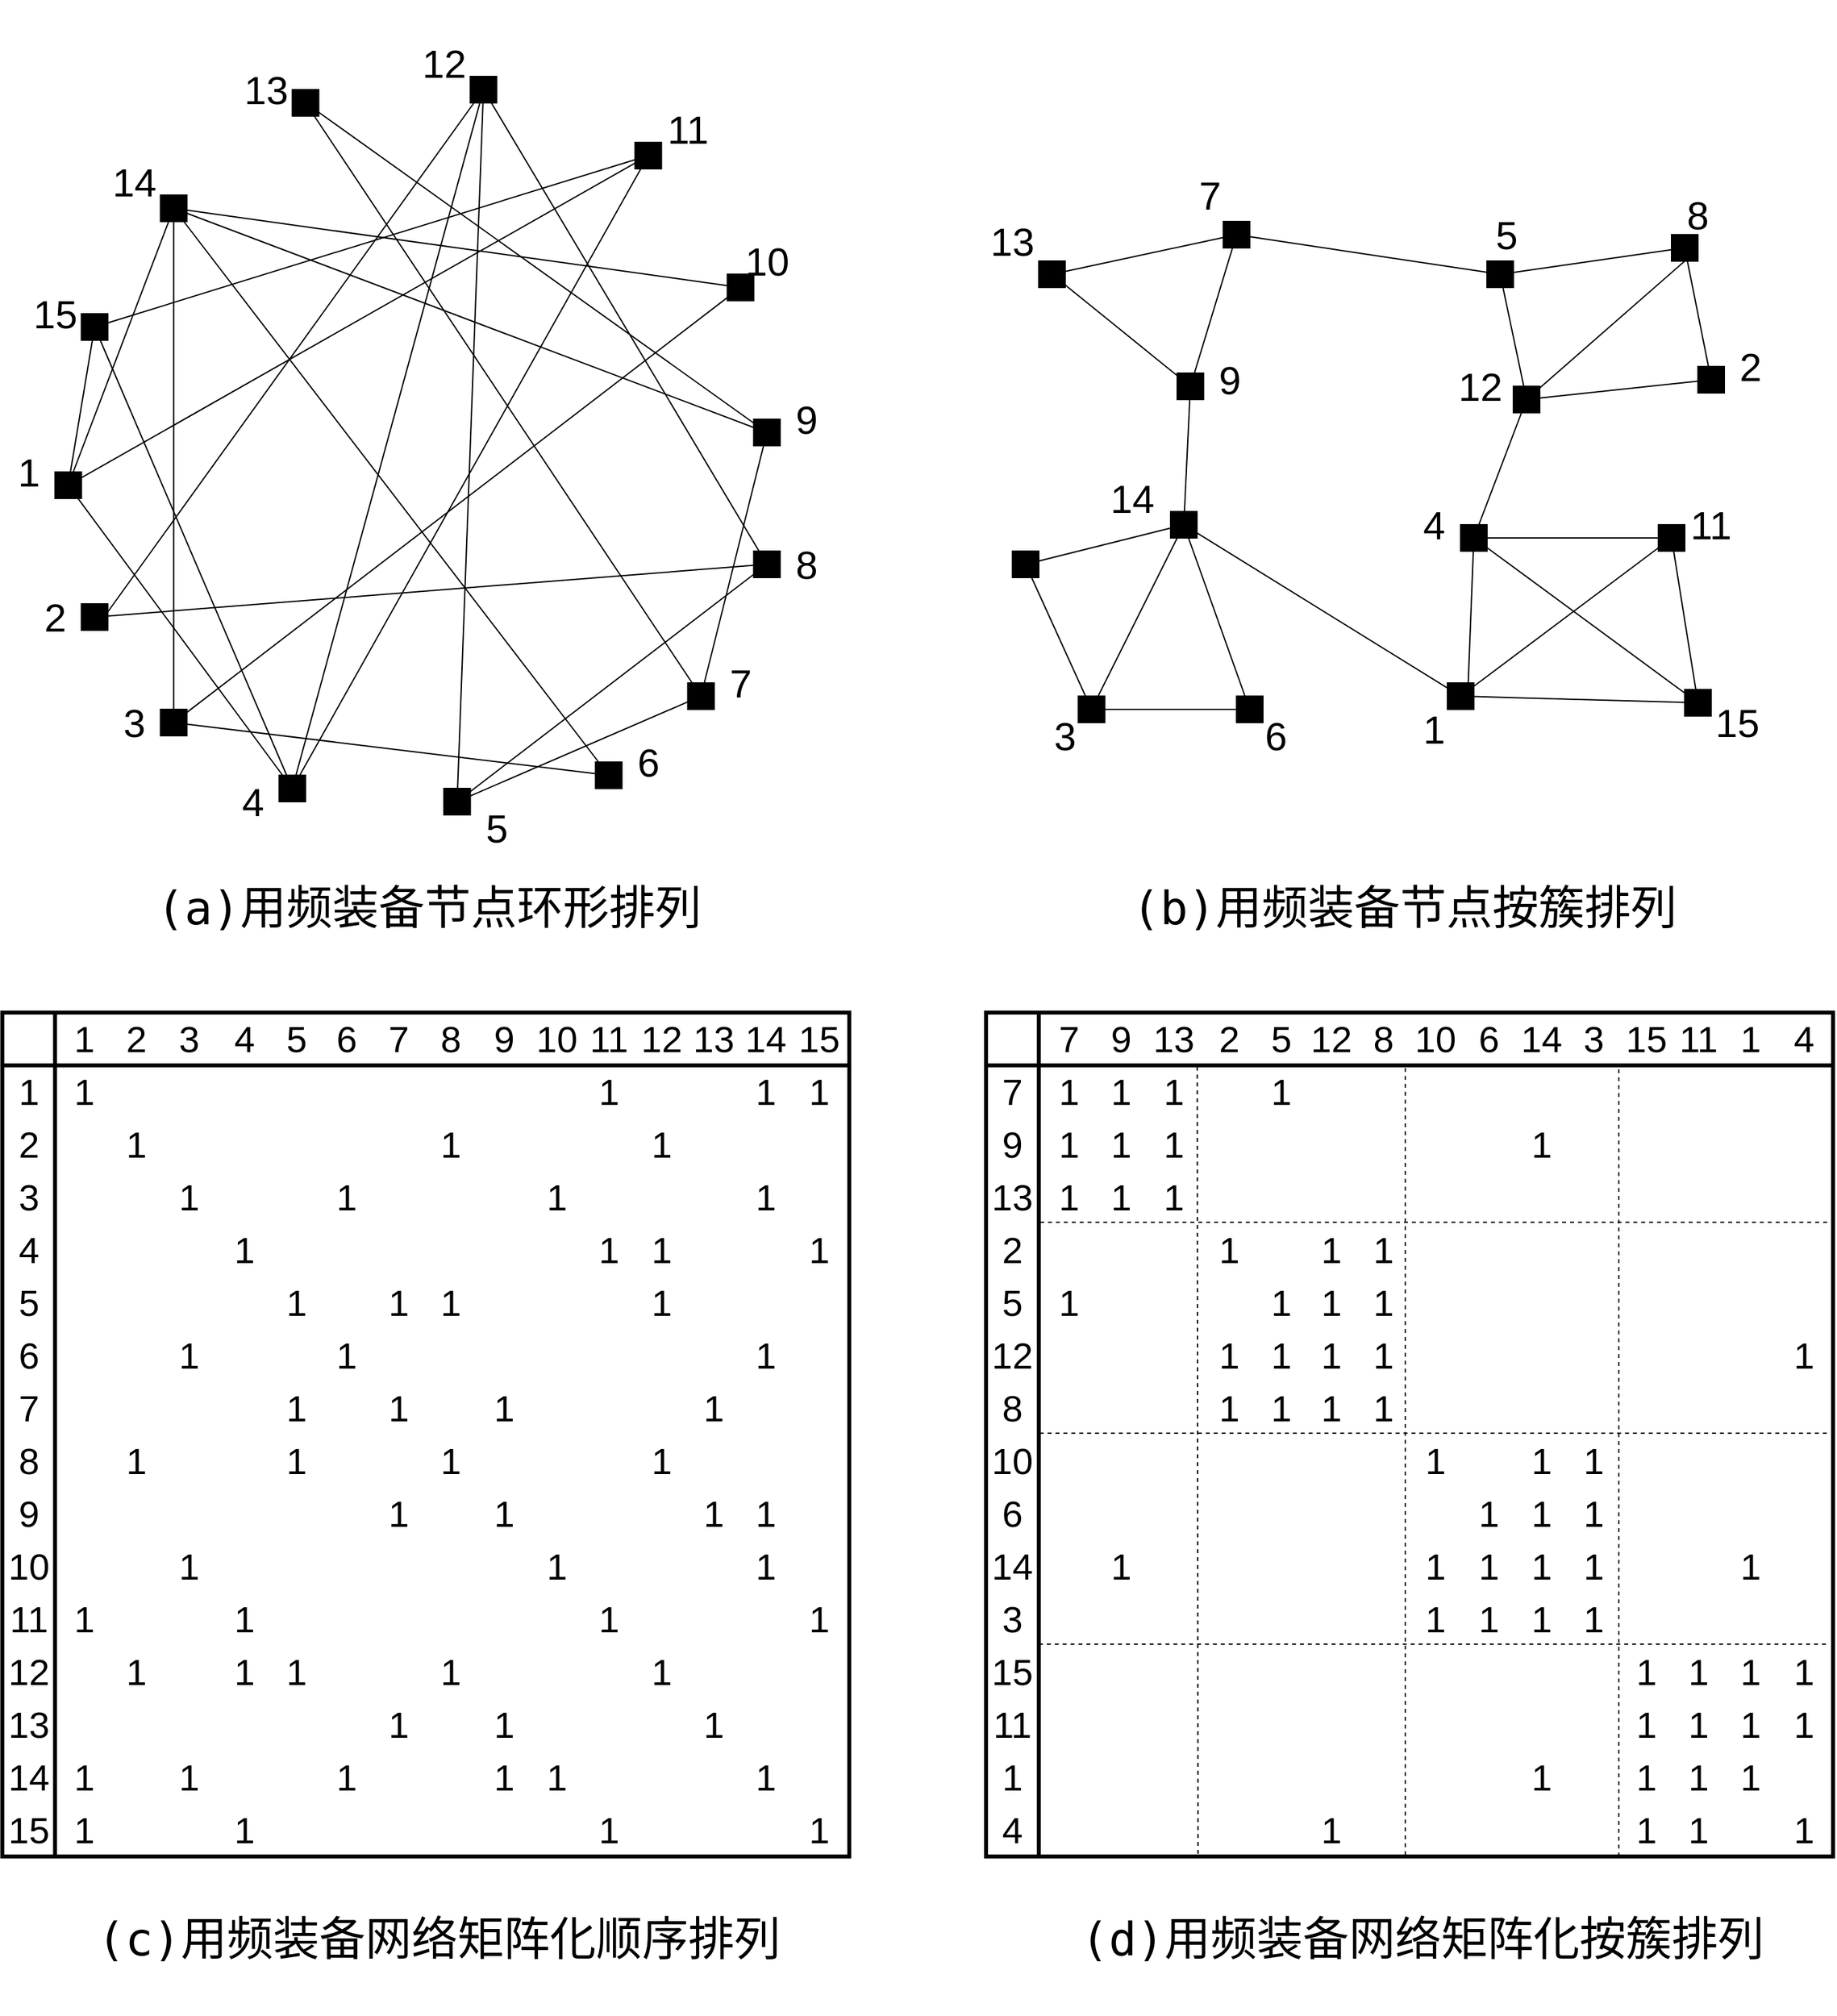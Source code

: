 <mxfile version="14.4.4" type="github">
  <diagram id="UQyLXl9a_MGCBrZ4A5Hq" name="Page-1">
    <mxGraphModel dx="4152" dy="3408" grid="1" gridSize="10" guides="1" tooltips="1" connect="1" arrows="1" fold="1" page="1" pageScale="1" pageWidth="850" pageHeight="1100" math="0" shadow="0">
      <root>
        <mxCell id="0" />
        <mxCell id="1" parent="0" />
        <mxCell id="qw-UVNlcl3JzZN6nI1bn-23" value="" style="shape=ext;double=1;whiteSpace=wrap;html=1;aspect=fixed;fillColor=#000000;fontSize=5;" parent="1" vertex="1">
          <mxGeometry x="153.75" y="210" width="20" height="20" as="geometry" />
        </mxCell>
        <mxCell id="qw-UVNlcl3JzZN6nI1bn-24" value="" style="shape=ext;double=1;whiteSpace=wrap;html=1;aspect=fixed;fillColor=#000000;fontSize=5;" parent="1" vertex="1">
          <mxGeometry x="133.75" y="330" width="20" height="20" as="geometry" />
        </mxCell>
        <mxCell id="qw-UVNlcl3JzZN6nI1bn-25" value="" style="shape=ext;double=1;whiteSpace=wrap;html=1;aspect=fixed;fillColor=#000000;fontSize=5;" parent="1" vertex="1">
          <mxGeometry x="313.75" y="40" width="20" height="20" as="geometry" />
        </mxCell>
        <mxCell id="qw-UVNlcl3JzZN6nI1bn-26" value="" style="shape=ext;double=1;whiteSpace=wrap;html=1;aspect=fixed;fillColor=#000000;fontSize=5;" parent="1" vertex="1">
          <mxGeometry x="213.75" y="120" width="20" height="20" as="geometry" />
        </mxCell>
        <mxCell id="qw-UVNlcl3JzZN6nI1bn-27" value="" style="shape=ext;double=1;whiteSpace=wrap;html=1;aspect=fixed;fillColor=#000000;fontSize=5;" parent="1" vertex="1">
          <mxGeometry x="643.75" y="180" width="20" height="20" as="geometry" />
        </mxCell>
        <mxCell id="qw-UVNlcl3JzZN6nI1bn-28" value="" style="shape=ext;double=1;whiteSpace=wrap;html=1;aspect=fixed;fillColor=#000000;fontSize=5;" parent="1" vertex="1">
          <mxGeometry x="663.75" y="290" width="20" height="20" as="geometry" />
        </mxCell>
        <mxCell id="qw-UVNlcl3JzZN6nI1bn-29" value="" style="shape=ext;double=1;whiteSpace=wrap;html=1;aspect=fixed;fillColor=#000000;fontSize=5;" parent="1" vertex="1">
          <mxGeometry x="428.75" y="570" width="20" height="20" as="geometry" />
        </mxCell>
        <mxCell id="qw-UVNlcl3JzZN6nI1bn-30" value="" style="shape=ext;double=1;whiteSpace=wrap;html=1;aspect=fixed;fillColor=#000000;fontSize=5;" parent="1" vertex="1">
          <mxGeometry x="213.75" y="510" width="20" height="20" as="geometry" />
        </mxCell>
        <mxCell id="qw-UVNlcl3JzZN6nI1bn-32" value="" style="shape=ext;double=1;whiteSpace=wrap;html=1;aspect=fixed;fillColor=#000000;fontSize=5;" parent="1" vertex="1">
          <mxGeometry x="573.75" y="80" width="20" height="20" as="geometry" />
        </mxCell>
        <mxCell id="qw-UVNlcl3JzZN6nI1bn-33" value="" style="shape=ext;double=1;whiteSpace=wrap;html=1;aspect=fixed;fillColor=#000000;fontSize=5;" parent="1" vertex="1">
          <mxGeometry x="448.75" y="30" width="20" height="20" as="geometry" />
        </mxCell>
        <mxCell id="qw-UVNlcl3JzZN6nI1bn-37" value="&lt;p style=&quot;font-size: 30px&quot;&gt;&lt;font style=&quot;font-size: 30px&quot;&gt;10&lt;/font&gt;&lt;/p&gt;" style="text;html=1;strokeColor=none;fillColor=none;align=center;verticalAlign=middle;whiteSpace=wrap;rounded=0;fontSize=5;" parent="1" vertex="1">
          <mxGeometry x="653.75" y="160" width="40" height="20" as="geometry" />
        </mxCell>
        <mxCell id="qw-UVNlcl3JzZN6nI1bn-38" value="&lt;p style=&quot;font-size: 30px&quot;&gt;&lt;font style=&quot;font-size: 30px&quot;&gt;5&lt;/font&gt;&lt;/p&gt;" style="text;html=1;strokeColor=none;fillColor=none;align=center;verticalAlign=middle;whiteSpace=wrap;rounded=0;fontSize=5;" parent="1" vertex="1">
          <mxGeometry x="448.75" y="590" width="40" height="20" as="geometry" />
        </mxCell>
        <mxCell id="qw-UVNlcl3JzZN6nI1bn-39" value="&lt;p style=&quot;font-size: 30px&quot;&gt;&lt;font style=&quot;font-size: 30px&quot;&gt;6&lt;/font&gt;&lt;/p&gt;" style="text;html=1;strokeColor=none;fillColor=none;align=center;verticalAlign=middle;whiteSpace=wrap;rounded=0;fontSize=5;" parent="1" vertex="1">
          <mxGeometry x="563.75" y="540" width="40" height="20" as="geometry" />
        </mxCell>
        <mxCell id="qw-UVNlcl3JzZN6nI1bn-40" value="&lt;p style=&quot;font-size: 30px&quot;&gt;&lt;font style=&quot;font-size: 30px&quot;&gt;7&lt;/font&gt;&lt;/p&gt;" style="text;html=1;strokeColor=none;fillColor=none;align=center;verticalAlign=middle;whiteSpace=wrap;rounded=0;fontSize=5;" parent="1" vertex="1">
          <mxGeometry x="633.75" y="480" width="40" height="20" as="geometry" />
        </mxCell>
        <mxCell id="qw-UVNlcl3JzZN6nI1bn-41" value="&lt;p style=&quot;font-size: 30px&quot;&gt;&lt;font style=&quot;font-size: 30px&quot;&gt;8&lt;/font&gt;&lt;/p&gt;" style="text;html=1;strokeColor=none;fillColor=none;align=center;verticalAlign=middle;whiteSpace=wrap;rounded=0;fontSize=5;" parent="1" vertex="1">
          <mxGeometry x="683.75" y="390" width="40" height="20" as="geometry" />
        </mxCell>
        <mxCell id="qw-UVNlcl3JzZN6nI1bn-42" value="&lt;p style=&quot;font-size: 30px&quot;&gt;&lt;font style=&quot;font-size: 30px&quot;&gt;9&lt;/font&gt;&lt;/p&gt;" style="text;html=1;strokeColor=none;fillColor=none;align=center;verticalAlign=middle;whiteSpace=wrap;rounded=0;fontSize=5;" parent="1" vertex="1">
          <mxGeometry x="683.75" y="280" width="40" height="20" as="geometry" />
        </mxCell>
        <mxCell id="qw-UVNlcl3JzZN6nI1bn-43" value="&lt;p style=&quot;font-size: 30px&quot;&gt;&lt;font style=&quot;font-size: 30px&quot;&gt;3&lt;/font&gt;&lt;/p&gt;" style="text;html=1;strokeColor=none;fillColor=none;align=center;verticalAlign=middle;whiteSpace=wrap;rounded=0;fontSize=5;" parent="1" vertex="1">
          <mxGeometry x="173.75" y="510" width="40" height="20" as="geometry" />
        </mxCell>
        <mxCell id="qw-UVNlcl3JzZN6nI1bn-44" value="&lt;p style=&quot;font-size: 30px&quot;&gt;&lt;font style=&quot;font-size: 30px&quot;&gt;2&lt;/font&gt;&lt;/p&gt;" style="text;html=1;strokeColor=none;fillColor=none;align=center;verticalAlign=middle;whiteSpace=wrap;rounded=0;fontSize=5;" parent="1" vertex="1">
          <mxGeometry x="113.75" y="430" width="40" height="20" as="geometry" />
        </mxCell>
        <mxCell id="qw-UVNlcl3JzZN6nI1bn-45" value="&lt;p style=&quot;font-size: 30px&quot;&gt;&lt;font style=&quot;font-size: 30px&quot;&gt;1&lt;/font&gt;&lt;/p&gt;" style="text;html=1;strokeColor=none;fillColor=none;align=center;verticalAlign=middle;whiteSpace=wrap;rounded=0;fontSize=5;" parent="1" vertex="1">
          <mxGeometry x="93.75" y="320" width="40" height="20" as="geometry" />
        </mxCell>
        <mxCell id="qw-UVNlcl3JzZN6nI1bn-49" value="&lt;p style=&quot;font-size: 30px&quot;&gt;&lt;font style=&quot;font-size: 30px&quot;&gt;4&lt;/font&gt;&lt;/p&gt;" style="text;html=1;strokeColor=none;fillColor=none;align=center;verticalAlign=middle;whiteSpace=wrap;rounded=0;fontSize=5;" parent="1" vertex="1">
          <mxGeometry x="263.75" y="570" width="40" height="20" as="geometry" />
        </mxCell>
        <mxCell id="qw-UVNlcl3JzZN6nI1bn-66" value="" style="shape=ext;double=1;whiteSpace=wrap;html=1;aspect=fixed;fillColor=#000000;fontSize=5;" parent="1" vertex="1">
          <mxGeometry x="303.75" y="560" width="20" height="20" as="geometry" />
        </mxCell>
        <mxCell id="qw-UVNlcl3JzZN6nI1bn-67" value="" style="shape=ext;double=1;whiteSpace=wrap;html=1;aspect=fixed;fillColor=#000000;fontSize=5;" parent="1" vertex="1">
          <mxGeometry x="153.75" y="430" width="20" height="20" as="geometry" />
        </mxCell>
        <mxCell id="qw-UVNlcl3JzZN6nI1bn-68" value="" style="shape=ext;double=1;whiteSpace=wrap;html=1;aspect=fixed;fillColor=#000000;fontSize=5;" parent="1" vertex="1">
          <mxGeometry x="613.75" y="490" width="20" height="20" as="geometry" />
        </mxCell>
        <mxCell id="qw-UVNlcl3JzZN6nI1bn-69" value="" style="shape=ext;double=1;whiteSpace=wrap;html=1;aspect=fixed;fillColor=#000000;fontSize=5;" parent="1" vertex="1">
          <mxGeometry x="543.75" y="550" width="20" height="20" as="geometry" />
        </mxCell>
        <mxCell id="qw-UVNlcl3JzZN6nI1bn-73" value="&lt;p style=&quot;font-size: 30px&quot;&gt;&lt;font style=&quot;font-size: 30px&quot;&gt;15&lt;/font&gt;&lt;/p&gt;" style="text;html=1;strokeColor=none;fillColor=none;align=center;verticalAlign=middle;whiteSpace=wrap;rounded=0;fontSize=5;" parent="1" vertex="1">
          <mxGeometry x="113.75" y="200" width="40" height="20" as="geometry" />
        </mxCell>
        <mxCell id="qw-UVNlcl3JzZN6nI1bn-74" value="&lt;p style=&quot;font-size: 30px&quot;&gt;&lt;font style=&quot;font-size: 30px&quot;&gt;14&lt;/font&gt;&lt;/p&gt;" style="text;html=1;strokeColor=none;fillColor=none;align=center;verticalAlign=middle;whiteSpace=wrap;rounded=0;fontSize=5;" parent="1" vertex="1">
          <mxGeometry x="173.75" y="100" width="40" height="20" as="geometry" />
        </mxCell>
        <mxCell id="qw-UVNlcl3JzZN6nI1bn-75" value="&lt;p style=&quot;font-size: 30px&quot;&gt;&lt;font style=&quot;font-size: 30px&quot;&gt;13&lt;/font&gt;&lt;/p&gt;" style="text;html=1;strokeColor=none;fillColor=none;align=center;verticalAlign=middle;whiteSpace=wrap;rounded=0;fontSize=5;" parent="1" vertex="1">
          <mxGeometry x="273.75" y="30" width="40" height="20" as="geometry" />
        </mxCell>
        <mxCell id="qw-UVNlcl3JzZN6nI1bn-76" value="&lt;p style=&quot;font-size: 30px&quot;&gt;&lt;font style=&quot;font-size: 30px&quot;&gt;12&lt;/font&gt;&lt;/p&gt;" style="text;html=1;strokeColor=none;fillColor=none;align=center;verticalAlign=middle;whiteSpace=wrap;rounded=0;fontSize=5;" parent="1" vertex="1">
          <mxGeometry x="408.75" y="10" width="40" height="20" as="geometry" />
        </mxCell>
        <mxCell id="qw-UVNlcl3JzZN6nI1bn-77" value="&lt;p style=&quot;font-size: 30px&quot;&gt;&lt;font style=&quot;font-size: 30px&quot;&gt;11&lt;/font&gt;&lt;/p&gt;" style="text;html=1;strokeColor=none;fillColor=none;align=center;verticalAlign=middle;whiteSpace=wrap;rounded=0;fontSize=5;" parent="1" vertex="1">
          <mxGeometry x="593.75" y="60" width="40" height="20" as="geometry" />
        </mxCell>
        <mxCell id="qw-UVNlcl3JzZN6nI1bn-81" value="" style="endArrow=none;html=1;fontSize=5;" parent="1" source="qw-UVNlcl3JzZN6nI1bn-28" target="qw-UVNlcl3JzZN6nI1bn-68" edge="1">
          <mxGeometry width="50" height="50" relative="1" as="geometry">
            <mxPoint x="668.75" y="300" as="sourcePoint" />
            <mxPoint x="403.75" y="170" as="targetPoint" />
          </mxGeometry>
        </mxCell>
        <mxCell id="qw-UVNlcl3JzZN6nI1bn-82" value="" style="endArrow=none;html=1;fontSize=5;" parent="1" source="qw-UVNlcl3JzZN6nI1bn-25" target="qw-UVNlcl3JzZN6nI1bn-68" edge="1">
          <mxGeometry width="50" height="50" relative="1" as="geometry">
            <mxPoint x="353.75" y="220" as="sourcePoint" />
            <mxPoint x="403.75" y="170" as="targetPoint" />
          </mxGeometry>
        </mxCell>
        <mxCell id="qw-UVNlcl3JzZN6nI1bn-83" value="" style="endArrow=none;html=1;fontSize=5;" parent="1" source="qw-UVNlcl3JzZN6nI1bn-29" target="qw-UVNlcl3JzZN6nI1bn-68" edge="1">
          <mxGeometry width="50" height="50" relative="1" as="geometry">
            <mxPoint x="438.75" y="580" as="sourcePoint" />
            <mxPoint x="623.75" y="500" as="targetPoint" />
          </mxGeometry>
        </mxCell>
        <mxCell id="qw-UVNlcl3JzZN6nI1bn-84" value="" style="endArrow=none;html=1;fontSize=5;" parent="1" source="qw-UVNlcl3JzZN6nI1bn-26" edge="1">
          <mxGeometry width="50" height="50" relative="1" as="geometry">
            <mxPoint x="223.75" y="130" as="sourcePoint" />
            <mxPoint x="673.75" y="300" as="targetPoint" />
          </mxGeometry>
        </mxCell>
        <mxCell id="qw-UVNlcl3JzZN6nI1bn-86" value="" style="endArrow=none;html=1;fontSize=5;exitX=0.5;exitY=1;exitDx=0;exitDy=0;" parent="1" source="qw-UVNlcl3JzZN6nI1bn-67" target="qw-UVNlcl3JzZN6nI1bn-33" edge="1">
          <mxGeometry width="50" height="50" relative="1" as="geometry">
            <mxPoint x="353.75" y="220" as="sourcePoint" />
            <mxPoint x="403.75" y="170" as="targetPoint" />
          </mxGeometry>
        </mxCell>
        <mxCell id="qw-UVNlcl3JzZN6nI1bn-87" value="" style="endArrow=none;html=1;fontSize=5;" parent="1" source="qw-UVNlcl3JzZN6nI1bn-70" edge="1">
          <mxGeometry width="50" height="50" relative="1" as="geometry">
            <mxPoint x="173.75" y="440" as="sourcePoint" />
            <mxPoint x="673.75" y="400" as="targetPoint" />
          </mxGeometry>
        </mxCell>
        <mxCell id="qw-UVNlcl3JzZN6nI1bn-88" value="" style="endArrow=none;html=1;fontSize=5;" parent="1" source="qw-UVNlcl3JzZN6nI1bn-29" target="qw-UVNlcl3JzZN6nI1bn-33" edge="1">
          <mxGeometry width="50" height="50" relative="1" as="geometry">
            <mxPoint x="433.75" y="580" as="sourcePoint" />
            <mxPoint x="403.75" y="170" as="targetPoint" />
          </mxGeometry>
        </mxCell>
        <mxCell id="qw-UVNlcl3JzZN6nI1bn-89" value="" style="endArrow=none;html=1;fontSize=5;" parent="1" source="qw-UVNlcl3JzZN6nI1bn-70" target="qw-UVNlcl3JzZN6nI1bn-29" edge="1">
          <mxGeometry width="50" height="50" relative="1" as="geometry">
            <mxPoint x="673.75" y="400" as="sourcePoint" />
            <mxPoint x="433.75" y="580" as="targetPoint" />
          </mxGeometry>
        </mxCell>
        <mxCell id="qw-UVNlcl3JzZN6nI1bn-91" value="" style="endArrow=none;html=1;fontSize=5;" parent="1" source="qw-UVNlcl3JzZN6nI1bn-66" target="qw-UVNlcl3JzZN6nI1bn-33" edge="1">
          <mxGeometry width="50" height="50" relative="1" as="geometry">
            <mxPoint x="353.75" y="220" as="sourcePoint" />
            <mxPoint x="403.75" y="170" as="targetPoint" />
          </mxGeometry>
        </mxCell>
        <mxCell id="qw-UVNlcl3JzZN6nI1bn-93" value="" style="endArrow=none;html=1;fontSize=5;" parent="1" source="qw-UVNlcl3JzZN6nI1bn-27" target="qw-UVNlcl3JzZN6nI1bn-26" edge="1">
          <mxGeometry width="50" height="50" relative="1" as="geometry">
            <mxPoint x="643.75" y="190" as="sourcePoint" />
            <mxPoint x="223.75" y="130" as="targetPoint" />
          </mxGeometry>
        </mxCell>
        <mxCell id="qw-UVNlcl3JzZN6nI1bn-94" value="" style="endArrow=none;html=1;fontSize=5;" parent="1" source="qw-UVNlcl3JzZN6nI1bn-30" target="qw-UVNlcl3JzZN6nI1bn-69" edge="1">
          <mxGeometry width="50" height="50" relative="1" as="geometry">
            <mxPoint x="353.75" y="220" as="sourcePoint" />
            <mxPoint x="543.75" y="560" as="targetPoint" />
          </mxGeometry>
        </mxCell>
        <mxCell id="qw-UVNlcl3JzZN6nI1bn-95" value="" style="endArrow=none;html=1;fontSize=5;" parent="1" source="qw-UVNlcl3JzZN6nI1bn-30" target="qw-UVNlcl3JzZN6nI1bn-26" edge="1">
          <mxGeometry width="50" height="50" relative="1" as="geometry">
            <mxPoint x="353.75" y="220" as="sourcePoint" />
            <mxPoint x="403.75" y="170" as="targetPoint" />
          </mxGeometry>
        </mxCell>
        <mxCell id="qw-UVNlcl3JzZN6nI1bn-96" value="" style="endArrow=none;html=1;fontSize=5;" parent="1" source="qw-UVNlcl3JzZN6nI1bn-24" target="qw-UVNlcl3JzZN6nI1bn-26" edge="1">
          <mxGeometry width="50" height="50" relative="1" as="geometry">
            <mxPoint x="143.75" y="340" as="sourcePoint" />
            <mxPoint x="223.75" y="140" as="targetPoint" />
          </mxGeometry>
        </mxCell>
        <mxCell id="qw-UVNlcl3JzZN6nI1bn-97" value="" style="endArrow=none;html=1;fontSize=5;" parent="1" source="qw-UVNlcl3JzZN6nI1bn-23" target="qw-UVNlcl3JzZN6nI1bn-32" edge="1">
          <mxGeometry width="50" height="50" relative="1" as="geometry">
            <mxPoint x="353.75" y="220" as="sourcePoint" />
            <mxPoint x="563.75" y="110" as="targetPoint" />
          </mxGeometry>
        </mxCell>
        <mxCell id="qw-UVNlcl3JzZN6nI1bn-98" value="" style="endArrow=none;html=1;fontSize=5;" parent="1" source="qw-UVNlcl3JzZN6nI1bn-66" target="qw-UVNlcl3JzZN6nI1bn-23" edge="1">
          <mxGeometry width="50" height="50" relative="1" as="geometry">
            <mxPoint x="313.75" y="570" as="sourcePoint" />
            <mxPoint x="403.75" y="170" as="targetPoint" />
          </mxGeometry>
        </mxCell>
        <mxCell id="qw-UVNlcl3JzZN6nI1bn-99" value="" style="endArrow=none;html=1;fontSize=5;" parent="1" source="qw-UVNlcl3JzZN6nI1bn-24" target="qw-UVNlcl3JzZN6nI1bn-32" edge="1">
          <mxGeometry width="50" height="50" relative="1" as="geometry">
            <mxPoint x="143.75" y="340" as="sourcePoint" />
            <mxPoint x="553.75" y="120" as="targetPoint" />
          </mxGeometry>
        </mxCell>
        <mxCell id="qw-UVNlcl3JzZN6nI1bn-100" value="" style="endArrow=none;html=1;fontSize=5;" parent="1" source="qw-UVNlcl3JzZN6nI1bn-66" target="qw-UVNlcl3JzZN6nI1bn-32" edge="1">
          <mxGeometry width="50" height="50" relative="1" as="geometry">
            <mxPoint x="313.75" y="570" as="sourcePoint" />
            <mxPoint x="403.75" y="170" as="targetPoint" />
          </mxGeometry>
        </mxCell>
        <mxCell id="qw-UVNlcl3JzZN6nI1bn-70" value="" style="shape=ext;double=1;whiteSpace=wrap;html=1;aspect=fixed;fillColor=#000000;fontSize=5;" parent="1" vertex="1">
          <mxGeometry x="663.75" y="390" width="20" height="20" as="geometry" />
        </mxCell>
        <mxCell id="qw-UVNlcl3JzZN6nI1bn-101" value="" style="endArrow=none;html=1;fontSize=5;" parent="1" source="qw-UVNlcl3JzZN6nI1bn-67" target="qw-UVNlcl3JzZN6nI1bn-70" edge="1">
          <mxGeometry width="50" height="50" relative="1" as="geometry">
            <mxPoint x="173.75" y="440" as="sourcePoint" />
            <mxPoint x="673.75" y="400" as="targetPoint" />
          </mxGeometry>
        </mxCell>
        <mxCell id="qw-UVNlcl3JzZN6nI1bn-361" value="" style="endArrow=none;html=1;fontSize=5;" parent="1" source="qw-UVNlcl3JzZN6nI1bn-337" target="qw-UVNlcl3JzZN6nI1bn-354" edge="1">
          <mxGeometry width="50" height="50" relative="1" as="geometry">
            <mxPoint x="1435" y="450" as="sourcePoint" />
            <mxPoint x="1170" y="320" as="targetPoint" />
          </mxGeometry>
        </mxCell>
        <mxCell id="qw-UVNlcl3JzZN6nI1bn-362" value="" style="endArrow=none;html=1;fontSize=5;" parent="1" source="qw-UVNlcl3JzZN6nI1bn-334" target="qw-UVNlcl3JzZN6nI1bn-354" edge="1">
          <mxGeometry width="50" height="50" relative="1" as="geometry">
            <mxPoint x="1120" y="370" as="sourcePoint" />
            <mxPoint x="1170" y="320" as="targetPoint" />
          </mxGeometry>
        </mxCell>
        <mxCell id="qw-UVNlcl3JzZN6nI1bn-363" value="" style="endArrow=none;html=1;fontSize=5;" parent="1" source="qw-UVNlcl3JzZN6nI1bn-338" target="qw-UVNlcl3JzZN6nI1bn-354" edge="1">
          <mxGeometry width="50" height="50" relative="1" as="geometry">
            <mxPoint x="1205" y="730" as="sourcePoint" />
            <mxPoint x="1390" y="650" as="targetPoint" />
          </mxGeometry>
        </mxCell>
        <mxCell id="qw-UVNlcl3JzZN6nI1bn-364" value="" style="endArrow=none;html=1;fontSize=5;" parent="1" source="qw-UVNlcl3JzZN6nI1bn-335" target="qw-UVNlcl3JzZN6nI1bn-337" edge="1">
          <mxGeometry width="50" height="50" relative="1" as="geometry">
            <mxPoint x="990" y="280" as="sourcePoint" />
            <mxPoint x="1430" y="450" as="targetPoint" />
          </mxGeometry>
        </mxCell>
        <mxCell id="qw-UVNlcl3JzZN6nI1bn-366" value="" style="endArrow=none;html=1;fontSize=5;" parent="1" source="qw-UVNlcl3JzZN6nI1bn-353" target="qw-UVNlcl3JzZN6nI1bn-341" edge="1">
          <mxGeometry width="50" height="50" relative="1" as="geometry">
            <mxPoint x="1440" y="250" as="sourcePoint" />
            <mxPoint x="1170" y="320" as="targetPoint" />
          </mxGeometry>
        </mxCell>
        <mxCell id="qw-UVNlcl3JzZN6nI1bn-368" value="" style="endArrow=none;html=1;fontSize=5;" parent="1" source="qw-UVNlcl3JzZN6nI1bn-338" target="qw-UVNlcl3JzZN6nI1bn-341" edge="1">
          <mxGeometry width="50" height="50" relative="1" as="geometry">
            <mxPoint x="1200" y="730" as="sourcePoint" />
            <mxPoint x="1170" y="320" as="targetPoint" />
          </mxGeometry>
        </mxCell>
        <mxCell id="qw-UVNlcl3JzZN6nI1bn-369" value="" style="endArrow=none;html=1;fontSize=5;" parent="1" source="qw-UVNlcl3JzZN6nI1bn-381" target="qw-UVNlcl3JzZN6nI1bn-338" edge="1">
          <mxGeometry width="50" height="50" relative="1" as="geometry">
            <mxPoint x="1440" y="550" as="sourcePoint" />
            <mxPoint x="1200" y="730" as="targetPoint" />
          </mxGeometry>
        </mxCell>
        <mxCell id="qw-UVNlcl3JzZN6nI1bn-371" value="" style="endArrow=none;html=1;fontSize=5;" parent="1" source="qw-UVNlcl3JzZN6nI1bn-352" target="qw-UVNlcl3JzZN6nI1bn-341" edge="1">
          <mxGeometry width="50" height="50" relative="1" as="geometry">
            <mxPoint x="1120" y="370" as="sourcePoint" />
            <mxPoint x="1170" y="320" as="targetPoint" />
          </mxGeometry>
        </mxCell>
        <mxCell id="qw-UVNlcl3JzZN6nI1bn-373" value="" style="endArrow=none;html=1;fontSize=5;" parent="1" source="qw-UVNlcl3JzZN6nI1bn-336" target="qw-UVNlcl3JzZN6nI1bn-335" edge="1">
          <mxGeometry width="50" height="50" relative="1" as="geometry">
            <mxPoint x="1410" y="340" as="sourcePoint" />
            <mxPoint x="990" y="280" as="targetPoint" />
          </mxGeometry>
        </mxCell>
        <mxCell id="qw-UVNlcl3JzZN6nI1bn-374" value="" style="endArrow=none;html=1;fontSize=5;" parent="1" source="qw-UVNlcl3JzZN6nI1bn-339" target="qw-UVNlcl3JzZN6nI1bn-355" edge="1">
          <mxGeometry width="50" height="50" relative="1" as="geometry">
            <mxPoint x="1120" y="370" as="sourcePoint" />
            <mxPoint x="1310" y="710" as="targetPoint" />
          </mxGeometry>
        </mxCell>
        <mxCell id="qw-UVNlcl3JzZN6nI1bn-375" value="" style="endArrow=none;html=1;fontSize=5;" parent="1" source="qw-UVNlcl3JzZN6nI1bn-339" target="qw-UVNlcl3JzZN6nI1bn-335" edge="1">
          <mxGeometry width="50" height="50" relative="1" as="geometry">
            <mxPoint x="1120" y="370" as="sourcePoint" />
            <mxPoint x="1170" y="320" as="targetPoint" />
          </mxGeometry>
        </mxCell>
        <mxCell id="qw-UVNlcl3JzZN6nI1bn-376" value="" style="endArrow=none;html=1;fontSize=5;" parent="1" source="qw-UVNlcl3JzZN6nI1bn-333" target="qw-UVNlcl3JzZN6nI1bn-335" edge="1">
          <mxGeometry width="50" height="50" relative="1" as="geometry">
            <mxPoint x="910" y="490" as="sourcePoint" />
            <mxPoint x="990" y="290" as="targetPoint" />
          </mxGeometry>
        </mxCell>
        <mxCell id="qw-UVNlcl3JzZN6nI1bn-377" value="" style="endArrow=none;html=1;fontSize=5;" parent="1" source="qw-UVNlcl3JzZN6nI1bn-332" target="qw-UVNlcl3JzZN6nI1bn-340" edge="1">
          <mxGeometry width="50" height="50" relative="1" as="geometry">
            <mxPoint x="1120" y="370" as="sourcePoint" />
            <mxPoint x="1330" y="260" as="targetPoint" />
          </mxGeometry>
        </mxCell>
        <mxCell id="qw-UVNlcl3JzZN6nI1bn-378" value="" style="endArrow=none;html=1;fontSize=5;" parent="1" source="qw-UVNlcl3JzZN6nI1bn-352" target="qw-UVNlcl3JzZN6nI1bn-332" edge="1">
          <mxGeometry width="50" height="50" relative="1" as="geometry">
            <mxPoint x="1080" y="720" as="sourcePoint" />
            <mxPoint x="1170" y="320" as="targetPoint" />
          </mxGeometry>
        </mxCell>
        <mxCell id="qw-UVNlcl3JzZN6nI1bn-379" value="" style="endArrow=none;html=1;fontSize=5;" parent="1" source="qw-UVNlcl3JzZN6nI1bn-333" target="qw-UVNlcl3JzZN6nI1bn-340" edge="1">
          <mxGeometry width="50" height="50" relative="1" as="geometry">
            <mxPoint x="910" y="490" as="sourcePoint" />
            <mxPoint x="1320" y="270" as="targetPoint" />
          </mxGeometry>
        </mxCell>
        <mxCell id="qw-UVNlcl3JzZN6nI1bn-380" value="" style="endArrow=none;html=1;fontSize=5;" parent="1" source="qw-UVNlcl3JzZN6nI1bn-352" target="qw-UVNlcl3JzZN6nI1bn-340" edge="1">
          <mxGeometry width="50" height="50" relative="1" as="geometry">
            <mxPoint x="1080" y="720" as="sourcePoint" />
            <mxPoint x="1170" y="320" as="targetPoint" />
          </mxGeometry>
        </mxCell>
        <mxCell id="qw-UVNlcl3JzZN6nI1bn-382" value="" style="endArrow=none;html=1;fontSize=5;" parent="1" source="qw-UVNlcl3JzZN6nI1bn-353" target="qw-UVNlcl3JzZN6nI1bn-381" edge="1">
          <mxGeometry width="50" height="50" relative="1" as="geometry">
            <mxPoint x="940" y="590" as="sourcePoint" />
            <mxPoint x="1440" y="550" as="targetPoint" />
          </mxGeometry>
        </mxCell>
        <mxCell id="qw-UVNlcl3JzZN6nI1bn-388" value="" style="group" parent="1" vertex="1" connectable="0">
          <mxGeometry x="870" y="350" width="40" height="40" as="geometry" />
        </mxCell>
        <mxCell id="qw-UVNlcl3JzZN6nI1bn-396" value="" style="group" parent="1" vertex="1" connectable="0">
          <mxGeometry x="1150" y="480" width="60" height="30" as="geometry" />
        </mxCell>
        <mxCell id="qw-UVNlcl3JzZN6nI1bn-333" value="" style="shape=ext;double=1;whiteSpace=wrap;html=1;aspect=fixed;fillColor=#000000;fontSize=5;" parent="qw-UVNlcl3JzZN6nI1bn-396" vertex="1">
          <mxGeometry x="40" y="10" width="20" height="20" as="geometry" />
        </mxCell>
        <mxCell id="qw-UVNlcl3JzZN6nI1bn-398" value="" style="group" parent="1" vertex="1" connectable="0">
          <mxGeometry x="1400" y="245" width="60" height="20" as="geometry" />
        </mxCell>
        <mxCell id="qw-UVNlcl3JzZN6nI1bn-399" value="" style="group" parent="qw-UVNlcl3JzZN6nI1bn-398" vertex="1" connectable="0">
          <mxGeometry width="60" height="20" as="geometry" />
        </mxCell>
        <mxCell id="qw-UVNlcl3JzZN6nI1bn-430" value="" style="group" parent="qw-UVNlcl3JzZN6nI1bn-399" vertex="1" connectable="0">
          <mxGeometry y="-10" width="60" height="30" as="geometry" />
        </mxCell>
        <mxCell id="qw-UVNlcl3JzZN6nI1bn-431" value="" style="group" parent="qw-UVNlcl3JzZN6nI1bn-430" vertex="1" connectable="0">
          <mxGeometry width="60" height="30" as="geometry" />
        </mxCell>
        <mxCell id="qw-UVNlcl3JzZN6nI1bn-349" value="&lt;p style=&quot;font-size: 30px&quot;&gt;&lt;font style=&quot;font-size: 30px&quot;&gt;2&lt;/font&gt;&lt;/p&gt;" style="text;html=1;strokeColor=none;fillColor=none;align=center;verticalAlign=middle;whiteSpace=wrap;rounded=0;fontSize=5;" parent="qw-UVNlcl3JzZN6nI1bn-431" vertex="1">
          <mxGeometry y="5" width="40" height="20" as="geometry" />
        </mxCell>
        <mxCell id="qw-UVNlcl3JzZN6nI1bn-402" value="" style="group" parent="1" vertex="1" connectable="0">
          <mxGeometry x="1220" y="150" width="60" height="40" as="geometry" />
        </mxCell>
        <mxCell id="qw-UVNlcl3JzZN6nI1bn-443" value="" style="group" parent="qw-UVNlcl3JzZN6nI1bn-402" vertex="1" connectable="0">
          <mxGeometry y="20" width="60" height="20" as="geometry" />
        </mxCell>
        <mxCell id="qw-UVNlcl3JzZN6nI1bn-338" value="" style="shape=ext;double=1;whiteSpace=wrap;html=1;aspect=fixed;fillColor=#000000;fontSize=5;" parent="qw-UVNlcl3JzZN6nI1bn-443" vertex="1">
          <mxGeometry width="20" height="20" as="geometry" />
        </mxCell>
        <mxCell id="qw-UVNlcl3JzZN6nI1bn-406" value="" style="group" parent="1" vertex="1" connectable="0">
          <mxGeometry x="960" y="240" width="60" height="50" as="geometry" />
        </mxCell>
        <mxCell id="qw-UVNlcl3JzZN6nI1bn-438" value="" style="group" parent="qw-UVNlcl3JzZN6nI1bn-406" vertex="1" connectable="0">
          <mxGeometry x="15" y="-10" width="40" height="50" as="geometry" />
        </mxCell>
        <mxCell id="qw-UVNlcl3JzZN6nI1bn-337" value="" style="shape=ext;double=1;whiteSpace=wrap;html=1;aspect=fixed;fillColor=#000000;fontSize=5;" parent="qw-UVNlcl3JzZN6nI1bn-438" vertex="1">
          <mxGeometry x="10" y="25" width="20" height="20" as="geometry" />
        </mxCell>
        <mxCell id="qw-UVNlcl3JzZN6nI1bn-415" value="" style="group" parent="1" vertex="1" connectable="0">
          <mxGeometry x="1030" y="580" width="100" height="120" as="geometry" />
        </mxCell>
        <mxCell id="qw-UVNlcl3JzZN6nI1bn-423" value="" style="group" parent="1" vertex="1" connectable="0">
          <mxGeometry x="1200" y="245" width="60" height="40" as="geometry" />
        </mxCell>
        <mxCell id="qw-UVNlcl3JzZN6nI1bn-440" value="" style="group" parent="qw-UVNlcl3JzZN6nI1bn-423" vertex="1" connectable="0">
          <mxGeometry width="60" height="40" as="geometry" />
        </mxCell>
        <mxCell id="qw-UVNlcl3JzZN6nI1bn-359" value="&lt;p style=&quot;font-size: 30px&quot;&gt;&lt;font style=&quot;font-size: 30px&quot;&gt;12&lt;/font&gt;&lt;/p&gt;" style="text;html=1;strokeColor=none;fillColor=none;align=center;verticalAlign=middle;whiteSpace=wrap;rounded=0;fontSize=5;" parent="qw-UVNlcl3JzZN6nI1bn-440" vertex="1">
          <mxGeometry x="-5" y="10" width="40" height="20" as="geometry" />
        </mxCell>
        <mxCell id="qw-UVNlcl3JzZN6nI1bn-341" value="" style="shape=ext;double=1;whiteSpace=wrap;html=1;aspect=fixed;fillColor=#000000;fontSize=5;" parent="qw-UVNlcl3JzZN6nI1bn-440" vertex="1">
          <mxGeometry x="40" y="20" width="20" height="20" as="geometry" />
        </mxCell>
        <mxCell id="qw-UVNlcl3JzZN6nI1bn-442" value="" style="group" parent="1" vertex="1" connectable="0">
          <mxGeometry x="860" y="150" width="60" height="40" as="geometry" />
        </mxCell>
        <mxCell id="qw-UVNlcl3JzZN6nI1bn-424" value="" style="group" parent="qw-UVNlcl3JzZN6nI1bn-442" vertex="1" connectable="0">
          <mxGeometry width="60" height="30" as="geometry" />
        </mxCell>
        <mxCell id="qw-UVNlcl3JzZN6nI1bn-358" value="&lt;p style=&quot;font-size: 30px&quot;&gt;&lt;font style=&quot;font-size: 30px&quot;&gt;13&lt;/font&gt;&lt;/p&gt;" style="text;html=1;strokeColor=none;fillColor=none;align=center;verticalAlign=middle;whiteSpace=wrap;rounded=0;fontSize=5;" parent="qw-UVNlcl3JzZN6nI1bn-424" vertex="1">
          <mxGeometry x="-20" y="-5" width="40" height="20" as="geometry" />
        </mxCell>
        <mxCell id="qw-UVNlcl3JzZN6nI1bn-334" value="" style="shape=ext;double=1;whiteSpace=wrap;html=1;aspect=fixed;fillColor=#000000;fontSize=5;" parent="qw-UVNlcl3JzZN6nI1bn-442" vertex="1">
          <mxGeometry x="20" y="20" width="20" height="20" as="geometry" />
        </mxCell>
        <mxCell id="qw-UVNlcl3JzZN6nI1bn-348" value="&lt;p style=&quot;font-size: 30px&quot;&gt;&lt;font style=&quot;font-size: 30px&quot;&gt;3&lt;/font&gt;&lt;/p&gt;" style="text;html=1;strokeColor=none;fillColor=none;align=center;verticalAlign=middle;whiteSpace=wrap;rounded=0;fontSize=5;" parent="1" vertex="1">
          <mxGeometry x="880" y="520" width="40" height="20" as="geometry" />
        </mxCell>
        <mxCell id="qw-UVNlcl3JzZN6nI1bn-339" value="" style="shape=ext;double=1;whiteSpace=wrap;html=1;aspect=fixed;fillColor=#000000;fontSize=5;" parent="1" vertex="1">
          <mxGeometry x="910" y="500" width="20" height="20" as="geometry" />
        </mxCell>
        <mxCell id="qw-UVNlcl3JzZN6nI1bn-340" value="" style="shape=ext;double=1;whiteSpace=wrap;html=1;aspect=fixed;fillColor=#000000;fontSize=5;" parent="1" vertex="1">
          <mxGeometry x="1350" y="370" width="20" height="20" as="geometry" />
        </mxCell>
        <mxCell id="qw-UVNlcl3JzZN6nI1bn-332" value="" style="shape=ext;double=1;whiteSpace=wrap;html=1;aspect=fixed;fillColor=#000000;fontSize=5;" parent="1" vertex="1">
          <mxGeometry x="1370" y="495" width="20" height="20" as="geometry" />
        </mxCell>
        <mxCell id="qw-UVNlcl3JzZN6nI1bn-356" value="&lt;p style=&quot;font-size: 30px&quot;&gt;&lt;font style=&quot;font-size: 30px&quot;&gt;15&lt;/font&gt;&lt;/p&gt;" style="text;html=1;strokeColor=none;fillColor=none;align=center;verticalAlign=middle;whiteSpace=wrap;rounded=0;fontSize=5;" parent="1" vertex="1">
          <mxGeometry x="1390" y="510" width="40" height="20" as="geometry" />
        </mxCell>
        <mxCell id="qw-UVNlcl3JzZN6nI1bn-360" value="&lt;p style=&quot;font-size: 30px&quot;&gt;&lt;font style=&quot;font-size: 30px&quot;&gt;11&lt;/font&gt;&lt;/p&gt;" style="text;html=1;strokeColor=none;fillColor=none;align=center;verticalAlign=middle;whiteSpace=wrap;rounded=0;fontSize=5;" parent="1" vertex="1">
          <mxGeometry x="1370" y="360" width="40" height="20" as="geometry" />
        </mxCell>
        <mxCell id="qw-UVNlcl3JzZN6nI1bn-453" value="" style="endArrow=none;html=1;fontSize=5;" parent="1" source="qw-UVNlcl3JzZN6nI1bn-333" target="qw-UVNlcl3JzZN6nI1bn-332" edge="1">
          <mxGeometry width="50" height="50" relative="1" as="geometry">
            <mxPoint x="1200" y="504" as="sourcePoint" />
            <mxPoint x="1180" y="320" as="targetPoint" />
          </mxGeometry>
        </mxCell>
        <mxCell id="qw-UVNlcl3JzZN6nI1bn-454" value="" style="endArrow=none;html=1;fontSize=5;" parent="1" source="qw-UVNlcl3JzZN6nI1bn-23" target="qw-UVNlcl3JzZN6nI1bn-24" edge="1">
          <mxGeometry width="50" height="50" relative="1" as="geometry">
            <mxPoint x="503.75" y="350" as="sourcePoint" />
            <mxPoint x="553.75" y="300" as="targetPoint" />
          </mxGeometry>
        </mxCell>
        <mxCell id="qw-UVNlcl3JzZN6nI1bn-455" value="" style="endArrow=none;html=1;fontSize=5;" parent="1" source="qw-UVNlcl3JzZN6nI1bn-336" target="qw-UVNlcl3JzZN6nI1bn-339" edge="1">
          <mxGeometry width="50" height="50" relative="1" as="geometry">
            <mxPoint x="880" y="300" as="sourcePoint" />
            <mxPoint x="1250" y="320" as="targetPoint" />
          </mxGeometry>
        </mxCell>
        <mxCell id="qw-UVNlcl3JzZN6nI1bn-456" value="" style="endArrow=none;html=1;fontSize=5;" parent="1" source="qw-UVNlcl3JzZN6nI1bn-30" target="qw-UVNlcl3JzZN6nI1bn-27" edge="1">
          <mxGeometry width="50" height="50" relative="1" as="geometry">
            <mxPoint x="513.75" y="350" as="sourcePoint" />
            <mxPoint x="563.75" y="300" as="targetPoint" />
          </mxGeometry>
        </mxCell>
        <mxCell id="qw-UVNlcl3JzZN6nI1bn-457" value="" style="endArrow=none;html=1;fontSize=5;" parent="1" source="qw-UVNlcl3JzZN6nI1bn-337" target="qw-UVNlcl3JzZN6nI1bn-334" edge="1">
          <mxGeometry width="50" height="50" relative="1" as="geometry">
            <mxPoint x="1160" y="370" as="sourcePoint" />
            <mxPoint x="1210" y="320" as="targetPoint" />
          </mxGeometry>
        </mxCell>
        <mxCell id="qw-UVNlcl3JzZN6nI1bn-458" value="" style="endArrow=none;html=1;fontSize=5;" parent="1" source="qw-UVNlcl3JzZN6nI1bn-25" edge="1">
          <mxGeometry width="50" height="50" relative="1" as="geometry">
            <mxPoint x="503.75" y="300" as="sourcePoint" />
            <mxPoint x="673.75" y="300" as="targetPoint" />
          </mxGeometry>
        </mxCell>
        <mxCell id="qw-UVNlcl3JzZN6nI1bn-355" value="" style="shape=ext;double=1;whiteSpace=wrap;html=1;aspect=fixed;fillColor=#000000;fontSize=5;" parent="1" vertex="1">
          <mxGeometry x="1030" y="500" width="20" height="20" as="geometry" />
        </mxCell>
        <mxCell id="qw-UVNlcl3JzZN6nI1bn-344" value="&lt;p style=&quot;font-size: 30px&quot;&gt;&lt;font style=&quot;font-size: 30px&quot;&gt;6&lt;/font&gt;&lt;/p&gt;" style="text;html=1;strokeColor=none;fillColor=none;align=center;verticalAlign=middle;whiteSpace=wrap;rounded=0;fontSize=5;" parent="1" vertex="1">
          <mxGeometry x="1050" y="520" width="20" height="20" as="geometry" />
        </mxCell>
        <mxCell id="qw-UVNlcl3JzZN6nI1bn-459" value="" style="endArrow=none;html=1;fontSize=5;entryX=0.5;entryY=1;entryDx=0;entryDy=0;" parent="1" source="qw-UVNlcl3JzZN6nI1bn-341" target="qw-UVNlcl3JzZN6nI1bn-381" edge="1">
          <mxGeometry width="50" height="50" relative="1" as="geometry">
            <mxPoint x="1140" y="350" as="sourcePoint" />
            <mxPoint x="1190" y="300" as="targetPoint" />
          </mxGeometry>
        </mxCell>
        <mxCell id="qw-UVNlcl3JzZN6nI1bn-460" value="" style="endArrow=none;html=1;fontSize=5;" parent="1" source="qw-UVNlcl3JzZN6nI1bn-70" edge="1">
          <mxGeometry width="50" height="50" relative="1" as="geometry">
            <mxPoint x="473.75" y="330" as="sourcePoint" />
            <mxPoint x="458.75" y="40" as="targetPoint" />
          </mxGeometry>
        </mxCell>
        <mxCell id="qw-UVNlcl3JzZN6nI1bn-461" value="" style="endArrow=none;html=1;fontSize=5;exitX=0.75;exitY=1;exitDx=0;exitDy=0;" parent="1" source="qw-UVNlcl3JzZN6nI1bn-333" target="qw-UVNlcl3JzZN6nI1bn-352" edge="1">
          <mxGeometry width="50" height="50" relative="1" as="geometry">
            <mxPoint x="1140" y="370" as="sourcePoint" />
            <mxPoint x="1190" y="320" as="targetPoint" />
          </mxGeometry>
        </mxCell>
        <mxCell id="qw-UVNlcl3JzZN6nI1bn-462" value="" style="endArrow=none;html=1;fontSize=5;" parent="1" source="qw-UVNlcl3JzZN6nI1bn-24" target="qw-UVNlcl3JzZN6nI1bn-66" edge="1">
          <mxGeometry width="50" height="50" relative="1" as="geometry">
            <mxPoint x="583.75" y="350" as="sourcePoint" />
            <mxPoint x="633.75" y="300" as="targetPoint" />
          </mxGeometry>
        </mxCell>
        <mxCell id="qw-UVNlcl3JzZN6nI1bn-463" value="" style="endArrow=none;html=1;fontSize=5;" parent="1" source="qw-UVNlcl3JzZN6nI1bn-335" target="qw-UVNlcl3JzZN6nI1bn-355" edge="1">
          <mxGeometry width="50" height="50" relative="1" as="geometry">
            <mxPoint x="918" y="378" as="sourcePoint" />
            <mxPoint x="1250" y="300" as="targetPoint" />
          </mxGeometry>
        </mxCell>
        <mxCell id="qw-UVNlcl3JzZN6nI1bn-464" value="" style="endArrow=none;html=1;fontSize=5;" parent="1" source="qw-UVNlcl3JzZN6nI1bn-69" target="qw-UVNlcl3JzZN6nI1bn-26" edge="1">
          <mxGeometry width="50" height="50" relative="1" as="geometry">
            <mxPoint x="633.75" y="350" as="sourcePoint" />
            <mxPoint x="683.75" y="300" as="targetPoint" />
          </mxGeometry>
        </mxCell>
        <mxCell id="qw-UVNlcl3JzZN6nI1bn-354" value="" style="shape=ext;double=1;whiteSpace=wrap;html=1;aspect=fixed;fillColor=#000000;fontSize=5;" parent="1" vertex="1">
          <mxGeometry x="1020" y="140" width="20" height="20" as="geometry" />
        </mxCell>
        <mxCell id="qw-UVNlcl3JzZN6nI1bn-345" value="&lt;p style=&quot;font-size: 30px&quot;&gt;&lt;font style=&quot;font-size: 30px&quot;&gt;7&lt;/font&gt;&lt;/p&gt;" style="text;html=1;strokeColor=none;fillColor=none;align=center;verticalAlign=middle;whiteSpace=wrap;rounded=0;fontSize=5;" parent="1" vertex="1">
          <mxGeometry x="990" y="110" width="40" height="20" as="geometry" />
        </mxCell>
        <mxCell id="qw-UVNlcl3JzZN6nI1bn-437" value="" style="group" parent="1" vertex="1" connectable="0">
          <mxGeometry x="1360" y="125" width="40" height="50" as="geometry" />
        </mxCell>
        <mxCell id="qw-UVNlcl3JzZN6nI1bn-346" value="&lt;p style=&quot;font-size: 30px&quot;&gt;&lt;font style=&quot;font-size: 30px&quot;&gt;8&lt;/font&gt;&lt;/p&gt;" style="text;html=1;strokeColor=none;fillColor=none;align=center;verticalAlign=middle;whiteSpace=wrap;rounded=0;fontSize=5;" parent="qw-UVNlcl3JzZN6nI1bn-437" vertex="1">
          <mxGeometry width="40" height="20" as="geometry" />
        </mxCell>
        <mxCell id="qw-UVNlcl3JzZN6nI1bn-352" value="" style="shape=ext;double=1;whiteSpace=wrap;html=1;aspect=fixed;fillColor=#000000;fontSize=5;" parent="1" vertex="1">
          <mxGeometry x="1200" y="370" width="20" height="20" as="geometry" />
        </mxCell>
        <mxCell id="qw-UVNlcl3JzZN6nI1bn-381" value="" style="shape=ext;double=1;whiteSpace=wrap;html=1;aspect=fixed;fillColor=#000000;fontSize=5;" parent="1" vertex="1">
          <mxGeometry x="1360" y="150" width="20" height="20" as="geometry" />
        </mxCell>
        <mxCell id="qw-UVNlcl3JzZN6nI1bn-351" value="&lt;p style=&quot;font-size: 30px&quot;&gt;&lt;font style=&quot;font-size: 30px&quot;&gt;4&lt;/font&gt;&lt;/p&gt;" style="text;html=1;strokeColor=none;fillColor=none;align=center;verticalAlign=middle;whiteSpace=wrap;rounded=0;fontSize=5;" parent="1" vertex="1">
          <mxGeometry x="1160" y="360" width="40" height="20" as="geometry" />
        </mxCell>
        <mxCell id="qw-UVNlcl3JzZN6nI1bn-335" value="" style="shape=ext;double=1;whiteSpace=wrap;html=1;aspect=fixed;fillColor=#000000;fontSize=12;" parent="1" vertex="1">
          <mxGeometry x="980" y="360" width="20" height="20" as="geometry" />
        </mxCell>
        <mxCell id="qw-UVNlcl3JzZN6nI1bn-336" value="" style="shape=ext;double=1;whiteSpace=wrap;html=1;aspect=fixed;fillColor=#000000;fontSize=5;" parent="1" vertex="1">
          <mxGeometry x="860" y="390" width="20" height="20" as="geometry" />
        </mxCell>
        <mxCell id="qw-UVNlcl3JzZN6nI1bn-357" value="&lt;p style=&quot;font-size: 30px&quot;&gt;&lt;font style=&quot;font-size: 30px&quot;&gt;14&lt;/font&gt;&lt;/p&gt;" style="text;html=1;strokeColor=none;fillColor=none;align=center;verticalAlign=middle;whiteSpace=wrap;rounded=0;fontSize=5;" parent="1" vertex="1">
          <mxGeometry x="935" y="340" width="32" height="20" as="geometry" />
        </mxCell>
        <mxCell id="qw-UVNlcl3JzZN6nI1bn-353" value="" style="shape=ext;double=1;whiteSpace=wrap;html=1;aspect=fixed;fillColor=#000000;fontSize=5;" parent="1" vertex="1">
          <mxGeometry x="1380" y="250" width="20" height="20" as="geometry" />
        </mxCell>
        <mxCell id="qw-UVNlcl3JzZN6nI1bn-347" value="&lt;p style=&quot;font-size: 30px&quot;&gt;&lt;font style=&quot;font-size: 30px&quot;&gt;9&lt;/font&gt;&lt;/p&gt;" style="text;html=1;strokeColor=none;fillColor=none;align=center;verticalAlign=middle;whiteSpace=wrap;rounded=0;fontSize=5;" parent="1" vertex="1">
          <mxGeometry x="1005" y="247.5" width="40" height="25" as="geometry" />
        </mxCell>
        <mxCell id="qw-UVNlcl3JzZN6nI1bn-350" value="&lt;p style=&quot;font-size: 30px&quot;&gt;&lt;font style=&quot;font-size: 30px&quot;&gt;1&lt;/font&gt;&lt;/p&gt;" style="text;html=1;strokeColor=none;fillColor=none;align=center;verticalAlign=middle;whiteSpace=wrap;rounded=0;fontSize=5;" parent="1" vertex="1">
          <mxGeometry x="1155" y="510" width="50" height="30" as="geometry" />
        </mxCell>
        <mxCell id="qw-UVNlcl3JzZN6nI1bn-343" value="&lt;p style=&quot;font-size: 30px&quot;&gt;&lt;font style=&quot;font-size: 30px&quot;&gt;5&lt;/font&gt;&lt;/p&gt;" style="text;html=1;strokeColor=none;fillColor=none;align=center;verticalAlign=middle;whiteSpace=wrap;rounded=0;fontSize=5;" parent="1" vertex="1">
          <mxGeometry x="1215" y="140" width="40" height="20" as="geometry" />
        </mxCell>
        <mxCell id="qw-UVNlcl3JzZN6nI1bn-476" value="&lt;div align=&quot;center&quot;&gt;&lt;pre style=&quot;font-size: 35px&quot;&gt;&lt;font style=&quot;font-size: 35px&quot;&gt;(b)用频装备节点按簇排列&lt;/font&gt;&lt;/pre&gt;&lt;/div&gt;" style="text;html=1;strokeColor=none;fillColor=none;align=center;verticalAlign=middle;whiteSpace=wrap;rounded=0;fontSize=12;" parent="1" vertex="1">
          <mxGeometry x="1040" y="650" width="235" height="20" as="geometry" />
        </mxCell>
        <mxCell id="qw-UVNlcl3JzZN6nI1bn-477" value="&lt;pre style=&quot;font-size: 35px&quot;&gt;&lt;font style=&quot;font-size: 35px&quot;&gt;(a)用频装备节点环形排列&lt;/font&gt;&lt;/pre&gt;" style="text;html=1;strokeColor=none;fillColor=none;align=center;verticalAlign=middle;whiteSpace=wrap;rounded=0;fontSize=12;" parent="1" vertex="1">
          <mxGeometry x="300" y="650" width="235" height="20" as="geometry" />
        </mxCell>
        <mxCell id="4yQWA5OvKpjG5_S7C1k5-326" value="" style="group" vertex="1" connectable="0" parent="1">
          <mxGeometry x="93.75" y="740" width="642.5" height="640" as="geometry" />
        </mxCell>
        <mxCell id="4yQWA5OvKpjG5_S7C1k5-1" value="" style="shape=internalStorage;whiteSpace=wrap;html=1;backgroundOutline=1;shadow=0;sketch=0;strokeWidth=3;fillColor=none;fontFamily=Helvetica;fontSize=28;fontColor=none;dx=40;dy=40;" vertex="1" parent="4yQWA5OvKpjG5_S7C1k5-326">
          <mxGeometry width="642.5" height="640" as="geometry" />
        </mxCell>
        <mxCell id="4yQWA5OvKpjG5_S7C1k5-21" value="" style="shape=table;html=1;whiteSpace=wrap;startSize=0;container=1;collapsible=0;childLayout=tableLayout;fillColor=none;fontSize=28;strokeColor=none;" vertex="1" parent="4yQWA5OvKpjG5_S7C1k5-326">
          <mxGeometry x="42.5" width="597.5" height="640" as="geometry" />
        </mxCell>
        <mxCell id="4yQWA5OvKpjG5_S7C1k5-22" value="" style="shape=partialRectangle;html=1;whiteSpace=wrap;collapsible=0;dropTarget=0;pointerEvents=0;fillColor=none;top=0;left=0;bottom=0;right=0;points=[[0,0.5],[1,0.5]];portConstraint=eastwest;fontSize=28;strokeColor=none;" vertex="1" parent="4yQWA5OvKpjG5_S7C1k5-21">
          <mxGeometry width="597.5" height="40" as="geometry" />
        </mxCell>
        <mxCell id="4yQWA5OvKpjG5_S7C1k5-23" value="1" style="shape=partialRectangle;html=1;whiteSpace=wrap;connectable=0;overflow=hidden;fillColor=none;top=0;left=0;bottom=0;right=0;fontSize=28;strokeColor=none;" vertex="1" parent="4yQWA5OvKpjG5_S7C1k5-22">
          <mxGeometry width="40" height="40" as="geometry" />
        </mxCell>
        <mxCell id="4yQWA5OvKpjG5_S7C1k5-24" value="2" style="shape=partialRectangle;html=1;whiteSpace=wrap;connectable=0;overflow=hidden;fillColor=none;top=0;left=0;bottom=0;right=0;fontSize=28;strokeColor=none;" vertex="1" parent="4yQWA5OvKpjG5_S7C1k5-22">
          <mxGeometry x="40" width="39" height="40" as="geometry" />
        </mxCell>
        <mxCell id="4yQWA5OvKpjG5_S7C1k5-25" value="3" style="shape=partialRectangle;html=1;whiteSpace=wrap;connectable=0;overflow=hidden;fillColor=none;top=0;left=0;bottom=0;right=0;fontSize=28;strokeColor=none;" vertex="1" parent="4yQWA5OvKpjG5_S7C1k5-22">
          <mxGeometry x="79" width="41" height="40" as="geometry" />
        </mxCell>
        <mxCell id="4yQWA5OvKpjG5_S7C1k5-26" value="4" style="shape=partialRectangle;html=1;whiteSpace=wrap;connectable=0;overflow=hidden;fillColor=none;top=0;left=0;bottom=0;right=0;fontSize=28;strokeColor=none;" vertex="1" parent="4yQWA5OvKpjG5_S7C1k5-22">
          <mxGeometry x="120" width="43" height="40" as="geometry" />
        </mxCell>
        <mxCell id="4yQWA5OvKpjG5_S7C1k5-27" value="5" style="shape=partialRectangle;html=1;whiteSpace=wrap;connectable=0;overflow=hidden;fillColor=none;top=0;left=0;bottom=0;right=0;fontSize=28;strokeColor=none;" vertex="1" parent="4yQWA5OvKpjG5_S7C1k5-22">
          <mxGeometry x="163" width="36" height="40" as="geometry" />
        </mxCell>
        <mxCell id="4yQWA5OvKpjG5_S7C1k5-28" value="6" style="shape=partialRectangle;html=1;whiteSpace=wrap;connectable=0;overflow=hidden;fillColor=none;top=0;left=0;bottom=0;right=0;fontSize=28;strokeColor=none;" vertex="1" parent="4yQWA5OvKpjG5_S7C1k5-22">
          <mxGeometry x="199" width="40" height="40" as="geometry" />
        </mxCell>
        <mxCell id="4yQWA5OvKpjG5_S7C1k5-29" value="7" style="shape=partialRectangle;html=1;whiteSpace=wrap;connectable=0;overflow=hidden;fillColor=none;top=0;left=0;bottom=0;right=0;fontSize=28;strokeColor=none;" vertex="1" parent="4yQWA5OvKpjG5_S7C1k5-22">
          <mxGeometry x="239" width="39" height="40" as="geometry" />
        </mxCell>
        <mxCell id="4yQWA5OvKpjG5_S7C1k5-30" value="8" style="shape=partialRectangle;html=1;whiteSpace=wrap;connectable=0;overflow=hidden;fillColor=none;top=0;left=0;bottom=0;right=0;fontSize=28;strokeColor=none;" vertex="1" parent="4yQWA5OvKpjG5_S7C1k5-22">
          <mxGeometry x="278" width="40" height="40" as="geometry" />
        </mxCell>
        <mxCell id="4yQWA5OvKpjG5_S7C1k5-31" value="9" style="shape=partialRectangle;html=1;whiteSpace=wrap;connectable=0;overflow=hidden;fillColor=none;top=0;left=0;bottom=0;right=0;fontSize=28;strokeColor=none;" vertex="1" parent="4yQWA5OvKpjG5_S7C1k5-22">
          <mxGeometry x="318" width="41" height="40" as="geometry" />
        </mxCell>
        <mxCell id="4yQWA5OvKpjG5_S7C1k5-32" value="10" style="shape=partialRectangle;html=1;whiteSpace=wrap;connectable=0;overflow=hidden;fillColor=none;top=0;left=0;bottom=0;right=0;fontSize=28;strokeColor=none;" vertex="1" parent="4yQWA5OvKpjG5_S7C1k5-22">
          <mxGeometry x="359" width="39" height="40" as="geometry" />
        </mxCell>
        <mxCell id="4yQWA5OvKpjG5_S7C1k5-33" value="11" style="shape=partialRectangle;html=1;whiteSpace=wrap;connectable=0;overflow=hidden;fillColor=none;top=0;left=0;bottom=0;right=0;fontSize=28;strokeColor=none;" vertex="1" parent="4yQWA5OvKpjG5_S7C1k5-22">
          <mxGeometry x="398" width="40" height="40" as="geometry" />
        </mxCell>
        <mxCell id="4yQWA5OvKpjG5_S7C1k5-34" value="12" style="shape=partialRectangle;html=1;whiteSpace=wrap;connectable=0;overflow=hidden;fillColor=none;top=0;left=0;bottom=0;right=0;fontSize=28;strokeColor=none;" vertex="1" parent="4yQWA5OvKpjG5_S7C1k5-22">
          <mxGeometry x="438" width="40" height="40" as="geometry" />
        </mxCell>
        <mxCell id="4yQWA5OvKpjG5_S7C1k5-35" value="13" style="shape=partialRectangle;html=1;whiteSpace=wrap;connectable=0;overflow=hidden;fillColor=none;top=0;left=0;bottom=0;right=0;fontSize=28;strokeColor=none;" vertex="1" parent="4yQWA5OvKpjG5_S7C1k5-22">
          <mxGeometry x="478" width="39" height="40" as="geometry" />
        </mxCell>
        <mxCell id="4yQWA5OvKpjG5_S7C1k5-36" value="14" style="shape=partialRectangle;html=1;whiteSpace=wrap;connectable=0;overflow=hidden;fillColor=none;top=0;left=0;bottom=0;right=0;fontSize=28;strokeColor=none;" vertex="1" parent="4yQWA5OvKpjG5_S7C1k5-22">
          <mxGeometry x="517" width="40" height="40" as="geometry" />
        </mxCell>
        <mxCell id="4yQWA5OvKpjG5_S7C1k5-37" value="15" style="shape=partialRectangle;html=1;whiteSpace=wrap;connectable=0;overflow=hidden;fillColor=none;top=0;left=0;bottom=0;right=0;fontSize=28;strokeColor=none;" vertex="1" parent="4yQWA5OvKpjG5_S7C1k5-22">
          <mxGeometry x="557" width="41" height="40" as="geometry" />
        </mxCell>
        <mxCell id="4yQWA5OvKpjG5_S7C1k5-86" value="" style="shape=partialRectangle;html=1;whiteSpace=wrap;collapsible=0;dropTarget=0;pointerEvents=0;fillColor=none;top=0;left=0;bottom=0;right=0;points=[[0,0.5],[1,0.5]];portConstraint=eastwest;fontSize=28;strokeColor=none;" vertex="1" parent="4yQWA5OvKpjG5_S7C1k5-21">
          <mxGeometry y="40" width="597.5" height="40" as="geometry" />
        </mxCell>
        <mxCell id="4yQWA5OvKpjG5_S7C1k5-87" value="1" style="shape=partialRectangle;html=1;whiteSpace=wrap;connectable=0;overflow=hidden;fillColor=none;top=0;left=0;bottom=0;right=0;fontSize=28;strokeColor=none;" vertex="1" parent="4yQWA5OvKpjG5_S7C1k5-86">
          <mxGeometry width="40" height="40" as="geometry" />
        </mxCell>
        <mxCell id="4yQWA5OvKpjG5_S7C1k5-88" value="" style="shape=partialRectangle;html=1;whiteSpace=wrap;connectable=0;overflow=hidden;fillColor=none;top=0;left=0;bottom=0;right=0;fontSize=28;strokeColor=none;" vertex="1" parent="4yQWA5OvKpjG5_S7C1k5-86">
          <mxGeometry x="40" width="39" height="40" as="geometry" />
        </mxCell>
        <mxCell id="4yQWA5OvKpjG5_S7C1k5-89" value="" style="shape=partialRectangle;html=1;whiteSpace=wrap;connectable=0;overflow=hidden;fillColor=none;top=0;left=0;bottom=0;right=0;fontSize=28;strokeColor=none;" vertex="1" parent="4yQWA5OvKpjG5_S7C1k5-86">
          <mxGeometry x="79" width="41" height="40" as="geometry" />
        </mxCell>
        <mxCell id="4yQWA5OvKpjG5_S7C1k5-90" value="" style="shape=partialRectangle;html=1;whiteSpace=wrap;connectable=0;overflow=hidden;fillColor=none;top=0;left=0;bottom=0;right=0;fontSize=28;strokeColor=none;" vertex="1" parent="4yQWA5OvKpjG5_S7C1k5-86">
          <mxGeometry x="120" width="43" height="40" as="geometry" />
        </mxCell>
        <mxCell id="4yQWA5OvKpjG5_S7C1k5-91" value="" style="shape=partialRectangle;html=1;whiteSpace=wrap;connectable=0;overflow=hidden;fillColor=none;top=0;left=0;bottom=0;right=0;fontSize=28;strokeColor=none;" vertex="1" parent="4yQWA5OvKpjG5_S7C1k5-86">
          <mxGeometry x="163" width="36" height="40" as="geometry" />
        </mxCell>
        <mxCell id="4yQWA5OvKpjG5_S7C1k5-92" value="" style="shape=partialRectangle;html=1;whiteSpace=wrap;connectable=0;overflow=hidden;fillColor=none;top=0;left=0;bottom=0;right=0;fontSize=28;strokeColor=none;" vertex="1" parent="4yQWA5OvKpjG5_S7C1k5-86">
          <mxGeometry x="199" width="40" height="40" as="geometry" />
        </mxCell>
        <mxCell id="4yQWA5OvKpjG5_S7C1k5-93" value="" style="shape=partialRectangle;html=1;whiteSpace=wrap;connectable=0;overflow=hidden;fillColor=none;top=0;left=0;bottom=0;right=0;fontSize=28;strokeColor=none;" vertex="1" parent="4yQWA5OvKpjG5_S7C1k5-86">
          <mxGeometry x="239" width="39" height="40" as="geometry" />
        </mxCell>
        <mxCell id="4yQWA5OvKpjG5_S7C1k5-94" value="" style="shape=partialRectangle;html=1;whiteSpace=wrap;connectable=0;overflow=hidden;fillColor=none;top=0;left=0;bottom=0;right=0;fontSize=28;strokeColor=none;" vertex="1" parent="4yQWA5OvKpjG5_S7C1k5-86">
          <mxGeometry x="278" width="40" height="40" as="geometry" />
        </mxCell>
        <mxCell id="4yQWA5OvKpjG5_S7C1k5-95" value="" style="shape=partialRectangle;html=1;whiteSpace=wrap;connectable=0;overflow=hidden;fillColor=none;top=0;left=0;bottom=0;right=0;fontSize=28;strokeColor=none;" vertex="1" parent="4yQWA5OvKpjG5_S7C1k5-86">
          <mxGeometry x="318" width="41" height="40" as="geometry" />
        </mxCell>
        <mxCell id="4yQWA5OvKpjG5_S7C1k5-96" value="" style="shape=partialRectangle;html=1;whiteSpace=wrap;connectable=0;overflow=hidden;fillColor=none;top=0;left=0;bottom=0;right=0;fontSize=28;strokeColor=none;" vertex="1" parent="4yQWA5OvKpjG5_S7C1k5-86">
          <mxGeometry x="359" width="39" height="40" as="geometry" />
        </mxCell>
        <mxCell id="4yQWA5OvKpjG5_S7C1k5-97" value="1" style="shape=partialRectangle;html=1;whiteSpace=wrap;connectable=0;overflow=hidden;fillColor=none;top=0;left=0;bottom=0;right=0;fontSize=28;strokeColor=none;" vertex="1" parent="4yQWA5OvKpjG5_S7C1k5-86">
          <mxGeometry x="398" width="40" height="40" as="geometry" />
        </mxCell>
        <mxCell id="4yQWA5OvKpjG5_S7C1k5-98" value="" style="shape=partialRectangle;html=1;whiteSpace=wrap;connectable=0;overflow=hidden;fillColor=none;top=0;left=0;bottom=0;right=0;fontSize=28;strokeColor=none;" vertex="1" parent="4yQWA5OvKpjG5_S7C1k5-86">
          <mxGeometry x="438" width="40" height="40" as="geometry" />
        </mxCell>
        <mxCell id="4yQWA5OvKpjG5_S7C1k5-99" value="" style="shape=partialRectangle;html=1;whiteSpace=wrap;connectable=0;overflow=hidden;fillColor=none;top=0;left=0;bottom=0;right=0;fontSize=28;strokeColor=none;" vertex="1" parent="4yQWA5OvKpjG5_S7C1k5-86">
          <mxGeometry x="478" width="39" height="40" as="geometry" />
        </mxCell>
        <mxCell id="4yQWA5OvKpjG5_S7C1k5-100" value="1" style="shape=partialRectangle;html=1;whiteSpace=wrap;connectable=0;overflow=hidden;fillColor=none;top=0;left=0;bottom=0;right=0;fontSize=28;strokeColor=none;" vertex="1" parent="4yQWA5OvKpjG5_S7C1k5-86">
          <mxGeometry x="517" width="40" height="40" as="geometry" />
        </mxCell>
        <mxCell id="4yQWA5OvKpjG5_S7C1k5-101" value="1" style="shape=partialRectangle;html=1;whiteSpace=wrap;connectable=0;overflow=hidden;fillColor=none;top=0;left=0;bottom=0;right=0;fontSize=28;strokeColor=none;" vertex="1" parent="4yQWA5OvKpjG5_S7C1k5-86">
          <mxGeometry x="557" width="41" height="40" as="geometry" />
        </mxCell>
        <mxCell id="4yQWA5OvKpjG5_S7C1k5-102" value="" style="shape=partialRectangle;html=1;whiteSpace=wrap;collapsible=0;dropTarget=0;pointerEvents=0;fillColor=none;top=0;left=0;bottom=0;right=0;points=[[0,0.5],[1,0.5]];portConstraint=eastwest;fontSize=28;strokeColor=none;" vertex="1" parent="4yQWA5OvKpjG5_S7C1k5-21">
          <mxGeometry y="80" width="597.5" height="40" as="geometry" />
        </mxCell>
        <mxCell id="4yQWA5OvKpjG5_S7C1k5-103" value="" style="shape=partialRectangle;html=1;whiteSpace=wrap;connectable=0;overflow=hidden;fillColor=none;top=0;left=0;bottom=0;right=0;fontSize=28;strokeColor=none;" vertex="1" parent="4yQWA5OvKpjG5_S7C1k5-102">
          <mxGeometry width="40" height="40" as="geometry" />
        </mxCell>
        <mxCell id="4yQWA5OvKpjG5_S7C1k5-104" value="1" style="shape=partialRectangle;html=1;whiteSpace=wrap;connectable=0;overflow=hidden;fillColor=none;top=0;left=0;bottom=0;right=0;fontSize=28;strokeColor=none;" vertex="1" parent="4yQWA5OvKpjG5_S7C1k5-102">
          <mxGeometry x="40" width="39" height="40" as="geometry" />
        </mxCell>
        <mxCell id="4yQWA5OvKpjG5_S7C1k5-105" value="" style="shape=partialRectangle;html=1;whiteSpace=wrap;connectable=0;overflow=hidden;fillColor=none;top=0;left=0;bottom=0;right=0;fontSize=28;strokeColor=none;" vertex="1" parent="4yQWA5OvKpjG5_S7C1k5-102">
          <mxGeometry x="79" width="41" height="40" as="geometry" />
        </mxCell>
        <mxCell id="4yQWA5OvKpjG5_S7C1k5-106" value="" style="shape=partialRectangle;html=1;whiteSpace=wrap;connectable=0;overflow=hidden;fillColor=none;top=0;left=0;bottom=0;right=0;fontSize=28;strokeColor=none;" vertex="1" parent="4yQWA5OvKpjG5_S7C1k5-102">
          <mxGeometry x="120" width="43" height="40" as="geometry" />
        </mxCell>
        <mxCell id="4yQWA5OvKpjG5_S7C1k5-107" value="" style="shape=partialRectangle;html=1;whiteSpace=wrap;connectable=0;overflow=hidden;fillColor=none;top=0;left=0;bottom=0;right=0;fontSize=28;strokeColor=none;" vertex="1" parent="4yQWA5OvKpjG5_S7C1k5-102">
          <mxGeometry x="163" width="36" height="40" as="geometry" />
        </mxCell>
        <mxCell id="4yQWA5OvKpjG5_S7C1k5-108" value="" style="shape=partialRectangle;html=1;whiteSpace=wrap;connectable=0;overflow=hidden;fillColor=none;top=0;left=0;bottom=0;right=0;fontSize=28;strokeColor=none;" vertex="1" parent="4yQWA5OvKpjG5_S7C1k5-102">
          <mxGeometry x="199" width="40" height="40" as="geometry" />
        </mxCell>
        <mxCell id="4yQWA5OvKpjG5_S7C1k5-109" value="" style="shape=partialRectangle;html=1;whiteSpace=wrap;connectable=0;overflow=hidden;fillColor=none;top=0;left=0;bottom=0;right=0;fontSize=28;strokeColor=none;" vertex="1" parent="4yQWA5OvKpjG5_S7C1k5-102">
          <mxGeometry x="239" width="39" height="40" as="geometry" />
        </mxCell>
        <mxCell id="4yQWA5OvKpjG5_S7C1k5-110" value="1" style="shape=partialRectangle;html=1;whiteSpace=wrap;connectable=0;overflow=hidden;fillColor=none;top=0;left=0;bottom=0;right=0;fontSize=28;strokeColor=none;" vertex="1" parent="4yQWA5OvKpjG5_S7C1k5-102">
          <mxGeometry x="278" width="40" height="40" as="geometry" />
        </mxCell>
        <mxCell id="4yQWA5OvKpjG5_S7C1k5-111" value="" style="shape=partialRectangle;html=1;whiteSpace=wrap;connectable=0;overflow=hidden;fillColor=none;top=0;left=0;bottom=0;right=0;fontSize=28;strokeColor=none;" vertex="1" parent="4yQWA5OvKpjG5_S7C1k5-102">
          <mxGeometry x="318" width="41" height="40" as="geometry" />
        </mxCell>
        <mxCell id="4yQWA5OvKpjG5_S7C1k5-112" value="" style="shape=partialRectangle;html=1;whiteSpace=wrap;connectable=0;overflow=hidden;fillColor=none;top=0;left=0;bottom=0;right=0;fontSize=28;strokeColor=none;" vertex="1" parent="4yQWA5OvKpjG5_S7C1k5-102">
          <mxGeometry x="359" width="39" height="40" as="geometry" />
        </mxCell>
        <mxCell id="4yQWA5OvKpjG5_S7C1k5-113" value="" style="shape=partialRectangle;html=1;whiteSpace=wrap;connectable=0;overflow=hidden;fillColor=none;top=0;left=0;bottom=0;right=0;fontSize=28;strokeColor=none;" vertex="1" parent="4yQWA5OvKpjG5_S7C1k5-102">
          <mxGeometry x="398" width="40" height="40" as="geometry" />
        </mxCell>
        <mxCell id="4yQWA5OvKpjG5_S7C1k5-114" value="1" style="shape=partialRectangle;html=1;whiteSpace=wrap;connectable=0;overflow=hidden;fillColor=none;top=0;left=0;bottom=0;right=0;fontSize=28;strokeColor=none;" vertex="1" parent="4yQWA5OvKpjG5_S7C1k5-102">
          <mxGeometry x="438" width="40" height="40" as="geometry" />
        </mxCell>
        <mxCell id="4yQWA5OvKpjG5_S7C1k5-115" value="" style="shape=partialRectangle;html=1;whiteSpace=wrap;connectable=0;overflow=hidden;fillColor=none;top=0;left=0;bottom=0;right=0;fontSize=28;strokeColor=none;" vertex="1" parent="4yQWA5OvKpjG5_S7C1k5-102">
          <mxGeometry x="478" width="39" height="40" as="geometry" />
        </mxCell>
        <mxCell id="4yQWA5OvKpjG5_S7C1k5-116" value="" style="shape=partialRectangle;html=1;whiteSpace=wrap;connectable=0;overflow=hidden;fillColor=none;top=0;left=0;bottom=0;right=0;fontSize=28;strokeColor=none;" vertex="1" parent="4yQWA5OvKpjG5_S7C1k5-102">
          <mxGeometry x="517" width="40" height="40" as="geometry" />
        </mxCell>
        <mxCell id="4yQWA5OvKpjG5_S7C1k5-117" value="" style="shape=partialRectangle;html=1;whiteSpace=wrap;connectable=0;overflow=hidden;fillColor=none;top=0;left=0;bottom=0;right=0;fontSize=28;strokeColor=none;" vertex="1" parent="4yQWA5OvKpjG5_S7C1k5-102">
          <mxGeometry x="557" width="41" height="40" as="geometry" />
        </mxCell>
        <mxCell id="4yQWA5OvKpjG5_S7C1k5-118" value="" style="shape=partialRectangle;html=1;whiteSpace=wrap;collapsible=0;dropTarget=0;pointerEvents=0;fillColor=none;top=0;left=0;bottom=0;right=0;points=[[0,0.5],[1,0.5]];portConstraint=eastwest;fontSize=28;strokeColor=none;" vertex="1" parent="4yQWA5OvKpjG5_S7C1k5-21">
          <mxGeometry y="120" width="597.5" height="40" as="geometry" />
        </mxCell>
        <mxCell id="4yQWA5OvKpjG5_S7C1k5-119" value="" style="shape=partialRectangle;html=1;whiteSpace=wrap;connectable=0;overflow=hidden;fillColor=none;top=0;left=0;bottom=0;right=0;fontSize=28;strokeColor=none;" vertex="1" parent="4yQWA5OvKpjG5_S7C1k5-118">
          <mxGeometry width="40" height="40" as="geometry" />
        </mxCell>
        <mxCell id="4yQWA5OvKpjG5_S7C1k5-120" value="" style="shape=partialRectangle;html=1;whiteSpace=wrap;connectable=0;overflow=hidden;fillColor=none;top=0;left=0;bottom=0;right=0;fontSize=28;strokeColor=none;" vertex="1" parent="4yQWA5OvKpjG5_S7C1k5-118">
          <mxGeometry x="40" width="39" height="40" as="geometry" />
        </mxCell>
        <mxCell id="4yQWA5OvKpjG5_S7C1k5-121" value="1" style="shape=partialRectangle;html=1;whiteSpace=wrap;connectable=0;overflow=hidden;fillColor=none;top=0;left=0;bottom=0;right=0;fontSize=28;strokeColor=none;" vertex="1" parent="4yQWA5OvKpjG5_S7C1k5-118">
          <mxGeometry x="79" width="41" height="40" as="geometry" />
        </mxCell>
        <mxCell id="4yQWA5OvKpjG5_S7C1k5-122" value="" style="shape=partialRectangle;html=1;whiteSpace=wrap;connectable=0;overflow=hidden;fillColor=none;top=0;left=0;bottom=0;right=0;fontSize=28;strokeColor=none;" vertex="1" parent="4yQWA5OvKpjG5_S7C1k5-118">
          <mxGeometry x="120" width="43" height="40" as="geometry" />
        </mxCell>
        <mxCell id="4yQWA5OvKpjG5_S7C1k5-123" value="" style="shape=partialRectangle;html=1;whiteSpace=wrap;connectable=0;overflow=hidden;fillColor=none;top=0;left=0;bottom=0;right=0;fontSize=28;strokeColor=none;" vertex="1" parent="4yQWA5OvKpjG5_S7C1k5-118">
          <mxGeometry x="163" width="36" height="40" as="geometry" />
        </mxCell>
        <mxCell id="4yQWA5OvKpjG5_S7C1k5-124" value="1" style="shape=partialRectangle;html=1;whiteSpace=wrap;connectable=0;overflow=hidden;fillColor=none;top=0;left=0;bottom=0;right=0;fontSize=28;strokeColor=none;" vertex="1" parent="4yQWA5OvKpjG5_S7C1k5-118">
          <mxGeometry x="199" width="40" height="40" as="geometry" />
        </mxCell>
        <mxCell id="4yQWA5OvKpjG5_S7C1k5-125" value="" style="shape=partialRectangle;html=1;whiteSpace=wrap;connectable=0;overflow=hidden;fillColor=none;top=0;left=0;bottom=0;right=0;fontSize=28;strokeColor=none;" vertex="1" parent="4yQWA5OvKpjG5_S7C1k5-118">
          <mxGeometry x="239" width="39" height="40" as="geometry" />
        </mxCell>
        <mxCell id="4yQWA5OvKpjG5_S7C1k5-126" value="" style="shape=partialRectangle;html=1;whiteSpace=wrap;connectable=0;overflow=hidden;fillColor=none;top=0;left=0;bottom=0;right=0;fontSize=28;strokeColor=none;" vertex="1" parent="4yQWA5OvKpjG5_S7C1k5-118">
          <mxGeometry x="278" width="40" height="40" as="geometry" />
        </mxCell>
        <mxCell id="4yQWA5OvKpjG5_S7C1k5-127" value="" style="shape=partialRectangle;html=1;whiteSpace=wrap;connectable=0;overflow=hidden;fillColor=none;top=0;left=0;bottom=0;right=0;fontSize=28;strokeColor=none;" vertex="1" parent="4yQWA5OvKpjG5_S7C1k5-118">
          <mxGeometry x="318" width="41" height="40" as="geometry" />
        </mxCell>
        <mxCell id="4yQWA5OvKpjG5_S7C1k5-128" value="1" style="shape=partialRectangle;html=1;whiteSpace=wrap;connectable=0;overflow=hidden;fillColor=none;top=0;left=0;bottom=0;right=0;fontSize=28;strokeColor=none;" vertex="1" parent="4yQWA5OvKpjG5_S7C1k5-118">
          <mxGeometry x="359" width="39" height="40" as="geometry" />
        </mxCell>
        <mxCell id="4yQWA5OvKpjG5_S7C1k5-129" value="" style="shape=partialRectangle;html=1;whiteSpace=wrap;connectable=0;overflow=hidden;fillColor=none;top=0;left=0;bottom=0;right=0;fontSize=28;strokeColor=none;" vertex="1" parent="4yQWA5OvKpjG5_S7C1k5-118">
          <mxGeometry x="398" width="40" height="40" as="geometry" />
        </mxCell>
        <mxCell id="4yQWA5OvKpjG5_S7C1k5-130" value="" style="shape=partialRectangle;html=1;whiteSpace=wrap;connectable=0;overflow=hidden;fillColor=none;top=0;left=0;bottom=0;right=0;fontSize=28;strokeColor=none;" vertex="1" parent="4yQWA5OvKpjG5_S7C1k5-118">
          <mxGeometry x="438" width="40" height="40" as="geometry" />
        </mxCell>
        <mxCell id="4yQWA5OvKpjG5_S7C1k5-131" value="" style="shape=partialRectangle;html=1;whiteSpace=wrap;connectable=0;overflow=hidden;fillColor=none;top=0;left=0;bottom=0;right=0;fontSize=28;strokeColor=none;" vertex="1" parent="4yQWA5OvKpjG5_S7C1k5-118">
          <mxGeometry x="478" width="39" height="40" as="geometry" />
        </mxCell>
        <mxCell id="4yQWA5OvKpjG5_S7C1k5-132" value="1" style="shape=partialRectangle;html=1;whiteSpace=wrap;connectable=0;overflow=hidden;fillColor=none;top=0;left=0;bottom=0;right=0;fontSize=28;strokeColor=none;" vertex="1" parent="4yQWA5OvKpjG5_S7C1k5-118">
          <mxGeometry x="517" width="40" height="40" as="geometry" />
        </mxCell>
        <mxCell id="4yQWA5OvKpjG5_S7C1k5-133" value="" style="shape=partialRectangle;html=1;whiteSpace=wrap;connectable=0;overflow=hidden;fillColor=none;top=0;left=0;bottom=0;right=0;fontSize=28;strokeColor=none;" vertex="1" parent="4yQWA5OvKpjG5_S7C1k5-118">
          <mxGeometry x="557" width="41" height="40" as="geometry" />
        </mxCell>
        <mxCell id="4yQWA5OvKpjG5_S7C1k5-134" value="" style="shape=partialRectangle;html=1;whiteSpace=wrap;collapsible=0;dropTarget=0;pointerEvents=0;fillColor=none;top=0;left=0;bottom=0;right=0;points=[[0,0.5],[1,0.5]];portConstraint=eastwest;fontSize=28;strokeColor=none;" vertex="1" parent="4yQWA5OvKpjG5_S7C1k5-21">
          <mxGeometry y="160" width="597.5" height="40" as="geometry" />
        </mxCell>
        <mxCell id="4yQWA5OvKpjG5_S7C1k5-135" value="" style="shape=partialRectangle;html=1;whiteSpace=wrap;connectable=0;overflow=hidden;fillColor=none;top=0;left=0;bottom=0;right=0;fontSize=28;strokeColor=none;" vertex="1" parent="4yQWA5OvKpjG5_S7C1k5-134">
          <mxGeometry width="40" height="40" as="geometry" />
        </mxCell>
        <mxCell id="4yQWA5OvKpjG5_S7C1k5-136" value="" style="shape=partialRectangle;html=1;whiteSpace=wrap;connectable=0;overflow=hidden;fillColor=none;top=0;left=0;bottom=0;right=0;fontSize=28;strokeColor=none;" vertex="1" parent="4yQWA5OvKpjG5_S7C1k5-134">
          <mxGeometry x="40" width="39" height="40" as="geometry" />
        </mxCell>
        <mxCell id="4yQWA5OvKpjG5_S7C1k5-137" value="" style="shape=partialRectangle;html=1;whiteSpace=wrap;connectable=0;overflow=hidden;fillColor=none;top=0;left=0;bottom=0;right=0;fontSize=28;strokeColor=none;" vertex="1" parent="4yQWA5OvKpjG5_S7C1k5-134">
          <mxGeometry x="79" width="41" height="40" as="geometry" />
        </mxCell>
        <mxCell id="4yQWA5OvKpjG5_S7C1k5-138" value="1" style="shape=partialRectangle;html=1;whiteSpace=wrap;connectable=0;overflow=hidden;fillColor=none;top=0;left=0;bottom=0;right=0;fontSize=28;strokeColor=none;" vertex="1" parent="4yQWA5OvKpjG5_S7C1k5-134">
          <mxGeometry x="120" width="43" height="40" as="geometry" />
        </mxCell>
        <mxCell id="4yQWA5OvKpjG5_S7C1k5-139" value="" style="shape=partialRectangle;html=1;whiteSpace=wrap;connectable=0;overflow=hidden;fillColor=none;top=0;left=0;bottom=0;right=0;fontSize=28;strokeColor=none;" vertex="1" parent="4yQWA5OvKpjG5_S7C1k5-134">
          <mxGeometry x="163" width="36" height="40" as="geometry" />
        </mxCell>
        <mxCell id="4yQWA5OvKpjG5_S7C1k5-140" value="" style="shape=partialRectangle;html=1;whiteSpace=wrap;connectable=0;overflow=hidden;fillColor=none;top=0;left=0;bottom=0;right=0;fontSize=28;strokeColor=none;" vertex="1" parent="4yQWA5OvKpjG5_S7C1k5-134">
          <mxGeometry x="199" width="40" height="40" as="geometry" />
        </mxCell>
        <mxCell id="4yQWA5OvKpjG5_S7C1k5-141" value="" style="shape=partialRectangle;html=1;whiteSpace=wrap;connectable=0;overflow=hidden;fillColor=none;top=0;left=0;bottom=0;right=0;fontSize=28;strokeColor=none;" vertex="1" parent="4yQWA5OvKpjG5_S7C1k5-134">
          <mxGeometry x="239" width="39" height="40" as="geometry" />
        </mxCell>
        <mxCell id="4yQWA5OvKpjG5_S7C1k5-142" value="" style="shape=partialRectangle;html=1;whiteSpace=wrap;connectable=0;overflow=hidden;fillColor=none;top=0;left=0;bottom=0;right=0;fontSize=28;strokeColor=none;" vertex="1" parent="4yQWA5OvKpjG5_S7C1k5-134">
          <mxGeometry x="278" width="40" height="40" as="geometry" />
        </mxCell>
        <mxCell id="4yQWA5OvKpjG5_S7C1k5-143" value="" style="shape=partialRectangle;html=1;whiteSpace=wrap;connectable=0;overflow=hidden;fillColor=none;top=0;left=0;bottom=0;right=0;fontSize=28;strokeColor=none;" vertex="1" parent="4yQWA5OvKpjG5_S7C1k5-134">
          <mxGeometry x="318" width="41" height="40" as="geometry" />
        </mxCell>
        <mxCell id="4yQWA5OvKpjG5_S7C1k5-144" value="" style="shape=partialRectangle;html=1;whiteSpace=wrap;connectable=0;overflow=hidden;fillColor=none;top=0;left=0;bottom=0;right=0;fontSize=28;strokeColor=none;" vertex="1" parent="4yQWA5OvKpjG5_S7C1k5-134">
          <mxGeometry x="359" width="39" height="40" as="geometry" />
        </mxCell>
        <mxCell id="4yQWA5OvKpjG5_S7C1k5-145" value="1" style="shape=partialRectangle;html=1;whiteSpace=wrap;connectable=0;overflow=hidden;fillColor=none;top=0;left=0;bottom=0;right=0;fontSize=28;strokeColor=none;" vertex="1" parent="4yQWA5OvKpjG5_S7C1k5-134">
          <mxGeometry x="398" width="40" height="40" as="geometry" />
        </mxCell>
        <mxCell id="4yQWA5OvKpjG5_S7C1k5-146" value="1" style="shape=partialRectangle;html=1;whiteSpace=wrap;connectable=0;overflow=hidden;fillColor=none;top=0;left=0;bottom=0;right=0;fontSize=28;strokeColor=none;" vertex="1" parent="4yQWA5OvKpjG5_S7C1k5-134">
          <mxGeometry x="438" width="40" height="40" as="geometry" />
        </mxCell>
        <mxCell id="4yQWA5OvKpjG5_S7C1k5-147" value="" style="shape=partialRectangle;html=1;whiteSpace=wrap;connectable=0;overflow=hidden;fillColor=none;top=0;left=0;bottom=0;right=0;fontSize=28;strokeColor=none;" vertex="1" parent="4yQWA5OvKpjG5_S7C1k5-134">
          <mxGeometry x="478" width="39" height="40" as="geometry" />
        </mxCell>
        <mxCell id="4yQWA5OvKpjG5_S7C1k5-148" value="" style="shape=partialRectangle;html=1;whiteSpace=wrap;connectable=0;overflow=hidden;fillColor=none;top=0;left=0;bottom=0;right=0;fontSize=28;strokeColor=none;" vertex="1" parent="4yQWA5OvKpjG5_S7C1k5-134">
          <mxGeometry x="517" width="40" height="40" as="geometry" />
        </mxCell>
        <mxCell id="4yQWA5OvKpjG5_S7C1k5-149" value="1" style="shape=partialRectangle;html=1;whiteSpace=wrap;connectable=0;overflow=hidden;fillColor=none;top=0;left=0;bottom=0;right=0;fontSize=28;strokeColor=none;" vertex="1" parent="4yQWA5OvKpjG5_S7C1k5-134">
          <mxGeometry x="557" width="41" height="40" as="geometry" />
        </mxCell>
        <mxCell id="4yQWA5OvKpjG5_S7C1k5-150" value="" style="shape=partialRectangle;html=1;whiteSpace=wrap;collapsible=0;dropTarget=0;pointerEvents=0;fillColor=none;top=0;left=0;bottom=0;right=0;points=[[0,0.5],[1,0.5]];portConstraint=eastwest;fontSize=28;strokeColor=none;" vertex="1" parent="4yQWA5OvKpjG5_S7C1k5-21">
          <mxGeometry y="200" width="597.5" height="40" as="geometry" />
        </mxCell>
        <mxCell id="4yQWA5OvKpjG5_S7C1k5-151" value="" style="shape=partialRectangle;html=1;whiteSpace=wrap;connectable=0;overflow=hidden;fillColor=none;top=0;left=0;bottom=0;right=0;fontSize=28;strokeColor=none;" vertex="1" parent="4yQWA5OvKpjG5_S7C1k5-150">
          <mxGeometry width="40" height="40" as="geometry" />
        </mxCell>
        <mxCell id="4yQWA5OvKpjG5_S7C1k5-152" value="" style="shape=partialRectangle;html=1;whiteSpace=wrap;connectable=0;overflow=hidden;fillColor=none;top=0;left=0;bottom=0;right=0;fontSize=28;strokeColor=none;" vertex="1" parent="4yQWA5OvKpjG5_S7C1k5-150">
          <mxGeometry x="40" width="39" height="40" as="geometry" />
        </mxCell>
        <mxCell id="4yQWA5OvKpjG5_S7C1k5-153" value="" style="shape=partialRectangle;html=1;whiteSpace=wrap;connectable=0;overflow=hidden;fillColor=none;top=0;left=0;bottom=0;right=0;fontSize=28;strokeColor=none;" vertex="1" parent="4yQWA5OvKpjG5_S7C1k5-150">
          <mxGeometry x="79" width="41" height="40" as="geometry" />
        </mxCell>
        <mxCell id="4yQWA5OvKpjG5_S7C1k5-154" value="" style="shape=partialRectangle;html=1;whiteSpace=wrap;connectable=0;overflow=hidden;fillColor=none;top=0;left=0;bottom=0;right=0;fontSize=28;strokeColor=none;" vertex="1" parent="4yQWA5OvKpjG5_S7C1k5-150">
          <mxGeometry x="120" width="43" height="40" as="geometry" />
        </mxCell>
        <mxCell id="4yQWA5OvKpjG5_S7C1k5-155" value="1" style="shape=partialRectangle;html=1;whiteSpace=wrap;connectable=0;overflow=hidden;fillColor=none;top=0;left=0;bottom=0;right=0;fontSize=28;strokeColor=none;" vertex="1" parent="4yQWA5OvKpjG5_S7C1k5-150">
          <mxGeometry x="163" width="36" height="40" as="geometry" />
        </mxCell>
        <mxCell id="4yQWA5OvKpjG5_S7C1k5-156" value="" style="shape=partialRectangle;html=1;whiteSpace=wrap;connectable=0;overflow=hidden;fillColor=none;top=0;left=0;bottom=0;right=0;fontSize=28;strokeColor=none;" vertex="1" parent="4yQWA5OvKpjG5_S7C1k5-150">
          <mxGeometry x="199" width="40" height="40" as="geometry" />
        </mxCell>
        <mxCell id="4yQWA5OvKpjG5_S7C1k5-157" value="1" style="shape=partialRectangle;html=1;whiteSpace=wrap;connectable=0;overflow=hidden;fillColor=none;top=0;left=0;bottom=0;right=0;fontSize=28;strokeColor=none;" vertex="1" parent="4yQWA5OvKpjG5_S7C1k5-150">
          <mxGeometry x="239" width="39" height="40" as="geometry" />
        </mxCell>
        <mxCell id="4yQWA5OvKpjG5_S7C1k5-158" value="1" style="shape=partialRectangle;html=1;whiteSpace=wrap;connectable=0;overflow=hidden;fillColor=none;top=0;left=0;bottom=0;right=0;fontSize=28;strokeColor=none;" vertex="1" parent="4yQWA5OvKpjG5_S7C1k5-150">
          <mxGeometry x="278" width="40" height="40" as="geometry" />
        </mxCell>
        <mxCell id="4yQWA5OvKpjG5_S7C1k5-159" value="" style="shape=partialRectangle;html=1;whiteSpace=wrap;connectable=0;overflow=hidden;fillColor=none;top=0;left=0;bottom=0;right=0;fontSize=28;strokeColor=none;" vertex="1" parent="4yQWA5OvKpjG5_S7C1k5-150">
          <mxGeometry x="318" width="41" height="40" as="geometry" />
        </mxCell>
        <mxCell id="4yQWA5OvKpjG5_S7C1k5-160" value="" style="shape=partialRectangle;html=1;whiteSpace=wrap;connectable=0;overflow=hidden;fillColor=none;top=0;left=0;bottom=0;right=0;fontSize=28;strokeColor=none;" vertex="1" parent="4yQWA5OvKpjG5_S7C1k5-150">
          <mxGeometry x="359" width="39" height="40" as="geometry" />
        </mxCell>
        <mxCell id="4yQWA5OvKpjG5_S7C1k5-161" value="" style="shape=partialRectangle;html=1;whiteSpace=wrap;connectable=0;overflow=hidden;fillColor=none;top=0;left=0;bottom=0;right=0;fontSize=28;strokeColor=none;" vertex="1" parent="4yQWA5OvKpjG5_S7C1k5-150">
          <mxGeometry x="398" width="40" height="40" as="geometry" />
        </mxCell>
        <mxCell id="4yQWA5OvKpjG5_S7C1k5-162" value="1" style="shape=partialRectangle;html=1;whiteSpace=wrap;connectable=0;overflow=hidden;fillColor=none;top=0;left=0;bottom=0;right=0;fontSize=28;strokeColor=none;" vertex="1" parent="4yQWA5OvKpjG5_S7C1k5-150">
          <mxGeometry x="438" width="40" height="40" as="geometry" />
        </mxCell>
        <mxCell id="4yQWA5OvKpjG5_S7C1k5-163" value="" style="shape=partialRectangle;html=1;whiteSpace=wrap;connectable=0;overflow=hidden;fillColor=none;top=0;left=0;bottom=0;right=0;fontSize=28;strokeColor=none;" vertex="1" parent="4yQWA5OvKpjG5_S7C1k5-150">
          <mxGeometry x="478" width="39" height="40" as="geometry" />
        </mxCell>
        <mxCell id="4yQWA5OvKpjG5_S7C1k5-164" value="" style="shape=partialRectangle;html=1;whiteSpace=wrap;connectable=0;overflow=hidden;fillColor=none;top=0;left=0;bottom=0;right=0;fontSize=28;strokeColor=none;" vertex="1" parent="4yQWA5OvKpjG5_S7C1k5-150">
          <mxGeometry x="517" width="40" height="40" as="geometry" />
        </mxCell>
        <mxCell id="4yQWA5OvKpjG5_S7C1k5-165" value="" style="shape=partialRectangle;html=1;whiteSpace=wrap;connectable=0;overflow=hidden;fillColor=none;top=0;left=0;bottom=0;right=0;fontSize=28;strokeColor=none;" vertex="1" parent="4yQWA5OvKpjG5_S7C1k5-150">
          <mxGeometry x="557" width="41" height="40" as="geometry" />
        </mxCell>
        <mxCell id="4yQWA5OvKpjG5_S7C1k5-166" value="" style="shape=partialRectangle;html=1;whiteSpace=wrap;collapsible=0;dropTarget=0;pointerEvents=0;fillColor=none;top=0;left=0;bottom=0;right=0;points=[[0,0.5],[1,0.5]];portConstraint=eastwest;fontSize=28;strokeColor=none;" vertex="1" parent="4yQWA5OvKpjG5_S7C1k5-21">
          <mxGeometry y="240" width="597.5" height="40" as="geometry" />
        </mxCell>
        <mxCell id="4yQWA5OvKpjG5_S7C1k5-167" value="" style="shape=partialRectangle;html=1;whiteSpace=wrap;connectable=0;overflow=hidden;fillColor=none;top=0;left=0;bottom=0;right=0;fontSize=28;strokeColor=none;" vertex="1" parent="4yQWA5OvKpjG5_S7C1k5-166">
          <mxGeometry width="40" height="40" as="geometry" />
        </mxCell>
        <mxCell id="4yQWA5OvKpjG5_S7C1k5-168" value="" style="shape=partialRectangle;html=1;whiteSpace=wrap;connectable=0;overflow=hidden;fillColor=none;top=0;left=0;bottom=0;right=0;fontSize=28;strokeColor=none;" vertex="1" parent="4yQWA5OvKpjG5_S7C1k5-166">
          <mxGeometry x="40" width="39" height="40" as="geometry" />
        </mxCell>
        <mxCell id="4yQWA5OvKpjG5_S7C1k5-169" value="1" style="shape=partialRectangle;html=1;whiteSpace=wrap;connectable=0;overflow=hidden;fillColor=none;top=0;left=0;bottom=0;right=0;fontSize=28;strokeColor=none;" vertex="1" parent="4yQWA5OvKpjG5_S7C1k5-166">
          <mxGeometry x="79" width="41" height="40" as="geometry" />
        </mxCell>
        <mxCell id="4yQWA5OvKpjG5_S7C1k5-170" value="" style="shape=partialRectangle;html=1;whiteSpace=wrap;connectable=0;overflow=hidden;fillColor=none;top=0;left=0;bottom=0;right=0;fontSize=28;strokeColor=none;" vertex="1" parent="4yQWA5OvKpjG5_S7C1k5-166">
          <mxGeometry x="120" width="43" height="40" as="geometry" />
        </mxCell>
        <mxCell id="4yQWA5OvKpjG5_S7C1k5-171" value="" style="shape=partialRectangle;html=1;whiteSpace=wrap;connectable=0;overflow=hidden;fillColor=none;top=0;left=0;bottom=0;right=0;fontSize=28;strokeColor=none;" vertex="1" parent="4yQWA5OvKpjG5_S7C1k5-166">
          <mxGeometry x="163" width="36" height="40" as="geometry" />
        </mxCell>
        <mxCell id="4yQWA5OvKpjG5_S7C1k5-172" value="1" style="shape=partialRectangle;html=1;whiteSpace=wrap;connectable=0;overflow=hidden;fillColor=none;top=0;left=0;bottom=0;right=0;fontSize=28;strokeColor=none;" vertex="1" parent="4yQWA5OvKpjG5_S7C1k5-166">
          <mxGeometry x="199" width="40" height="40" as="geometry" />
        </mxCell>
        <mxCell id="4yQWA5OvKpjG5_S7C1k5-173" value="" style="shape=partialRectangle;html=1;whiteSpace=wrap;connectable=0;overflow=hidden;fillColor=none;top=0;left=0;bottom=0;right=0;fontSize=28;strokeColor=none;" vertex="1" parent="4yQWA5OvKpjG5_S7C1k5-166">
          <mxGeometry x="239" width="39" height="40" as="geometry" />
        </mxCell>
        <mxCell id="4yQWA5OvKpjG5_S7C1k5-174" value="" style="shape=partialRectangle;html=1;whiteSpace=wrap;connectable=0;overflow=hidden;fillColor=none;top=0;left=0;bottom=0;right=0;fontSize=28;strokeColor=none;" vertex="1" parent="4yQWA5OvKpjG5_S7C1k5-166">
          <mxGeometry x="278" width="40" height="40" as="geometry" />
        </mxCell>
        <mxCell id="4yQWA5OvKpjG5_S7C1k5-175" value="" style="shape=partialRectangle;html=1;whiteSpace=wrap;connectable=0;overflow=hidden;fillColor=none;top=0;left=0;bottom=0;right=0;fontSize=28;strokeColor=none;" vertex="1" parent="4yQWA5OvKpjG5_S7C1k5-166">
          <mxGeometry x="318" width="41" height="40" as="geometry" />
        </mxCell>
        <mxCell id="4yQWA5OvKpjG5_S7C1k5-176" value="" style="shape=partialRectangle;html=1;whiteSpace=wrap;connectable=0;overflow=hidden;fillColor=none;top=0;left=0;bottom=0;right=0;fontSize=28;strokeColor=none;" vertex="1" parent="4yQWA5OvKpjG5_S7C1k5-166">
          <mxGeometry x="359" width="39" height="40" as="geometry" />
        </mxCell>
        <mxCell id="4yQWA5OvKpjG5_S7C1k5-177" value="" style="shape=partialRectangle;html=1;whiteSpace=wrap;connectable=0;overflow=hidden;fillColor=none;top=0;left=0;bottom=0;right=0;fontSize=28;strokeColor=none;" vertex="1" parent="4yQWA5OvKpjG5_S7C1k5-166">
          <mxGeometry x="398" width="40" height="40" as="geometry" />
        </mxCell>
        <mxCell id="4yQWA5OvKpjG5_S7C1k5-178" value="" style="shape=partialRectangle;html=1;whiteSpace=wrap;connectable=0;overflow=hidden;fillColor=none;top=0;left=0;bottom=0;right=0;fontSize=28;strokeColor=none;" vertex="1" parent="4yQWA5OvKpjG5_S7C1k5-166">
          <mxGeometry x="438" width="40" height="40" as="geometry" />
        </mxCell>
        <mxCell id="4yQWA5OvKpjG5_S7C1k5-179" value="" style="shape=partialRectangle;html=1;whiteSpace=wrap;connectable=0;overflow=hidden;fillColor=none;top=0;left=0;bottom=0;right=0;fontSize=28;strokeColor=none;" vertex="1" parent="4yQWA5OvKpjG5_S7C1k5-166">
          <mxGeometry x="478" width="39" height="40" as="geometry" />
        </mxCell>
        <mxCell id="4yQWA5OvKpjG5_S7C1k5-180" value="1" style="shape=partialRectangle;html=1;whiteSpace=wrap;connectable=0;overflow=hidden;fillColor=none;top=0;left=0;bottom=0;right=0;fontSize=28;strokeColor=none;" vertex="1" parent="4yQWA5OvKpjG5_S7C1k5-166">
          <mxGeometry x="517" width="40" height="40" as="geometry" />
        </mxCell>
        <mxCell id="4yQWA5OvKpjG5_S7C1k5-181" value="" style="shape=partialRectangle;html=1;whiteSpace=wrap;connectable=0;overflow=hidden;fillColor=none;top=0;left=0;bottom=0;right=0;fontSize=28;strokeColor=none;" vertex="1" parent="4yQWA5OvKpjG5_S7C1k5-166">
          <mxGeometry x="557" width="41" height="40" as="geometry" />
        </mxCell>
        <mxCell id="4yQWA5OvKpjG5_S7C1k5-182" value="" style="shape=partialRectangle;html=1;whiteSpace=wrap;collapsible=0;dropTarget=0;pointerEvents=0;fillColor=none;top=0;left=0;bottom=0;right=0;points=[[0,0.5],[1,0.5]];portConstraint=eastwest;fontSize=28;strokeColor=none;" vertex="1" parent="4yQWA5OvKpjG5_S7C1k5-21">
          <mxGeometry y="280" width="597.5" height="40" as="geometry" />
        </mxCell>
        <mxCell id="4yQWA5OvKpjG5_S7C1k5-183" value="" style="shape=partialRectangle;html=1;whiteSpace=wrap;connectable=0;overflow=hidden;fillColor=none;top=0;left=0;bottom=0;right=0;fontSize=28;strokeColor=none;" vertex="1" parent="4yQWA5OvKpjG5_S7C1k5-182">
          <mxGeometry width="40" height="40" as="geometry" />
        </mxCell>
        <mxCell id="4yQWA5OvKpjG5_S7C1k5-184" value="" style="shape=partialRectangle;html=1;whiteSpace=wrap;connectable=0;overflow=hidden;fillColor=none;top=0;left=0;bottom=0;right=0;fontSize=28;strokeColor=none;" vertex="1" parent="4yQWA5OvKpjG5_S7C1k5-182">
          <mxGeometry x="40" width="39" height="40" as="geometry" />
        </mxCell>
        <mxCell id="4yQWA5OvKpjG5_S7C1k5-185" value="" style="shape=partialRectangle;html=1;whiteSpace=wrap;connectable=0;overflow=hidden;fillColor=none;top=0;left=0;bottom=0;right=0;fontSize=28;strokeColor=none;" vertex="1" parent="4yQWA5OvKpjG5_S7C1k5-182">
          <mxGeometry x="79" width="41" height="40" as="geometry" />
        </mxCell>
        <mxCell id="4yQWA5OvKpjG5_S7C1k5-186" value="" style="shape=partialRectangle;html=1;whiteSpace=wrap;connectable=0;overflow=hidden;fillColor=none;top=0;left=0;bottom=0;right=0;fontSize=28;strokeColor=none;" vertex="1" parent="4yQWA5OvKpjG5_S7C1k5-182">
          <mxGeometry x="120" width="43" height="40" as="geometry" />
        </mxCell>
        <mxCell id="4yQWA5OvKpjG5_S7C1k5-187" value="1" style="shape=partialRectangle;html=1;whiteSpace=wrap;connectable=0;overflow=hidden;fillColor=none;top=0;left=0;bottom=0;right=0;fontSize=28;strokeColor=none;" vertex="1" parent="4yQWA5OvKpjG5_S7C1k5-182">
          <mxGeometry x="163" width="36" height="40" as="geometry" />
        </mxCell>
        <mxCell id="4yQWA5OvKpjG5_S7C1k5-188" value="" style="shape=partialRectangle;html=1;whiteSpace=wrap;connectable=0;overflow=hidden;fillColor=none;top=0;left=0;bottom=0;right=0;fontSize=28;strokeColor=none;" vertex="1" parent="4yQWA5OvKpjG5_S7C1k5-182">
          <mxGeometry x="199" width="40" height="40" as="geometry" />
        </mxCell>
        <mxCell id="4yQWA5OvKpjG5_S7C1k5-189" value="1" style="shape=partialRectangle;html=1;whiteSpace=wrap;connectable=0;overflow=hidden;fillColor=none;top=0;left=0;bottom=0;right=0;fontSize=28;strokeColor=none;" vertex="1" parent="4yQWA5OvKpjG5_S7C1k5-182">
          <mxGeometry x="239" width="39" height="40" as="geometry" />
        </mxCell>
        <mxCell id="4yQWA5OvKpjG5_S7C1k5-190" value="" style="shape=partialRectangle;html=1;whiteSpace=wrap;connectable=0;overflow=hidden;fillColor=none;top=0;left=0;bottom=0;right=0;fontSize=28;strokeColor=none;" vertex="1" parent="4yQWA5OvKpjG5_S7C1k5-182">
          <mxGeometry x="278" width="40" height="40" as="geometry" />
        </mxCell>
        <mxCell id="4yQWA5OvKpjG5_S7C1k5-191" value="1" style="shape=partialRectangle;html=1;whiteSpace=wrap;connectable=0;overflow=hidden;fillColor=none;top=0;left=0;bottom=0;right=0;fontSize=28;strokeColor=none;" vertex="1" parent="4yQWA5OvKpjG5_S7C1k5-182">
          <mxGeometry x="318" width="41" height="40" as="geometry" />
        </mxCell>
        <mxCell id="4yQWA5OvKpjG5_S7C1k5-192" value="" style="shape=partialRectangle;html=1;whiteSpace=wrap;connectable=0;overflow=hidden;fillColor=none;top=0;left=0;bottom=0;right=0;fontSize=28;strokeColor=none;" vertex="1" parent="4yQWA5OvKpjG5_S7C1k5-182">
          <mxGeometry x="359" width="39" height="40" as="geometry" />
        </mxCell>
        <mxCell id="4yQWA5OvKpjG5_S7C1k5-193" value="" style="shape=partialRectangle;html=1;whiteSpace=wrap;connectable=0;overflow=hidden;fillColor=none;top=0;left=0;bottom=0;right=0;fontSize=28;strokeColor=none;" vertex="1" parent="4yQWA5OvKpjG5_S7C1k5-182">
          <mxGeometry x="398" width="40" height="40" as="geometry" />
        </mxCell>
        <mxCell id="4yQWA5OvKpjG5_S7C1k5-194" value="" style="shape=partialRectangle;html=1;whiteSpace=wrap;connectable=0;overflow=hidden;fillColor=none;top=0;left=0;bottom=0;right=0;fontSize=28;strokeColor=none;" vertex="1" parent="4yQWA5OvKpjG5_S7C1k5-182">
          <mxGeometry x="438" width="40" height="40" as="geometry" />
        </mxCell>
        <mxCell id="4yQWA5OvKpjG5_S7C1k5-195" value="1" style="shape=partialRectangle;html=1;whiteSpace=wrap;connectable=0;overflow=hidden;fillColor=none;top=0;left=0;bottom=0;right=0;fontSize=28;strokeColor=none;" vertex="1" parent="4yQWA5OvKpjG5_S7C1k5-182">
          <mxGeometry x="478" width="39" height="40" as="geometry" />
        </mxCell>
        <mxCell id="4yQWA5OvKpjG5_S7C1k5-196" value="" style="shape=partialRectangle;html=1;whiteSpace=wrap;connectable=0;overflow=hidden;fillColor=none;top=0;left=0;bottom=0;right=0;fontSize=28;strokeColor=none;" vertex="1" parent="4yQWA5OvKpjG5_S7C1k5-182">
          <mxGeometry x="517" width="40" height="40" as="geometry" />
        </mxCell>
        <mxCell id="4yQWA5OvKpjG5_S7C1k5-197" value="" style="shape=partialRectangle;html=1;whiteSpace=wrap;connectable=0;overflow=hidden;fillColor=none;top=0;left=0;bottom=0;right=0;fontSize=28;strokeColor=none;" vertex="1" parent="4yQWA5OvKpjG5_S7C1k5-182">
          <mxGeometry x="557" width="41" height="40" as="geometry" />
        </mxCell>
        <mxCell id="4yQWA5OvKpjG5_S7C1k5-198" value="" style="shape=partialRectangle;html=1;whiteSpace=wrap;collapsible=0;dropTarget=0;pointerEvents=0;fillColor=none;top=0;left=0;bottom=0;right=0;points=[[0,0.5],[1,0.5]];portConstraint=eastwest;fontSize=28;strokeColor=none;" vertex="1" parent="4yQWA5OvKpjG5_S7C1k5-21">
          <mxGeometry y="320" width="597.5" height="40" as="geometry" />
        </mxCell>
        <mxCell id="4yQWA5OvKpjG5_S7C1k5-199" value="" style="shape=partialRectangle;html=1;whiteSpace=wrap;connectable=0;overflow=hidden;fillColor=none;top=0;left=0;bottom=0;right=0;fontSize=28;strokeColor=none;" vertex="1" parent="4yQWA5OvKpjG5_S7C1k5-198">
          <mxGeometry width="40" height="40" as="geometry" />
        </mxCell>
        <mxCell id="4yQWA5OvKpjG5_S7C1k5-200" value="1" style="shape=partialRectangle;html=1;whiteSpace=wrap;connectable=0;overflow=hidden;fillColor=none;top=0;left=0;bottom=0;right=0;fontSize=28;strokeColor=none;" vertex="1" parent="4yQWA5OvKpjG5_S7C1k5-198">
          <mxGeometry x="40" width="39" height="40" as="geometry" />
        </mxCell>
        <mxCell id="4yQWA5OvKpjG5_S7C1k5-201" value="" style="shape=partialRectangle;html=1;whiteSpace=wrap;connectable=0;overflow=hidden;fillColor=none;top=0;left=0;bottom=0;right=0;fontSize=28;strokeColor=none;" vertex="1" parent="4yQWA5OvKpjG5_S7C1k5-198">
          <mxGeometry x="79" width="41" height="40" as="geometry" />
        </mxCell>
        <mxCell id="4yQWA5OvKpjG5_S7C1k5-202" value="" style="shape=partialRectangle;html=1;whiteSpace=wrap;connectable=0;overflow=hidden;fillColor=none;top=0;left=0;bottom=0;right=0;fontSize=28;strokeColor=none;" vertex="1" parent="4yQWA5OvKpjG5_S7C1k5-198">
          <mxGeometry x="120" width="43" height="40" as="geometry" />
        </mxCell>
        <mxCell id="4yQWA5OvKpjG5_S7C1k5-203" value="1" style="shape=partialRectangle;html=1;whiteSpace=wrap;connectable=0;overflow=hidden;fillColor=none;top=0;left=0;bottom=0;right=0;fontSize=28;strokeColor=none;" vertex="1" parent="4yQWA5OvKpjG5_S7C1k5-198">
          <mxGeometry x="163" width="36" height="40" as="geometry" />
        </mxCell>
        <mxCell id="4yQWA5OvKpjG5_S7C1k5-204" value="" style="shape=partialRectangle;html=1;whiteSpace=wrap;connectable=0;overflow=hidden;fillColor=none;top=0;left=0;bottom=0;right=0;fontSize=28;strokeColor=none;" vertex="1" parent="4yQWA5OvKpjG5_S7C1k5-198">
          <mxGeometry x="199" width="40" height="40" as="geometry" />
        </mxCell>
        <mxCell id="4yQWA5OvKpjG5_S7C1k5-205" value="" style="shape=partialRectangle;html=1;whiteSpace=wrap;connectable=0;overflow=hidden;fillColor=none;top=0;left=0;bottom=0;right=0;fontSize=28;strokeColor=none;" vertex="1" parent="4yQWA5OvKpjG5_S7C1k5-198">
          <mxGeometry x="239" width="39" height="40" as="geometry" />
        </mxCell>
        <mxCell id="4yQWA5OvKpjG5_S7C1k5-206" value="1" style="shape=partialRectangle;html=1;whiteSpace=wrap;connectable=0;overflow=hidden;fillColor=none;top=0;left=0;bottom=0;right=0;fontSize=28;strokeColor=none;" vertex="1" parent="4yQWA5OvKpjG5_S7C1k5-198">
          <mxGeometry x="278" width="40" height="40" as="geometry" />
        </mxCell>
        <mxCell id="4yQWA5OvKpjG5_S7C1k5-207" value="" style="shape=partialRectangle;html=1;whiteSpace=wrap;connectable=0;overflow=hidden;fillColor=none;top=0;left=0;bottom=0;right=0;fontSize=28;strokeColor=none;" vertex="1" parent="4yQWA5OvKpjG5_S7C1k5-198">
          <mxGeometry x="318" width="41" height="40" as="geometry" />
        </mxCell>
        <mxCell id="4yQWA5OvKpjG5_S7C1k5-208" value="" style="shape=partialRectangle;html=1;whiteSpace=wrap;connectable=0;overflow=hidden;fillColor=none;top=0;left=0;bottom=0;right=0;fontSize=28;strokeColor=none;" vertex="1" parent="4yQWA5OvKpjG5_S7C1k5-198">
          <mxGeometry x="359" width="39" height="40" as="geometry" />
        </mxCell>
        <mxCell id="4yQWA5OvKpjG5_S7C1k5-209" value="" style="shape=partialRectangle;html=1;whiteSpace=wrap;connectable=0;overflow=hidden;fillColor=none;top=0;left=0;bottom=0;right=0;fontSize=28;strokeColor=none;" vertex="1" parent="4yQWA5OvKpjG5_S7C1k5-198">
          <mxGeometry x="398" width="40" height="40" as="geometry" />
        </mxCell>
        <mxCell id="4yQWA5OvKpjG5_S7C1k5-210" value="1" style="shape=partialRectangle;html=1;whiteSpace=wrap;connectable=0;overflow=hidden;fillColor=none;top=0;left=0;bottom=0;right=0;fontSize=28;strokeColor=none;" vertex="1" parent="4yQWA5OvKpjG5_S7C1k5-198">
          <mxGeometry x="438" width="40" height="40" as="geometry" />
        </mxCell>
        <mxCell id="4yQWA5OvKpjG5_S7C1k5-211" value="" style="shape=partialRectangle;html=1;whiteSpace=wrap;connectable=0;overflow=hidden;fillColor=none;top=0;left=0;bottom=0;right=0;fontSize=28;strokeColor=none;" vertex="1" parent="4yQWA5OvKpjG5_S7C1k5-198">
          <mxGeometry x="478" width="39" height="40" as="geometry" />
        </mxCell>
        <mxCell id="4yQWA5OvKpjG5_S7C1k5-212" value="" style="shape=partialRectangle;html=1;whiteSpace=wrap;connectable=0;overflow=hidden;fillColor=none;top=0;left=0;bottom=0;right=0;fontSize=28;strokeColor=none;" vertex="1" parent="4yQWA5OvKpjG5_S7C1k5-198">
          <mxGeometry x="517" width="40" height="40" as="geometry" />
        </mxCell>
        <mxCell id="4yQWA5OvKpjG5_S7C1k5-213" value="" style="shape=partialRectangle;html=1;whiteSpace=wrap;connectable=0;overflow=hidden;fillColor=none;top=0;left=0;bottom=0;right=0;fontSize=28;strokeColor=none;" vertex="1" parent="4yQWA5OvKpjG5_S7C1k5-198">
          <mxGeometry x="557" width="41" height="40" as="geometry" />
        </mxCell>
        <mxCell id="4yQWA5OvKpjG5_S7C1k5-214" value="" style="shape=partialRectangle;html=1;whiteSpace=wrap;collapsible=0;dropTarget=0;pointerEvents=0;fillColor=none;top=0;left=0;bottom=0;right=0;points=[[0,0.5],[1,0.5]];portConstraint=eastwest;fontSize=28;strokeColor=none;" vertex="1" parent="4yQWA5OvKpjG5_S7C1k5-21">
          <mxGeometry y="360" width="597.5" height="40" as="geometry" />
        </mxCell>
        <mxCell id="4yQWA5OvKpjG5_S7C1k5-215" value="" style="shape=partialRectangle;html=1;whiteSpace=wrap;connectable=0;overflow=hidden;fillColor=none;top=0;left=0;bottom=0;right=0;fontSize=28;strokeColor=none;" vertex="1" parent="4yQWA5OvKpjG5_S7C1k5-214">
          <mxGeometry width="40" height="40" as="geometry" />
        </mxCell>
        <mxCell id="4yQWA5OvKpjG5_S7C1k5-216" value="" style="shape=partialRectangle;html=1;whiteSpace=wrap;connectable=0;overflow=hidden;fillColor=none;top=0;left=0;bottom=0;right=0;fontSize=28;strokeColor=none;" vertex="1" parent="4yQWA5OvKpjG5_S7C1k5-214">
          <mxGeometry x="40" width="39" height="40" as="geometry" />
        </mxCell>
        <mxCell id="4yQWA5OvKpjG5_S7C1k5-217" value="" style="shape=partialRectangle;html=1;whiteSpace=wrap;connectable=0;overflow=hidden;fillColor=none;top=0;left=0;bottom=0;right=0;fontSize=28;strokeColor=none;" vertex="1" parent="4yQWA5OvKpjG5_S7C1k5-214">
          <mxGeometry x="79" width="41" height="40" as="geometry" />
        </mxCell>
        <mxCell id="4yQWA5OvKpjG5_S7C1k5-218" value="" style="shape=partialRectangle;html=1;whiteSpace=wrap;connectable=0;overflow=hidden;fillColor=none;top=0;left=0;bottom=0;right=0;fontSize=28;strokeColor=none;" vertex="1" parent="4yQWA5OvKpjG5_S7C1k5-214">
          <mxGeometry x="120" width="43" height="40" as="geometry" />
        </mxCell>
        <mxCell id="4yQWA5OvKpjG5_S7C1k5-219" value="" style="shape=partialRectangle;html=1;whiteSpace=wrap;connectable=0;overflow=hidden;fillColor=none;top=0;left=0;bottom=0;right=0;fontSize=28;strokeColor=none;" vertex="1" parent="4yQWA5OvKpjG5_S7C1k5-214">
          <mxGeometry x="163" width="36" height="40" as="geometry" />
        </mxCell>
        <mxCell id="4yQWA5OvKpjG5_S7C1k5-220" value="" style="shape=partialRectangle;html=1;whiteSpace=wrap;connectable=0;overflow=hidden;fillColor=none;top=0;left=0;bottom=0;right=0;fontSize=28;strokeColor=none;" vertex="1" parent="4yQWA5OvKpjG5_S7C1k5-214">
          <mxGeometry x="199" width="40" height="40" as="geometry" />
        </mxCell>
        <mxCell id="4yQWA5OvKpjG5_S7C1k5-221" value="1" style="shape=partialRectangle;html=1;whiteSpace=wrap;connectable=0;overflow=hidden;fillColor=none;top=0;left=0;bottom=0;right=0;fontSize=28;strokeColor=none;" vertex="1" parent="4yQWA5OvKpjG5_S7C1k5-214">
          <mxGeometry x="239" width="39" height="40" as="geometry" />
        </mxCell>
        <mxCell id="4yQWA5OvKpjG5_S7C1k5-222" value="" style="shape=partialRectangle;html=1;whiteSpace=wrap;connectable=0;overflow=hidden;fillColor=none;top=0;left=0;bottom=0;right=0;fontSize=28;strokeColor=none;" vertex="1" parent="4yQWA5OvKpjG5_S7C1k5-214">
          <mxGeometry x="278" width="40" height="40" as="geometry" />
        </mxCell>
        <mxCell id="4yQWA5OvKpjG5_S7C1k5-223" value="1" style="shape=partialRectangle;html=1;whiteSpace=wrap;connectable=0;overflow=hidden;fillColor=none;top=0;left=0;bottom=0;right=0;fontSize=28;strokeColor=none;" vertex="1" parent="4yQWA5OvKpjG5_S7C1k5-214">
          <mxGeometry x="318" width="41" height="40" as="geometry" />
        </mxCell>
        <mxCell id="4yQWA5OvKpjG5_S7C1k5-224" value="" style="shape=partialRectangle;html=1;whiteSpace=wrap;connectable=0;overflow=hidden;fillColor=none;top=0;left=0;bottom=0;right=0;fontSize=28;strokeColor=none;" vertex="1" parent="4yQWA5OvKpjG5_S7C1k5-214">
          <mxGeometry x="359" width="39" height="40" as="geometry" />
        </mxCell>
        <mxCell id="4yQWA5OvKpjG5_S7C1k5-225" value="" style="shape=partialRectangle;html=1;whiteSpace=wrap;connectable=0;overflow=hidden;fillColor=none;top=0;left=0;bottom=0;right=0;fontSize=28;strokeColor=none;" vertex="1" parent="4yQWA5OvKpjG5_S7C1k5-214">
          <mxGeometry x="398" width="40" height="40" as="geometry" />
        </mxCell>
        <mxCell id="4yQWA5OvKpjG5_S7C1k5-226" value="" style="shape=partialRectangle;html=1;whiteSpace=wrap;connectable=0;overflow=hidden;fillColor=none;top=0;left=0;bottom=0;right=0;fontSize=28;strokeColor=none;" vertex="1" parent="4yQWA5OvKpjG5_S7C1k5-214">
          <mxGeometry x="438" width="40" height="40" as="geometry" />
        </mxCell>
        <mxCell id="4yQWA5OvKpjG5_S7C1k5-227" value="1" style="shape=partialRectangle;html=1;whiteSpace=wrap;connectable=0;overflow=hidden;fillColor=none;top=0;left=0;bottom=0;right=0;fontSize=28;strokeColor=none;" vertex="1" parent="4yQWA5OvKpjG5_S7C1k5-214">
          <mxGeometry x="478" width="39" height="40" as="geometry" />
        </mxCell>
        <mxCell id="4yQWA5OvKpjG5_S7C1k5-228" value="1" style="shape=partialRectangle;html=1;whiteSpace=wrap;connectable=0;overflow=hidden;fillColor=none;top=0;left=0;bottom=0;right=0;fontSize=28;strokeColor=none;" vertex="1" parent="4yQWA5OvKpjG5_S7C1k5-214">
          <mxGeometry x="517" width="40" height="40" as="geometry" />
        </mxCell>
        <mxCell id="4yQWA5OvKpjG5_S7C1k5-229" value="" style="shape=partialRectangle;html=1;whiteSpace=wrap;connectable=0;overflow=hidden;fillColor=none;top=0;left=0;bottom=0;right=0;fontSize=28;strokeColor=none;" vertex="1" parent="4yQWA5OvKpjG5_S7C1k5-214">
          <mxGeometry x="557" width="41" height="40" as="geometry" />
        </mxCell>
        <mxCell id="4yQWA5OvKpjG5_S7C1k5-230" value="" style="shape=partialRectangle;html=1;whiteSpace=wrap;collapsible=0;dropTarget=0;pointerEvents=0;fillColor=none;top=0;left=0;bottom=0;right=0;points=[[0,0.5],[1,0.5]];portConstraint=eastwest;fontSize=28;strokeColor=none;" vertex="1" parent="4yQWA5OvKpjG5_S7C1k5-21">
          <mxGeometry y="400" width="597.5" height="40" as="geometry" />
        </mxCell>
        <mxCell id="4yQWA5OvKpjG5_S7C1k5-231" value="" style="shape=partialRectangle;html=1;whiteSpace=wrap;connectable=0;overflow=hidden;fillColor=none;top=0;left=0;bottom=0;right=0;fontSize=28;strokeColor=none;" vertex="1" parent="4yQWA5OvKpjG5_S7C1k5-230">
          <mxGeometry width="40" height="40" as="geometry" />
        </mxCell>
        <mxCell id="4yQWA5OvKpjG5_S7C1k5-232" value="" style="shape=partialRectangle;html=1;whiteSpace=wrap;connectable=0;overflow=hidden;fillColor=none;top=0;left=0;bottom=0;right=0;fontSize=28;strokeColor=none;" vertex="1" parent="4yQWA5OvKpjG5_S7C1k5-230">
          <mxGeometry x="40" width="39" height="40" as="geometry" />
        </mxCell>
        <mxCell id="4yQWA5OvKpjG5_S7C1k5-233" value="1" style="shape=partialRectangle;html=1;whiteSpace=wrap;connectable=0;overflow=hidden;fillColor=none;top=0;left=0;bottom=0;right=0;fontSize=28;strokeColor=none;" vertex="1" parent="4yQWA5OvKpjG5_S7C1k5-230">
          <mxGeometry x="79" width="41" height="40" as="geometry" />
        </mxCell>
        <mxCell id="4yQWA5OvKpjG5_S7C1k5-234" value="" style="shape=partialRectangle;html=1;whiteSpace=wrap;connectable=0;overflow=hidden;fillColor=none;top=0;left=0;bottom=0;right=0;fontSize=28;strokeColor=none;" vertex="1" parent="4yQWA5OvKpjG5_S7C1k5-230">
          <mxGeometry x="120" width="43" height="40" as="geometry" />
        </mxCell>
        <mxCell id="4yQWA5OvKpjG5_S7C1k5-235" value="" style="shape=partialRectangle;html=1;whiteSpace=wrap;connectable=0;overflow=hidden;fillColor=none;top=0;left=0;bottom=0;right=0;fontSize=28;strokeColor=none;" vertex="1" parent="4yQWA5OvKpjG5_S7C1k5-230">
          <mxGeometry x="163" width="36" height="40" as="geometry" />
        </mxCell>
        <mxCell id="4yQWA5OvKpjG5_S7C1k5-236" value="" style="shape=partialRectangle;html=1;whiteSpace=wrap;connectable=0;overflow=hidden;fillColor=none;top=0;left=0;bottom=0;right=0;fontSize=28;strokeColor=none;" vertex="1" parent="4yQWA5OvKpjG5_S7C1k5-230">
          <mxGeometry x="199" width="40" height="40" as="geometry" />
        </mxCell>
        <mxCell id="4yQWA5OvKpjG5_S7C1k5-237" value="" style="shape=partialRectangle;html=1;whiteSpace=wrap;connectable=0;overflow=hidden;fillColor=none;top=0;left=0;bottom=0;right=0;fontSize=28;strokeColor=none;" vertex="1" parent="4yQWA5OvKpjG5_S7C1k5-230">
          <mxGeometry x="239" width="39" height="40" as="geometry" />
        </mxCell>
        <mxCell id="4yQWA5OvKpjG5_S7C1k5-238" value="" style="shape=partialRectangle;html=1;whiteSpace=wrap;connectable=0;overflow=hidden;fillColor=none;top=0;left=0;bottom=0;right=0;fontSize=28;strokeColor=none;" vertex="1" parent="4yQWA5OvKpjG5_S7C1k5-230">
          <mxGeometry x="278" width="40" height="40" as="geometry" />
        </mxCell>
        <mxCell id="4yQWA5OvKpjG5_S7C1k5-239" value="" style="shape=partialRectangle;html=1;whiteSpace=wrap;connectable=0;overflow=hidden;fillColor=none;top=0;left=0;bottom=0;right=0;fontSize=28;strokeColor=none;" vertex="1" parent="4yQWA5OvKpjG5_S7C1k5-230">
          <mxGeometry x="318" width="41" height="40" as="geometry" />
        </mxCell>
        <mxCell id="4yQWA5OvKpjG5_S7C1k5-240" value="1" style="shape=partialRectangle;html=1;whiteSpace=wrap;connectable=0;overflow=hidden;fillColor=none;top=0;left=0;bottom=0;right=0;fontSize=28;strokeColor=none;" vertex="1" parent="4yQWA5OvKpjG5_S7C1k5-230">
          <mxGeometry x="359" width="39" height="40" as="geometry" />
        </mxCell>
        <mxCell id="4yQWA5OvKpjG5_S7C1k5-241" value="" style="shape=partialRectangle;html=1;whiteSpace=wrap;connectable=0;overflow=hidden;fillColor=none;top=0;left=0;bottom=0;right=0;fontSize=28;strokeColor=none;" vertex="1" parent="4yQWA5OvKpjG5_S7C1k5-230">
          <mxGeometry x="398" width="40" height="40" as="geometry" />
        </mxCell>
        <mxCell id="4yQWA5OvKpjG5_S7C1k5-242" value="" style="shape=partialRectangle;html=1;whiteSpace=wrap;connectable=0;overflow=hidden;fillColor=none;top=0;left=0;bottom=0;right=0;fontSize=28;strokeColor=none;" vertex="1" parent="4yQWA5OvKpjG5_S7C1k5-230">
          <mxGeometry x="438" width="40" height="40" as="geometry" />
        </mxCell>
        <mxCell id="4yQWA5OvKpjG5_S7C1k5-243" value="" style="shape=partialRectangle;html=1;whiteSpace=wrap;connectable=0;overflow=hidden;fillColor=none;top=0;left=0;bottom=0;right=0;fontSize=28;strokeColor=none;" vertex="1" parent="4yQWA5OvKpjG5_S7C1k5-230">
          <mxGeometry x="478" width="39" height="40" as="geometry" />
        </mxCell>
        <mxCell id="4yQWA5OvKpjG5_S7C1k5-244" value="1" style="shape=partialRectangle;html=1;whiteSpace=wrap;connectable=0;overflow=hidden;fillColor=none;top=0;left=0;bottom=0;right=0;fontSize=28;strokeColor=none;" vertex="1" parent="4yQWA5OvKpjG5_S7C1k5-230">
          <mxGeometry x="517" width="40" height="40" as="geometry" />
        </mxCell>
        <mxCell id="4yQWA5OvKpjG5_S7C1k5-245" value="" style="shape=partialRectangle;html=1;whiteSpace=wrap;connectable=0;overflow=hidden;fillColor=none;top=0;left=0;bottom=0;right=0;fontSize=28;strokeColor=none;" vertex="1" parent="4yQWA5OvKpjG5_S7C1k5-230">
          <mxGeometry x="557" width="41" height="40" as="geometry" />
        </mxCell>
        <mxCell id="4yQWA5OvKpjG5_S7C1k5-246" value="" style="shape=partialRectangle;html=1;whiteSpace=wrap;collapsible=0;dropTarget=0;pointerEvents=0;fillColor=none;top=0;left=0;bottom=0;right=0;points=[[0,0.5],[1,0.5]];portConstraint=eastwest;fontSize=28;strokeColor=none;" vertex="1" parent="4yQWA5OvKpjG5_S7C1k5-21">
          <mxGeometry y="440" width="597.5" height="40" as="geometry" />
        </mxCell>
        <mxCell id="4yQWA5OvKpjG5_S7C1k5-247" value="1" style="shape=partialRectangle;html=1;whiteSpace=wrap;connectable=0;overflow=hidden;fillColor=none;top=0;left=0;bottom=0;right=0;fontSize=28;strokeColor=none;" vertex="1" parent="4yQWA5OvKpjG5_S7C1k5-246">
          <mxGeometry width="40" height="40" as="geometry" />
        </mxCell>
        <mxCell id="4yQWA5OvKpjG5_S7C1k5-248" value="" style="shape=partialRectangle;html=1;whiteSpace=wrap;connectable=0;overflow=hidden;fillColor=none;top=0;left=0;bottom=0;right=0;fontSize=28;strokeColor=none;" vertex="1" parent="4yQWA5OvKpjG5_S7C1k5-246">
          <mxGeometry x="40" width="39" height="40" as="geometry" />
        </mxCell>
        <mxCell id="4yQWA5OvKpjG5_S7C1k5-249" value="" style="shape=partialRectangle;html=1;whiteSpace=wrap;connectable=0;overflow=hidden;fillColor=none;top=0;left=0;bottom=0;right=0;fontSize=28;strokeColor=none;" vertex="1" parent="4yQWA5OvKpjG5_S7C1k5-246">
          <mxGeometry x="79" width="41" height="40" as="geometry" />
        </mxCell>
        <mxCell id="4yQWA5OvKpjG5_S7C1k5-250" value="1" style="shape=partialRectangle;html=1;whiteSpace=wrap;connectable=0;overflow=hidden;fillColor=none;top=0;left=0;bottom=0;right=0;fontSize=28;strokeColor=none;" vertex="1" parent="4yQWA5OvKpjG5_S7C1k5-246">
          <mxGeometry x="120" width="43" height="40" as="geometry" />
        </mxCell>
        <mxCell id="4yQWA5OvKpjG5_S7C1k5-251" value="" style="shape=partialRectangle;html=1;whiteSpace=wrap;connectable=0;overflow=hidden;fillColor=none;top=0;left=0;bottom=0;right=0;fontSize=28;strokeColor=none;" vertex="1" parent="4yQWA5OvKpjG5_S7C1k5-246">
          <mxGeometry x="163" width="36" height="40" as="geometry" />
        </mxCell>
        <mxCell id="4yQWA5OvKpjG5_S7C1k5-252" value="" style="shape=partialRectangle;html=1;whiteSpace=wrap;connectable=0;overflow=hidden;fillColor=none;top=0;left=0;bottom=0;right=0;fontSize=28;strokeColor=none;" vertex="1" parent="4yQWA5OvKpjG5_S7C1k5-246">
          <mxGeometry x="199" width="40" height="40" as="geometry" />
        </mxCell>
        <mxCell id="4yQWA5OvKpjG5_S7C1k5-253" value="" style="shape=partialRectangle;html=1;whiteSpace=wrap;connectable=0;overflow=hidden;fillColor=none;top=0;left=0;bottom=0;right=0;fontSize=28;strokeColor=none;" vertex="1" parent="4yQWA5OvKpjG5_S7C1k5-246">
          <mxGeometry x="239" width="39" height="40" as="geometry" />
        </mxCell>
        <mxCell id="4yQWA5OvKpjG5_S7C1k5-254" value="" style="shape=partialRectangle;html=1;whiteSpace=wrap;connectable=0;overflow=hidden;fillColor=none;top=0;left=0;bottom=0;right=0;fontSize=28;strokeColor=none;" vertex="1" parent="4yQWA5OvKpjG5_S7C1k5-246">
          <mxGeometry x="278" width="40" height="40" as="geometry" />
        </mxCell>
        <mxCell id="4yQWA5OvKpjG5_S7C1k5-255" value="" style="shape=partialRectangle;html=1;whiteSpace=wrap;connectable=0;overflow=hidden;fillColor=none;top=0;left=0;bottom=0;right=0;fontSize=28;strokeColor=none;" vertex="1" parent="4yQWA5OvKpjG5_S7C1k5-246">
          <mxGeometry x="318" width="41" height="40" as="geometry" />
        </mxCell>
        <mxCell id="4yQWA5OvKpjG5_S7C1k5-256" value="" style="shape=partialRectangle;html=1;whiteSpace=wrap;connectable=0;overflow=hidden;fillColor=none;top=0;left=0;bottom=0;right=0;fontSize=28;strokeColor=none;" vertex="1" parent="4yQWA5OvKpjG5_S7C1k5-246">
          <mxGeometry x="359" width="39" height="40" as="geometry" />
        </mxCell>
        <mxCell id="4yQWA5OvKpjG5_S7C1k5-257" value="1" style="shape=partialRectangle;html=1;whiteSpace=wrap;connectable=0;overflow=hidden;fillColor=none;top=0;left=0;bottom=0;right=0;fontSize=28;strokeColor=none;" vertex="1" parent="4yQWA5OvKpjG5_S7C1k5-246">
          <mxGeometry x="398" width="40" height="40" as="geometry" />
        </mxCell>
        <mxCell id="4yQWA5OvKpjG5_S7C1k5-258" value="" style="shape=partialRectangle;html=1;whiteSpace=wrap;connectable=0;overflow=hidden;fillColor=none;top=0;left=0;bottom=0;right=0;fontSize=28;strokeColor=none;" vertex="1" parent="4yQWA5OvKpjG5_S7C1k5-246">
          <mxGeometry x="438" width="40" height="40" as="geometry" />
        </mxCell>
        <mxCell id="4yQWA5OvKpjG5_S7C1k5-259" value="" style="shape=partialRectangle;html=1;whiteSpace=wrap;connectable=0;overflow=hidden;fillColor=none;top=0;left=0;bottom=0;right=0;fontSize=28;strokeColor=none;" vertex="1" parent="4yQWA5OvKpjG5_S7C1k5-246">
          <mxGeometry x="478" width="39" height="40" as="geometry" />
        </mxCell>
        <mxCell id="4yQWA5OvKpjG5_S7C1k5-260" value="" style="shape=partialRectangle;html=1;whiteSpace=wrap;connectable=0;overflow=hidden;fillColor=none;top=0;left=0;bottom=0;right=0;fontSize=28;strokeColor=none;" vertex="1" parent="4yQWA5OvKpjG5_S7C1k5-246">
          <mxGeometry x="517" width="40" height="40" as="geometry" />
        </mxCell>
        <mxCell id="4yQWA5OvKpjG5_S7C1k5-261" value="1" style="shape=partialRectangle;html=1;whiteSpace=wrap;connectable=0;overflow=hidden;fillColor=none;top=0;left=0;bottom=0;right=0;fontSize=28;strokeColor=none;" vertex="1" parent="4yQWA5OvKpjG5_S7C1k5-246">
          <mxGeometry x="557" width="41" height="40" as="geometry" />
        </mxCell>
        <mxCell id="4yQWA5OvKpjG5_S7C1k5-262" value="" style="shape=partialRectangle;html=1;whiteSpace=wrap;collapsible=0;dropTarget=0;pointerEvents=0;fillColor=none;top=0;left=0;bottom=0;right=0;points=[[0,0.5],[1,0.5]];portConstraint=eastwest;fontSize=28;strokeColor=none;" vertex="1" parent="4yQWA5OvKpjG5_S7C1k5-21">
          <mxGeometry y="480" width="597.5" height="40" as="geometry" />
        </mxCell>
        <mxCell id="4yQWA5OvKpjG5_S7C1k5-263" value="" style="shape=partialRectangle;html=1;whiteSpace=wrap;connectable=0;overflow=hidden;fillColor=none;top=0;left=0;bottom=0;right=0;fontSize=28;strokeColor=none;" vertex="1" parent="4yQWA5OvKpjG5_S7C1k5-262">
          <mxGeometry width="40" height="40" as="geometry" />
        </mxCell>
        <mxCell id="4yQWA5OvKpjG5_S7C1k5-264" value="1" style="shape=partialRectangle;html=1;whiteSpace=wrap;connectable=0;overflow=hidden;fillColor=none;top=0;left=0;bottom=0;right=0;fontSize=28;strokeColor=none;" vertex="1" parent="4yQWA5OvKpjG5_S7C1k5-262">
          <mxGeometry x="40" width="39" height="40" as="geometry" />
        </mxCell>
        <mxCell id="4yQWA5OvKpjG5_S7C1k5-265" value="" style="shape=partialRectangle;html=1;whiteSpace=wrap;connectable=0;overflow=hidden;fillColor=none;top=0;left=0;bottom=0;right=0;fontSize=28;strokeColor=none;" vertex="1" parent="4yQWA5OvKpjG5_S7C1k5-262">
          <mxGeometry x="79" width="41" height="40" as="geometry" />
        </mxCell>
        <mxCell id="4yQWA5OvKpjG5_S7C1k5-266" value="1" style="shape=partialRectangle;html=1;whiteSpace=wrap;connectable=0;overflow=hidden;fillColor=none;top=0;left=0;bottom=0;right=0;fontSize=28;strokeColor=none;" vertex="1" parent="4yQWA5OvKpjG5_S7C1k5-262">
          <mxGeometry x="120" width="43" height="40" as="geometry" />
        </mxCell>
        <mxCell id="4yQWA5OvKpjG5_S7C1k5-267" value="1" style="shape=partialRectangle;html=1;whiteSpace=wrap;connectable=0;overflow=hidden;fillColor=none;top=0;left=0;bottom=0;right=0;fontSize=28;strokeColor=none;" vertex="1" parent="4yQWA5OvKpjG5_S7C1k5-262">
          <mxGeometry x="163" width="36" height="40" as="geometry" />
        </mxCell>
        <mxCell id="4yQWA5OvKpjG5_S7C1k5-268" value="" style="shape=partialRectangle;html=1;whiteSpace=wrap;connectable=0;overflow=hidden;fillColor=none;top=0;left=0;bottom=0;right=0;fontSize=28;strokeColor=none;" vertex="1" parent="4yQWA5OvKpjG5_S7C1k5-262">
          <mxGeometry x="199" width="40" height="40" as="geometry" />
        </mxCell>
        <mxCell id="4yQWA5OvKpjG5_S7C1k5-269" value="" style="shape=partialRectangle;html=1;whiteSpace=wrap;connectable=0;overflow=hidden;fillColor=none;top=0;left=0;bottom=0;right=0;fontSize=28;strokeColor=none;" vertex="1" parent="4yQWA5OvKpjG5_S7C1k5-262">
          <mxGeometry x="239" width="39" height="40" as="geometry" />
        </mxCell>
        <mxCell id="4yQWA5OvKpjG5_S7C1k5-270" value="1" style="shape=partialRectangle;html=1;whiteSpace=wrap;connectable=0;overflow=hidden;fillColor=none;top=0;left=0;bottom=0;right=0;fontSize=28;strokeColor=none;" vertex="1" parent="4yQWA5OvKpjG5_S7C1k5-262">
          <mxGeometry x="278" width="40" height="40" as="geometry" />
        </mxCell>
        <mxCell id="4yQWA5OvKpjG5_S7C1k5-271" value="" style="shape=partialRectangle;html=1;whiteSpace=wrap;connectable=0;overflow=hidden;fillColor=none;top=0;left=0;bottom=0;right=0;fontSize=28;strokeColor=none;" vertex="1" parent="4yQWA5OvKpjG5_S7C1k5-262">
          <mxGeometry x="318" width="41" height="40" as="geometry" />
        </mxCell>
        <mxCell id="4yQWA5OvKpjG5_S7C1k5-272" value="" style="shape=partialRectangle;html=1;whiteSpace=wrap;connectable=0;overflow=hidden;fillColor=none;top=0;left=0;bottom=0;right=0;fontSize=28;strokeColor=none;" vertex="1" parent="4yQWA5OvKpjG5_S7C1k5-262">
          <mxGeometry x="359" width="39" height="40" as="geometry" />
        </mxCell>
        <mxCell id="4yQWA5OvKpjG5_S7C1k5-273" value="" style="shape=partialRectangle;html=1;whiteSpace=wrap;connectable=0;overflow=hidden;fillColor=none;top=0;left=0;bottom=0;right=0;fontSize=28;strokeColor=none;" vertex="1" parent="4yQWA5OvKpjG5_S7C1k5-262">
          <mxGeometry x="398" width="40" height="40" as="geometry" />
        </mxCell>
        <mxCell id="4yQWA5OvKpjG5_S7C1k5-274" value="1" style="shape=partialRectangle;html=1;whiteSpace=wrap;connectable=0;overflow=hidden;fillColor=none;top=0;left=0;bottom=0;right=0;fontSize=28;strokeColor=none;" vertex="1" parent="4yQWA5OvKpjG5_S7C1k5-262">
          <mxGeometry x="438" width="40" height="40" as="geometry" />
        </mxCell>
        <mxCell id="4yQWA5OvKpjG5_S7C1k5-275" value="" style="shape=partialRectangle;html=1;whiteSpace=wrap;connectable=0;overflow=hidden;fillColor=none;top=0;left=0;bottom=0;right=0;fontSize=28;strokeColor=none;" vertex="1" parent="4yQWA5OvKpjG5_S7C1k5-262">
          <mxGeometry x="478" width="39" height="40" as="geometry" />
        </mxCell>
        <mxCell id="4yQWA5OvKpjG5_S7C1k5-276" value="" style="shape=partialRectangle;html=1;whiteSpace=wrap;connectable=0;overflow=hidden;fillColor=none;top=0;left=0;bottom=0;right=0;fontSize=28;strokeColor=none;" vertex="1" parent="4yQWA5OvKpjG5_S7C1k5-262">
          <mxGeometry x="517" width="40" height="40" as="geometry" />
        </mxCell>
        <mxCell id="4yQWA5OvKpjG5_S7C1k5-277" value="" style="shape=partialRectangle;html=1;whiteSpace=wrap;connectable=0;overflow=hidden;fillColor=none;top=0;left=0;bottom=0;right=0;fontSize=28;strokeColor=none;" vertex="1" parent="4yQWA5OvKpjG5_S7C1k5-262">
          <mxGeometry x="557" width="41" height="40" as="geometry" />
        </mxCell>
        <mxCell id="4yQWA5OvKpjG5_S7C1k5-278" value="" style="shape=partialRectangle;html=1;whiteSpace=wrap;collapsible=0;dropTarget=0;pointerEvents=0;fillColor=none;top=0;left=0;bottom=0;right=0;points=[[0,0.5],[1,0.5]];portConstraint=eastwest;fontSize=28;strokeColor=none;" vertex="1" parent="4yQWA5OvKpjG5_S7C1k5-21">
          <mxGeometry y="520" width="597.5" height="40" as="geometry" />
        </mxCell>
        <mxCell id="4yQWA5OvKpjG5_S7C1k5-279" value="" style="shape=partialRectangle;html=1;whiteSpace=wrap;connectable=0;overflow=hidden;fillColor=none;top=0;left=0;bottom=0;right=0;fontSize=28;strokeColor=none;" vertex="1" parent="4yQWA5OvKpjG5_S7C1k5-278">
          <mxGeometry width="40" height="40" as="geometry" />
        </mxCell>
        <mxCell id="4yQWA5OvKpjG5_S7C1k5-280" value="" style="shape=partialRectangle;html=1;whiteSpace=wrap;connectable=0;overflow=hidden;fillColor=none;top=0;left=0;bottom=0;right=0;fontSize=28;strokeColor=none;" vertex="1" parent="4yQWA5OvKpjG5_S7C1k5-278">
          <mxGeometry x="40" width="39" height="40" as="geometry" />
        </mxCell>
        <mxCell id="4yQWA5OvKpjG5_S7C1k5-281" value="" style="shape=partialRectangle;html=1;whiteSpace=wrap;connectable=0;overflow=hidden;fillColor=none;top=0;left=0;bottom=0;right=0;fontSize=28;strokeColor=none;" vertex="1" parent="4yQWA5OvKpjG5_S7C1k5-278">
          <mxGeometry x="79" width="41" height="40" as="geometry" />
        </mxCell>
        <mxCell id="4yQWA5OvKpjG5_S7C1k5-282" value="" style="shape=partialRectangle;html=1;whiteSpace=wrap;connectable=0;overflow=hidden;fillColor=none;top=0;left=0;bottom=0;right=0;fontSize=28;strokeColor=none;" vertex="1" parent="4yQWA5OvKpjG5_S7C1k5-278">
          <mxGeometry x="120" width="43" height="40" as="geometry" />
        </mxCell>
        <mxCell id="4yQWA5OvKpjG5_S7C1k5-283" value="" style="shape=partialRectangle;html=1;whiteSpace=wrap;connectable=0;overflow=hidden;fillColor=none;top=0;left=0;bottom=0;right=0;fontSize=28;strokeColor=none;" vertex="1" parent="4yQWA5OvKpjG5_S7C1k5-278">
          <mxGeometry x="163" width="36" height="40" as="geometry" />
        </mxCell>
        <mxCell id="4yQWA5OvKpjG5_S7C1k5-284" value="" style="shape=partialRectangle;html=1;whiteSpace=wrap;connectable=0;overflow=hidden;fillColor=none;top=0;left=0;bottom=0;right=0;fontSize=28;strokeColor=none;" vertex="1" parent="4yQWA5OvKpjG5_S7C1k5-278">
          <mxGeometry x="199" width="40" height="40" as="geometry" />
        </mxCell>
        <mxCell id="4yQWA5OvKpjG5_S7C1k5-285" value="1" style="shape=partialRectangle;html=1;whiteSpace=wrap;connectable=0;overflow=hidden;fillColor=none;top=0;left=0;bottom=0;right=0;fontSize=28;strokeColor=none;" vertex="1" parent="4yQWA5OvKpjG5_S7C1k5-278">
          <mxGeometry x="239" width="39" height="40" as="geometry" />
        </mxCell>
        <mxCell id="4yQWA5OvKpjG5_S7C1k5-286" value="" style="shape=partialRectangle;html=1;whiteSpace=wrap;connectable=0;overflow=hidden;fillColor=none;top=0;left=0;bottom=0;right=0;fontSize=28;strokeColor=none;" vertex="1" parent="4yQWA5OvKpjG5_S7C1k5-278">
          <mxGeometry x="278" width="40" height="40" as="geometry" />
        </mxCell>
        <mxCell id="4yQWA5OvKpjG5_S7C1k5-287" value="1" style="shape=partialRectangle;html=1;whiteSpace=wrap;connectable=0;overflow=hidden;fillColor=none;top=0;left=0;bottom=0;right=0;fontSize=28;strokeColor=none;" vertex="1" parent="4yQWA5OvKpjG5_S7C1k5-278">
          <mxGeometry x="318" width="41" height="40" as="geometry" />
        </mxCell>
        <mxCell id="4yQWA5OvKpjG5_S7C1k5-288" value="" style="shape=partialRectangle;html=1;whiteSpace=wrap;connectable=0;overflow=hidden;fillColor=none;top=0;left=0;bottom=0;right=0;fontSize=28;strokeColor=none;" vertex="1" parent="4yQWA5OvKpjG5_S7C1k5-278">
          <mxGeometry x="359" width="39" height="40" as="geometry" />
        </mxCell>
        <mxCell id="4yQWA5OvKpjG5_S7C1k5-289" value="" style="shape=partialRectangle;html=1;whiteSpace=wrap;connectable=0;overflow=hidden;fillColor=none;top=0;left=0;bottom=0;right=0;fontSize=28;strokeColor=none;" vertex="1" parent="4yQWA5OvKpjG5_S7C1k5-278">
          <mxGeometry x="398" width="40" height="40" as="geometry" />
        </mxCell>
        <mxCell id="4yQWA5OvKpjG5_S7C1k5-290" value="" style="shape=partialRectangle;html=1;whiteSpace=wrap;connectable=0;overflow=hidden;fillColor=none;top=0;left=0;bottom=0;right=0;fontSize=28;strokeColor=none;" vertex="1" parent="4yQWA5OvKpjG5_S7C1k5-278">
          <mxGeometry x="438" width="40" height="40" as="geometry" />
        </mxCell>
        <mxCell id="4yQWA5OvKpjG5_S7C1k5-291" value="1" style="shape=partialRectangle;html=1;whiteSpace=wrap;connectable=0;overflow=hidden;fillColor=none;top=0;left=0;bottom=0;right=0;fontSize=28;strokeColor=none;" vertex="1" parent="4yQWA5OvKpjG5_S7C1k5-278">
          <mxGeometry x="478" width="39" height="40" as="geometry" />
        </mxCell>
        <mxCell id="4yQWA5OvKpjG5_S7C1k5-292" value="" style="shape=partialRectangle;html=1;whiteSpace=wrap;connectable=0;overflow=hidden;fillColor=none;top=0;left=0;bottom=0;right=0;fontSize=28;strokeColor=none;" vertex="1" parent="4yQWA5OvKpjG5_S7C1k5-278">
          <mxGeometry x="517" width="40" height="40" as="geometry" />
        </mxCell>
        <mxCell id="4yQWA5OvKpjG5_S7C1k5-293" value="" style="shape=partialRectangle;html=1;whiteSpace=wrap;connectable=0;overflow=hidden;fillColor=none;top=0;left=0;bottom=0;right=0;fontSize=28;strokeColor=none;" vertex="1" parent="4yQWA5OvKpjG5_S7C1k5-278">
          <mxGeometry x="557" width="41" height="40" as="geometry" />
        </mxCell>
        <mxCell id="4yQWA5OvKpjG5_S7C1k5-294" value="" style="shape=partialRectangle;html=1;whiteSpace=wrap;collapsible=0;dropTarget=0;pointerEvents=0;fillColor=none;top=0;left=0;bottom=0;right=0;points=[[0,0.5],[1,0.5]];portConstraint=eastwest;fontSize=28;strokeColor=none;" vertex="1" parent="4yQWA5OvKpjG5_S7C1k5-21">
          <mxGeometry y="560" width="597.5" height="40" as="geometry" />
        </mxCell>
        <mxCell id="4yQWA5OvKpjG5_S7C1k5-295" value="1" style="shape=partialRectangle;html=1;whiteSpace=wrap;connectable=0;overflow=hidden;fillColor=none;top=0;left=0;bottom=0;right=0;fontSize=28;strokeColor=none;" vertex="1" parent="4yQWA5OvKpjG5_S7C1k5-294">
          <mxGeometry width="40" height="40" as="geometry" />
        </mxCell>
        <mxCell id="4yQWA5OvKpjG5_S7C1k5-296" value="" style="shape=partialRectangle;html=1;whiteSpace=wrap;connectable=0;overflow=hidden;fillColor=none;top=0;left=0;bottom=0;right=0;fontSize=28;strokeColor=none;" vertex="1" parent="4yQWA5OvKpjG5_S7C1k5-294">
          <mxGeometry x="40" width="39" height="40" as="geometry" />
        </mxCell>
        <mxCell id="4yQWA5OvKpjG5_S7C1k5-297" value="1" style="shape=partialRectangle;html=1;whiteSpace=wrap;connectable=0;overflow=hidden;fillColor=none;top=0;left=0;bottom=0;right=0;fontSize=28;strokeColor=none;" vertex="1" parent="4yQWA5OvKpjG5_S7C1k5-294">
          <mxGeometry x="79" width="41" height="40" as="geometry" />
        </mxCell>
        <mxCell id="4yQWA5OvKpjG5_S7C1k5-298" value="" style="shape=partialRectangle;html=1;whiteSpace=wrap;connectable=0;overflow=hidden;fillColor=none;top=0;left=0;bottom=0;right=0;fontSize=28;strokeColor=none;" vertex="1" parent="4yQWA5OvKpjG5_S7C1k5-294">
          <mxGeometry x="120" width="43" height="40" as="geometry" />
        </mxCell>
        <mxCell id="4yQWA5OvKpjG5_S7C1k5-299" value="" style="shape=partialRectangle;html=1;whiteSpace=wrap;connectable=0;overflow=hidden;fillColor=none;top=0;left=0;bottom=0;right=0;fontSize=28;strokeColor=none;" vertex="1" parent="4yQWA5OvKpjG5_S7C1k5-294">
          <mxGeometry x="163" width="36" height="40" as="geometry" />
        </mxCell>
        <mxCell id="4yQWA5OvKpjG5_S7C1k5-300" value="1" style="shape=partialRectangle;html=1;whiteSpace=wrap;connectable=0;overflow=hidden;fillColor=none;top=0;left=0;bottom=0;right=0;fontSize=28;strokeColor=none;" vertex="1" parent="4yQWA5OvKpjG5_S7C1k5-294">
          <mxGeometry x="199" width="40" height="40" as="geometry" />
        </mxCell>
        <mxCell id="4yQWA5OvKpjG5_S7C1k5-301" value="" style="shape=partialRectangle;html=1;whiteSpace=wrap;connectable=0;overflow=hidden;fillColor=none;top=0;left=0;bottom=0;right=0;fontSize=28;strokeColor=none;" vertex="1" parent="4yQWA5OvKpjG5_S7C1k5-294">
          <mxGeometry x="239" width="39" height="40" as="geometry" />
        </mxCell>
        <mxCell id="4yQWA5OvKpjG5_S7C1k5-302" value="" style="shape=partialRectangle;html=1;whiteSpace=wrap;connectable=0;overflow=hidden;fillColor=none;top=0;left=0;bottom=0;right=0;fontSize=28;strokeColor=none;" vertex="1" parent="4yQWA5OvKpjG5_S7C1k5-294">
          <mxGeometry x="278" width="40" height="40" as="geometry" />
        </mxCell>
        <mxCell id="4yQWA5OvKpjG5_S7C1k5-303" value="1" style="shape=partialRectangle;html=1;whiteSpace=wrap;connectable=0;overflow=hidden;fillColor=none;top=0;left=0;bottom=0;right=0;fontSize=28;strokeColor=none;" vertex="1" parent="4yQWA5OvKpjG5_S7C1k5-294">
          <mxGeometry x="318" width="41" height="40" as="geometry" />
        </mxCell>
        <mxCell id="4yQWA5OvKpjG5_S7C1k5-304" value="1" style="shape=partialRectangle;html=1;whiteSpace=wrap;connectable=0;overflow=hidden;fillColor=none;top=0;left=0;bottom=0;right=0;fontSize=28;strokeColor=none;" vertex="1" parent="4yQWA5OvKpjG5_S7C1k5-294">
          <mxGeometry x="359" width="39" height="40" as="geometry" />
        </mxCell>
        <mxCell id="4yQWA5OvKpjG5_S7C1k5-305" value="" style="shape=partialRectangle;html=1;whiteSpace=wrap;connectable=0;overflow=hidden;fillColor=none;top=0;left=0;bottom=0;right=0;fontSize=28;strokeColor=none;" vertex="1" parent="4yQWA5OvKpjG5_S7C1k5-294">
          <mxGeometry x="398" width="40" height="40" as="geometry" />
        </mxCell>
        <mxCell id="4yQWA5OvKpjG5_S7C1k5-306" value="" style="shape=partialRectangle;html=1;whiteSpace=wrap;connectable=0;overflow=hidden;fillColor=none;top=0;left=0;bottom=0;right=0;fontSize=28;strokeColor=none;" vertex="1" parent="4yQWA5OvKpjG5_S7C1k5-294">
          <mxGeometry x="438" width="40" height="40" as="geometry" />
        </mxCell>
        <mxCell id="4yQWA5OvKpjG5_S7C1k5-307" value="" style="shape=partialRectangle;html=1;whiteSpace=wrap;connectable=0;overflow=hidden;fillColor=none;top=0;left=0;bottom=0;right=0;fontSize=28;strokeColor=none;" vertex="1" parent="4yQWA5OvKpjG5_S7C1k5-294">
          <mxGeometry x="478" width="39" height="40" as="geometry" />
        </mxCell>
        <mxCell id="4yQWA5OvKpjG5_S7C1k5-308" value="1" style="shape=partialRectangle;html=1;whiteSpace=wrap;connectable=0;overflow=hidden;fillColor=none;top=0;left=0;bottom=0;right=0;fontSize=28;strokeColor=none;" vertex="1" parent="4yQWA5OvKpjG5_S7C1k5-294">
          <mxGeometry x="517" width="40" height="40" as="geometry" />
        </mxCell>
        <mxCell id="4yQWA5OvKpjG5_S7C1k5-309" value="" style="shape=partialRectangle;html=1;whiteSpace=wrap;connectable=0;overflow=hidden;fillColor=none;top=0;left=0;bottom=0;right=0;fontSize=28;strokeColor=none;" vertex="1" parent="4yQWA5OvKpjG5_S7C1k5-294">
          <mxGeometry x="557" width="41" height="40" as="geometry" />
        </mxCell>
        <mxCell id="4yQWA5OvKpjG5_S7C1k5-310" value="" style="shape=partialRectangle;html=1;whiteSpace=wrap;collapsible=0;dropTarget=0;pointerEvents=0;fillColor=none;top=0;left=0;bottom=0;right=0;points=[[0,0.5],[1,0.5]];portConstraint=eastwest;fontSize=28;strokeColor=none;" vertex="1" parent="4yQWA5OvKpjG5_S7C1k5-21">
          <mxGeometry y="600" width="597.5" height="40" as="geometry" />
        </mxCell>
        <mxCell id="4yQWA5OvKpjG5_S7C1k5-311" value="1" style="shape=partialRectangle;html=1;whiteSpace=wrap;connectable=0;overflow=hidden;fillColor=none;top=0;left=0;bottom=0;right=0;fontSize=28;strokeColor=none;" vertex="1" parent="4yQWA5OvKpjG5_S7C1k5-310">
          <mxGeometry width="40" height="40" as="geometry" />
        </mxCell>
        <mxCell id="4yQWA5OvKpjG5_S7C1k5-312" value="" style="shape=partialRectangle;html=1;whiteSpace=wrap;connectable=0;overflow=hidden;fillColor=none;top=0;left=0;bottom=0;right=0;fontSize=28;strokeColor=none;" vertex="1" parent="4yQWA5OvKpjG5_S7C1k5-310">
          <mxGeometry x="40" width="39" height="40" as="geometry" />
        </mxCell>
        <mxCell id="4yQWA5OvKpjG5_S7C1k5-313" value="" style="shape=partialRectangle;html=1;whiteSpace=wrap;connectable=0;overflow=hidden;fillColor=none;top=0;left=0;bottom=0;right=0;fontSize=28;strokeColor=none;" vertex="1" parent="4yQWA5OvKpjG5_S7C1k5-310">
          <mxGeometry x="79" width="41" height="40" as="geometry" />
        </mxCell>
        <mxCell id="4yQWA5OvKpjG5_S7C1k5-314" value="1" style="shape=partialRectangle;html=1;whiteSpace=wrap;connectable=0;overflow=hidden;fillColor=none;top=0;left=0;bottom=0;right=0;fontSize=28;strokeColor=none;" vertex="1" parent="4yQWA5OvKpjG5_S7C1k5-310">
          <mxGeometry x="120" width="43" height="40" as="geometry" />
        </mxCell>
        <mxCell id="4yQWA5OvKpjG5_S7C1k5-315" value="" style="shape=partialRectangle;html=1;whiteSpace=wrap;connectable=0;overflow=hidden;fillColor=none;top=0;left=0;bottom=0;right=0;fontSize=28;strokeColor=none;" vertex="1" parent="4yQWA5OvKpjG5_S7C1k5-310">
          <mxGeometry x="163" width="36" height="40" as="geometry" />
        </mxCell>
        <mxCell id="4yQWA5OvKpjG5_S7C1k5-316" value="" style="shape=partialRectangle;html=1;whiteSpace=wrap;connectable=0;overflow=hidden;fillColor=none;top=0;left=0;bottom=0;right=0;fontSize=28;strokeColor=none;" vertex="1" parent="4yQWA5OvKpjG5_S7C1k5-310">
          <mxGeometry x="199" width="40" height="40" as="geometry" />
        </mxCell>
        <mxCell id="4yQWA5OvKpjG5_S7C1k5-317" value="" style="shape=partialRectangle;html=1;whiteSpace=wrap;connectable=0;overflow=hidden;fillColor=none;top=0;left=0;bottom=0;right=0;fontSize=28;strokeColor=none;" vertex="1" parent="4yQWA5OvKpjG5_S7C1k5-310">
          <mxGeometry x="239" width="39" height="40" as="geometry" />
        </mxCell>
        <mxCell id="4yQWA5OvKpjG5_S7C1k5-318" value="" style="shape=partialRectangle;html=1;whiteSpace=wrap;connectable=0;overflow=hidden;fillColor=none;top=0;left=0;bottom=0;right=0;fontSize=28;strokeColor=none;" vertex="1" parent="4yQWA5OvKpjG5_S7C1k5-310">
          <mxGeometry x="278" width="40" height="40" as="geometry" />
        </mxCell>
        <mxCell id="4yQWA5OvKpjG5_S7C1k5-319" value="" style="shape=partialRectangle;html=1;whiteSpace=wrap;connectable=0;overflow=hidden;fillColor=none;top=0;left=0;bottom=0;right=0;fontSize=28;strokeColor=none;" vertex="1" parent="4yQWA5OvKpjG5_S7C1k5-310">
          <mxGeometry x="318" width="41" height="40" as="geometry" />
        </mxCell>
        <mxCell id="4yQWA5OvKpjG5_S7C1k5-320" value="" style="shape=partialRectangle;html=1;whiteSpace=wrap;connectable=0;overflow=hidden;fillColor=none;top=0;left=0;bottom=0;right=0;fontSize=28;strokeColor=none;" vertex="1" parent="4yQWA5OvKpjG5_S7C1k5-310">
          <mxGeometry x="359" width="39" height="40" as="geometry" />
        </mxCell>
        <mxCell id="4yQWA5OvKpjG5_S7C1k5-321" value="1" style="shape=partialRectangle;html=1;whiteSpace=wrap;connectable=0;overflow=hidden;fillColor=none;top=0;left=0;bottom=0;right=0;fontSize=28;strokeColor=none;" vertex="1" parent="4yQWA5OvKpjG5_S7C1k5-310">
          <mxGeometry x="398" width="40" height="40" as="geometry" />
        </mxCell>
        <mxCell id="4yQWA5OvKpjG5_S7C1k5-322" value="" style="shape=partialRectangle;html=1;whiteSpace=wrap;connectable=0;overflow=hidden;fillColor=none;top=0;left=0;bottom=0;right=0;fontSize=28;strokeColor=none;" vertex="1" parent="4yQWA5OvKpjG5_S7C1k5-310">
          <mxGeometry x="438" width="40" height="40" as="geometry" />
        </mxCell>
        <mxCell id="4yQWA5OvKpjG5_S7C1k5-323" value="" style="shape=partialRectangle;html=1;whiteSpace=wrap;connectable=0;overflow=hidden;fillColor=none;top=0;left=0;bottom=0;right=0;fontSize=28;strokeColor=none;" vertex="1" parent="4yQWA5OvKpjG5_S7C1k5-310">
          <mxGeometry x="478" width="39" height="40" as="geometry" />
        </mxCell>
        <mxCell id="4yQWA5OvKpjG5_S7C1k5-324" value="" style="shape=partialRectangle;html=1;whiteSpace=wrap;connectable=0;overflow=hidden;fillColor=none;top=0;left=0;bottom=0;right=0;fontSize=28;strokeColor=none;" vertex="1" parent="4yQWA5OvKpjG5_S7C1k5-310">
          <mxGeometry x="517" width="40" height="40" as="geometry" />
        </mxCell>
        <mxCell id="4yQWA5OvKpjG5_S7C1k5-325" value="1" style="shape=partialRectangle;html=1;whiteSpace=wrap;connectable=0;overflow=hidden;fillColor=none;top=0;left=0;bottom=0;right=0;fontSize=28;strokeColor=none;" vertex="1" parent="4yQWA5OvKpjG5_S7C1k5-310">
          <mxGeometry x="557" width="41" height="40" as="geometry" />
        </mxCell>
        <mxCell id="4yQWA5OvKpjG5_S7C1k5-54" value="" style="shape=table;html=1;whiteSpace=wrap;startSize=0;container=1;collapsible=0;childLayout=tableLayout;fillColor=none;fontSize=28;strokeColor=none;" vertex="1" parent="4yQWA5OvKpjG5_S7C1k5-326">
          <mxGeometry y="40" width="40" height="600" as="geometry" />
        </mxCell>
        <mxCell id="4yQWA5OvKpjG5_S7C1k5-55" value="" style="shape=partialRectangle;html=1;whiteSpace=wrap;collapsible=0;dropTarget=0;pointerEvents=0;fillColor=none;top=0;left=0;bottom=0;right=0;points=[[0,0.5],[1,0.5]];portConstraint=eastwest;fontSize=28;strokeColor=none;" vertex="1" parent="4yQWA5OvKpjG5_S7C1k5-54">
          <mxGeometry width="40" height="40" as="geometry" />
        </mxCell>
        <mxCell id="4yQWA5OvKpjG5_S7C1k5-56" value="1" style="shape=partialRectangle;html=1;whiteSpace=wrap;connectable=0;overflow=hidden;fillColor=none;top=0;left=0;bottom=0;right=0;fontSize=28;strokeColor=none;" vertex="1" parent="4yQWA5OvKpjG5_S7C1k5-55">
          <mxGeometry width="40" height="40" as="geometry" />
        </mxCell>
        <mxCell id="4yQWA5OvKpjG5_S7C1k5-57" value="" style="shape=partialRectangle;html=1;whiteSpace=wrap;collapsible=0;dropTarget=0;pointerEvents=0;fillColor=none;top=0;left=0;bottom=0;right=0;points=[[0,0.5],[1,0.5]];portConstraint=eastwest;fontSize=28;strokeColor=none;" vertex="1" parent="4yQWA5OvKpjG5_S7C1k5-54">
          <mxGeometry y="40" width="40" height="40" as="geometry" />
        </mxCell>
        <mxCell id="4yQWA5OvKpjG5_S7C1k5-58" value="2" style="shape=partialRectangle;html=1;whiteSpace=wrap;connectable=0;overflow=hidden;fillColor=none;top=0;left=0;bottom=0;right=0;fontSize=28;strokeColor=none;" vertex="1" parent="4yQWA5OvKpjG5_S7C1k5-57">
          <mxGeometry width="40" height="40" as="geometry" />
        </mxCell>
        <mxCell id="4yQWA5OvKpjG5_S7C1k5-59" value="" style="shape=partialRectangle;html=1;whiteSpace=wrap;collapsible=0;dropTarget=0;pointerEvents=0;fillColor=none;top=0;left=0;bottom=0;right=0;points=[[0,0.5],[1,0.5]];portConstraint=eastwest;fontSize=28;strokeColor=none;" vertex="1" parent="4yQWA5OvKpjG5_S7C1k5-54">
          <mxGeometry y="80" width="40" height="40" as="geometry" />
        </mxCell>
        <mxCell id="4yQWA5OvKpjG5_S7C1k5-60" value="3" style="shape=partialRectangle;html=1;whiteSpace=wrap;connectable=0;overflow=hidden;fillColor=none;top=0;left=0;bottom=0;right=0;fontSize=28;strokeColor=none;" vertex="1" parent="4yQWA5OvKpjG5_S7C1k5-59">
          <mxGeometry width="40" height="40" as="geometry" />
        </mxCell>
        <mxCell id="4yQWA5OvKpjG5_S7C1k5-61" value="" style="shape=partialRectangle;html=1;whiteSpace=wrap;collapsible=0;dropTarget=0;pointerEvents=0;fillColor=none;top=0;left=0;bottom=0;right=0;points=[[0,0.5],[1,0.5]];portConstraint=eastwest;fontSize=28;strokeColor=none;" vertex="1" parent="4yQWA5OvKpjG5_S7C1k5-54">
          <mxGeometry y="120" width="40" height="40" as="geometry" />
        </mxCell>
        <mxCell id="4yQWA5OvKpjG5_S7C1k5-62" value="4" style="shape=partialRectangle;html=1;whiteSpace=wrap;connectable=0;overflow=hidden;fillColor=none;top=0;left=0;bottom=0;right=0;fontSize=28;strokeColor=none;" vertex="1" parent="4yQWA5OvKpjG5_S7C1k5-61">
          <mxGeometry width="40" height="40" as="geometry" />
        </mxCell>
        <mxCell id="4yQWA5OvKpjG5_S7C1k5-63" value="" style="shape=partialRectangle;html=1;whiteSpace=wrap;collapsible=0;dropTarget=0;pointerEvents=0;fillColor=none;top=0;left=0;bottom=0;right=0;points=[[0,0.5],[1,0.5]];portConstraint=eastwest;fontSize=28;strokeColor=none;" vertex="1" parent="4yQWA5OvKpjG5_S7C1k5-54">
          <mxGeometry y="160" width="40" height="40" as="geometry" />
        </mxCell>
        <mxCell id="4yQWA5OvKpjG5_S7C1k5-64" value="5" style="shape=partialRectangle;html=1;whiteSpace=wrap;connectable=0;overflow=hidden;fillColor=none;top=0;left=0;bottom=0;right=0;fontSize=28;strokeColor=none;" vertex="1" parent="4yQWA5OvKpjG5_S7C1k5-63">
          <mxGeometry width="40" height="40" as="geometry" />
        </mxCell>
        <mxCell id="4yQWA5OvKpjG5_S7C1k5-65" value="" style="shape=partialRectangle;html=1;whiteSpace=wrap;collapsible=0;dropTarget=0;pointerEvents=0;fillColor=none;top=0;left=0;bottom=0;right=0;points=[[0,0.5],[1,0.5]];portConstraint=eastwest;fontSize=28;strokeColor=none;" vertex="1" parent="4yQWA5OvKpjG5_S7C1k5-54">
          <mxGeometry y="200" width="40" height="40" as="geometry" />
        </mxCell>
        <mxCell id="4yQWA5OvKpjG5_S7C1k5-66" value="6" style="shape=partialRectangle;html=1;whiteSpace=wrap;connectable=0;overflow=hidden;fillColor=none;top=0;left=0;bottom=0;right=0;fontSize=28;strokeColor=none;" vertex="1" parent="4yQWA5OvKpjG5_S7C1k5-65">
          <mxGeometry width="40" height="40" as="geometry" />
        </mxCell>
        <mxCell id="4yQWA5OvKpjG5_S7C1k5-67" value="" style="shape=partialRectangle;html=1;whiteSpace=wrap;collapsible=0;dropTarget=0;pointerEvents=0;fillColor=none;top=0;left=0;bottom=0;right=0;points=[[0,0.5],[1,0.5]];portConstraint=eastwest;fontSize=28;strokeColor=none;" vertex="1" parent="4yQWA5OvKpjG5_S7C1k5-54">
          <mxGeometry y="240" width="40" height="40" as="geometry" />
        </mxCell>
        <mxCell id="4yQWA5OvKpjG5_S7C1k5-68" value="7" style="shape=partialRectangle;html=1;whiteSpace=wrap;connectable=0;overflow=hidden;fillColor=none;top=0;left=0;bottom=0;right=0;fontSize=28;strokeColor=none;" vertex="1" parent="4yQWA5OvKpjG5_S7C1k5-67">
          <mxGeometry width="40" height="40" as="geometry" />
        </mxCell>
        <mxCell id="4yQWA5OvKpjG5_S7C1k5-69" value="" style="shape=partialRectangle;html=1;whiteSpace=wrap;collapsible=0;dropTarget=0;pointerEvents=0;fillColor=none;top=0;left=0;bottom=0;right=0;points=[[0,0.5],[1,0.5]];portConstraint=eastwest;fontSize=28;strokeColor=none;" vertex="1" parent="4yQWA5OvKpjG5_S7C1k5-54">
          <mxGeometry y="280" width="40" height="40" as="geometry" />
        </mxCell>
        <mxCell id="4yQWA5OvKpjG5_S7C1k5-70" value="8" style="shape=partialRectangle;html=1;whiteSpace=wrap;connectable=0;overflow=hidden;fillColor=none;top=0;left=0;bottom=0;right=0;fontSize=28;strokeColor=none;" vertex="1" parent="4yQWA5OvKpjG5_S7C1k5-69">
          <mxGeometry width="40" height="40" as="geometry" />
        </mxCell>
        <mxCell id="4yQWA5OvKpjG5_S7C1k5-71" value="" style="shape=partialRectangle;html=1;whiteSpace=wrap;collapsible=0;dropTarget=0;pointerEvents=0;fillColor=none;top=0;left=0;bottom=0;right=0;points=[[0,0.5],[1,0.5]];portConstraint=eastwest;fontSize=28;strokeColor=none;" vertex="1" parent="4yQWA5OvKpjG5_S7C1k5-54">
          <mxGeometry y="320" width="40" height="40" as="geometry" />
        </mxCell>
        <mxCell id="4yQWA5OvKpjG5_S7C1k5-72" value="9" style="shape=partialRectangle;html=1;whiteSpace=wrap;connectable=0;overflow=hidden;fillColor=none;top=0;left=0;bottom=0;right=0;fontSize=28;strokeColor=none;" vertex="1" parent="4yQWA5OvKpjG5_S7C1k5-71">
          <mxGeometry width="40" height="40" as="geometry" />
        </mxCell>
        <mxCell id="4yQWA5OvKpjG5_S7C1k5-73" value="" style="shape=partialRectangle;html=1;whiteSpace=wrap;collapsible=0;dropTarget=0;pointerEvents=0;fillColor=none;top=0;left=0;bottom=0;right=0;points=[[0,0.5],[1,0.5]];portConstraint=eastwest;fontSize=28;strokeColor=none;" vertex="1" parent="4yQWA5OvKpjG5_S7C1k5-54">
          <mxGeometry y="360" width="40" height="40" as="geometry" />
        </mxCell>
        <mxCell id="4yQWA5OvKpjG5_S7C1k5-74" value="10" style="shape=partialRectangle;html=1;whiteSpace=wrap;connectable=0;overflow=hidden;fillColor=none;top=0;left=0;bottom=0;right=0;fontSize=28;strokeColor=none;" vertex="1" parent="4yQWA5OvKpjG5_S7C1k5-73">
          <mxGeometry width="40" height="40" as="geometry" />
        </mxCell>
        <mxCell id="4yQWA5OvKpjG5_S7C1k5-75" value="" style="shape=partialRectangle;html=1;whiteSpace=wrap;collapsible=0;dropTarget=0;pointerEvents=0;fillColor=none;top=0;left=0;bottom=0;right=0;points=[[0,0.5],[1,0.5]];portConstraint=eastwest;fontSize=28;strokeColor=none;" vertex="1" parent="4yQWA5OvKpjG5_S7C1k5-54">
          <mxGeometry y="400" width="40" height="40" as="geometry" />
        </mxCell>
        <mxCell id="4yQWA5OvKpjG5_S7C1k5-76" value="11" style="shape=partialRectangle;html=1;whiteSpace=wrap;connectable=0;overflow=hidden;fillColor=none;top=0;left=0;bottom=0;right=0;fontSize=28;strokeColor=none;" vertex="1" parent="4yQWA5OvKpjG5_S7C1k5-75">
          <mxGeometry width="40" height="40" as="geometry" />
        </mxCell>
        <mxCell id="4yQWA5OvKpjG5_S7C1k5-77" value="" style="shape=partialRectangle;html=1;whiteSpace=wrap;collapsible=0;dropTarget=0;pointerEvents=0;fillColor=none;top=0;left=0;bottom=0;right=0;points=[[0,0.5],[1,0.5]];portConstraint=eastwest;fontSize=28;strokeColor=none;" vertex="1" parent="4yQWA5OvKpjG5_S7C1k5-54">
          <mxGeometry y="440" width="40" height="40" as="geometry" />
        </mxCell>
        <mxCell id="4yQWA5OvKpjG5_S7C1k5-78" value="12" style="shape=partialRectangle;html=1;whiteSpace=wrap;connectable=0;overflow=hidden;fillColor=none;top=0;left=0;bottom=0;right=0;fontSize=28;strokeColor=none;" vertex="1" parent="4yQWA5OvKpjG5_S7C1k5-77">
          <mxGeometry width="40" height="40" as="geometry" />
        </mxCell>
        <mxCell id="4yQWA5OvKpjG5_S7C1k5-79" value="" style="shape=partialRectangle;html=1;whiteSpace=wrap;collapsible=0;dropTarget=0;pointerEvents=0;fillColor=none;top=0;left=0;bottom=0;right=0;points=[[0,0.5],[1,0.5]];portConstraint=eastwest;fontSize=28;strokeColor=none;" vertex="1" parent="4yQWA5OvKpjG5_S7C1k5-54">
          <mxGeometry y="480" width="40" height="40" as="geometry" />
        </mxCell>
        <mxCell id="4yQWA5OvKpjG5_S7C1k5-80" value="13" style="shape=partialRectangle;html=1;whiteSpace=wrap;connectable=0;overflow=hidden;fillColor=none;top=0;left=0;bottom=0;right=0;fontSize=28;strokeColor=none;" vertex="1" parent="4yQWA5OvKpjG5_S7C1k5-79">
          <mxGeometry width="40" height="40" as="geometry" />
        </mxCell>
        <mxCell id="4yQWA5OvKpjG5_S7C1k5-81" value="" style="shape=partialRectangle;html=1;whiteSpace=wrap;collapsible=0;dropTarget=0;pointerEvents=0;fillColor=none;top=0;left=0;bottom=0;right=0;points=[[0,0.5],[1,0.5]];portConstraint=eastwest;fontSize=28;strokeColor=none;" vertex="1" parent="4yQWA5OvKpjG5_S7C1k5-54">
          <mxGeometry y="520" width="40" height="40" as="geometry" />
        </mxCell>
        <mxCell id="4yQWA5OvKpjG5_S7C1k5-82" value="14" style="shape=partialRectangle;html=1;whiteSpace=wrap;connectable=0;overflow=hidden;fillColor=none;top=0;left=0;bottom=0;right=0;fontSize=28;strokeColor=none;" vertex="1" parent="4yQWA5OvKpjG5_S7C1k5-81">
          <mxGeometry width="40" height="40" as="geometry" />
        </mxCell>
        <mxCell id="4yQWA5OvKpjG5_S7C1k5-83" value="" style="shape=partialRectangle;html=1;whiteSpace=wrap;collapsible=0;dropTarget=0;pointerEvents=0;fillColor=none;top=0;left=0;bottom=0;right=0;points=[[0,0.5],[1,0.5]];portConstraint=eastwest;fontSize=28;strokeColor=none;" vertex="1" parent="4yQWA5OvKpjG5_S7C1k5-54">
          <mxGeometry y="560" width="40" height="40" as="geometry" />
        </mxCell>
        <mxCell id="4yQWA5OvKpjG5_S7C1k5-84" value="15" style="shape=partialRectangle;html=1;whiteSpace=wrap;connectable=0;overflow=hidden;fillColor=none;top=0;left=0;bottom=0;right=0;fontSize=28;strokeColor=none;" vertex="1" parent="4yQWA5OvKpjG5_S7C1k5-83">
          <mxGeometry width="40" height="40" as="geometry" />
        </mxCell>
        <mxCell id="4yQWA5OvKpjG5_S7C1k5-841" value="" style="group;" vertex="1" connectable="0" parent="1">
          <mxGeometry x="840" y="740" width="642.5" height="640" as="geometry" />
        </mxCell>
        <mxCell id="4yQWA5OvKpjG5_S7C1k5-842" value="" style="shape=internalStorage;whiteSpace=wrap;html=1;backgroundOutline=1;shadow=0;sketch=0;strokeWidth=3;fillColor=none;fontFamily=Helvetica;fontSize=28;fontColor=none;dx=40;dy=40;" vertex="1" parent="4yQWA5OvKpjG5_S7C1k5-841">
          <mxGeometry width="642.5" height="640" as="geometry" />
        </mxCell>
        <mxCell id="4yQWA5OvKpjG5_S7C1k5-843" value="" style="shape=table;html=1;whiteSpace=wrap;startSize=0;container=1;collapsible=0;childLayout=tableLayout;fillColor=none;fontSize=28;strokeColor=none;" vertex="1" parent="4yQWA5OvKpjG5_S7C1k5-841">
          <mxGeometry x="42.5" width="597.5" height="640" as="geometry" />
        </mxCell>
        <mxCell id="4yQWA5OvKpjG5_S7C1k5-844" value="" style="shape=partialRectangle;html=1;whiteSpace=wrap;collapsible=0;dropTarget=0;pointerEvents=0;fillColor=none;top=0;left=0;bottom=0;right=0;points=[[0,0.5],[1,0.5]];portConstraint=eastwest;fontSize=28;strokeColor=none;" vertex="1" parent="4yQWA5OvKpjG5_S7C1k5-843">
          <mxGeometry width="597.5" height="40" as="geometry" />
        </mxCell>
        <mxCell id="4yQWA5OvKpjG5_S7C1k5-845" value="7" style="shape=partialRectangle;html=1;whiteSpace=wrap;connectable=0;overflow=hidden;fillColor=none;top=0;left=0;bottom=0;right=0;fontSize=28;strokeColor=none;" vertex="1" parent="4yQWA5OvKpjG5_S7C1k5-844">
          <mxGeometry width="40" height="40" as="geometry" />
        </mxCell>
        <mxCell id="4yQWA5OvKpjG5_S7C1k5-846" value="9" style="shape=partialRectangle;html=1;whiteSpace=wrap;connectable=0;overflow=hidden;fillColor=none;top=0;left=0;bottom=0;right=0;fontSize=28;strokeColor=none;" vertex="1" parent="4yQWA5OvKpjG5_S7C1k5-844">
          <mxGeometry x="40" width="39" height="40" as="geometry" />
        </mxCell>
        <mxCell id="4yQWA5OvKpjG5_S7C1k5-847" value="13" style="shape=partialRectangle;html=1;whiteSpace=wrap;connectable=0;overflow=hidden;fillColor=none;top=0;left=0;bottom=0;right=0;fontSize=28;strokeColor=none;" vertex="1" parent="4yQWA5OvKpjG5_S7C1k5-844">
          <mxGeometry x="79" width="41" height="40" as="geometry" />
        </mxCell>
        <mxCell id="4yQWA5OvKpjG5_S7C1k5-848" value="2" style="shape=partialRectangle;html=1;whiteSpace=wrap;connectable=0;overflow=hidden;fillColor=none;top=0;left=0;bottom=0;right=0;fontSize=28;strokeColor=none;" vertex="1" parent="4yQWA5OvKpjG5_S7C1k5-844">
          <mxGeometry x="120" width="43" height="40" as="geometry" />
        </mxCell>
        <mxCell id="4yQWA5OvKpjG5_S7C1k5-849" value="5" style="shape=partialRectangle;html=1;whiteSpace=wrap;connectable=0;overflow=hidden;fillColor=none;top=0;left=0;bottom=0;right=0;fontSize=28;strokeColor=none;" vertex="1" parent="4yQWA5OvKpjG5_S7C1k5-844">
          <mxGeometry x="163" width="36" height="40" as="geometry" />
        </mxCell>
        <mxCell id="4yQWA5OvKpjG5_S7C1k5-850" value="12" style="shape=partialRectangle;html=1;whiteSpace=wrap;connectable=0;overflow=hidden;fillColor=none;top=0;left=0;bottom=0;right=0;fontSize=28;strokeColor=none;" vertex="1" parent="4yQWA5OvKpjG5_S7C1k5-844">
          <mxGeometry x="199" width="40" height="40" as="geometry" />
        </mxCell>
        <mxCell id="4yQWA5OvKpjG5_S7C1k5-851" value="8" style="shape=partialRectangle;html=1;whiteSpace=wrap;connectable=0;overflow=hidden;fillColor=none;top=0;left=0;bottom=0;right=0;fontSize=28;strokeColor=none;" vertex="1" parent="4yQWA5OvKpjG5_S7C1k5-844">
          <mxGeometry x="239" width="39" height="40" as="geometry" />
        </mxCell>
        <mxCell id="4yQWA5OvKpjG5_S7C1k5-852" value="10" style="shape=partialRectangle;html=1;whiteSpace=wrap;connectable=0;overflow=hidden;fillColor=none;top=0;left=0;bottom=0;right=0;fontSize=28;strokeColor=none;" vertex="1" parent="4yQWA5OvKpjG5_S7C1k5-844">
          <mxGeometry x="278" width="40" height="40" as="geometry" />
        </mxCell>
        <mxCell id="4yQWA5OvKpjG5_S7C1k5-853" value="6" style="shape=partialRectangle;html=1;whiteSpace=wrap;connectable=0;overflow=hidden;fillColor=none;top=0;left=0;bottom=0;right=0;fontSize=28;strokeColor=none;" vertex="1" parent="4yQWA5OvKpjG5_S7C1k5-844">
          <mxGeometry x="318" width="41" height="40" as="geometry" />
        </mxCell>
        <mxCell id="4yQWA5OvKpjG5_S7C1k5-854" value="14" style="shape=partialRectangle;html=1;whiteSpace=wrap;connectable=0;overflow=hidden;fillColor=none;top=0;left=0;bottom=0;right=0;fontSize=28;strokeColor=none;" vertex="1" parent="4yQWA5OvKpjG5_S7C1k5-844">
          <mxGeometry x="359" width="39" height="40" as="geometry" />
        </mxCell>
        <mxCell id="4yQWA5OvKpjG5_S7C1k5-855" value="3" style="shape=partialRectangle;html=1;whiteSpace=wrap;connectable=0;overflow=hidden;fillColor=none;top=0;left=0;bottom=0;right=0;fontSize=28;strokeColor=none;" vertex="1" parent="4yQWA5OvKpjG5_S7C1k5-844">
          <mxGeometry x="398" width="40" height="40" as="geometry" />
        </mxCell>
        <mxCell id="4yQWA5OvKpjG5_S7C1k5-856" value="15" style="shape=partialRectangle;html=1;whiteSpace=wrap;connectable=0;overflow=hidden;fillColor=none;top=0;left=0;bottom=0;right=0;fontSize=28;strokeColor=none;" vertex="1" parent="4yQWA5OvKpjG5_S7C1k5-844">
          <mxGeometry x="438" width="40" height="40" as="geometry" />
        </mxCell>
        <mxCell id="4yQWA5OvKpjG5_S7C1k5-857" value="11" style="shape=partialRectangle;html=1;whiteSpace=wrap;connectable=0;overflow=hidden;fillColor=none;top=0;left=0;bottom=0;right=0;fontSize=28;strokeColor=none;" vertex="1" parent="4yQWA5OvKpjG5_S7C1k5-844">
          <mxGeometry x="478" width="39" height="40" as="geometry" />
        </mxCell>
        <mxCell id="4yQWA5OvKpjG5_S7C1k5-858" value="1" style="shape=partialRectangle;html=1;whiteSpace=wrap;connectable=0;overflow=hidden;fillColor=none;top=0;left=0;bottom=0;right=0;fontSize=28;strokeColor=none;" vertex="1" parent="4yQWA5OvKpjG5_S7C1k5-844">
          <mxGeometry x="517" width="40" height="40" as="geometry" />
        </mxCell>
        <mxCell id="4yQWA5OvKpjG5_S7C1k5-859" value="4" style="shape=partialRectangle;html=1;whiteSpace=wrap;connectable=0;overflow=hidden;fillColor=none;top=0;left=0;bottom=0;right=0;fontSize=28;strokeColor=none;" vertex="1" parent="4yQWA5OvKpjG5_S7C1k5-844">
          <mxGeometry x="557" width="41" height="40" as="geometry" />
        </mxCell>
        <mxCell id="4yQWA5OvKpjG5_S7C1k5-860" value="" style="shape=partialRectangle;html=1;whiteSpace=wrap;collapsible=0;dropTarget=0;pointerEvents=0;fillColor=none;top=0;left=0;bottom=0;right=0;points=[[0,0.5],[1,0.5]];portConstraint=eastwest;fontSize=28;strokeColor=none;" vertex="1" parent="4yQWA5OvKpjG5_S7C1k5-843">
          <mxGeometry y="40" width="597.5" height="40" as="geometry" />
        </mxCell>
        <mxCell id="4yQWA5OvKpjG5_S7C1k5-861" value="1" style="shape=partialRectangle;html=1;whiteSpace=wrap;connectable=0;overflow=hidden;fillColor=none;top=0;left=0;bottom=0;right=0;fontSize=28;strokeColor=none;" vertex="1" parent="4yQWA5OvKpjG5_S7C1k5-860">
          <mxGeometry width="40" height="40" as="geometry" />
        </mxCell>
        <mxCell id="4yQWA5OvKpjG5_S7C1k5-862" value="1" style="shape=partialRectangle;html=1;whiteSpace=wrap;connectable=0;overflow=hidden;fillColor=none;top=0;left=0;bottom=0;right=0;fontSize=28;strokeColor=none;" vertex="1" parent="4yQWA5OvKpjG5_S7C1k5-860">
          <mxGeometry x="40" width="39" height="40" as="geometry" />
        </mxCell>
        <mxCell id="4yQWA5OvKpjG5_S7C1k5-863" value="1" style="shape=partialRectangle;html=1;whiteSpace=wrap;connectable=0;overflow=hidden;fillColor=none;top=0;left=0;bottom=0;right=0;fontSize=28;strokeColor=none;" vertex="1" parent="4yQWA5OvKpjG5_S7C1k5-860">
          <mxGeometry x="79" width="41" height="40" as="geometry" />
        </mxCell>
        <mxCell id="4yQWA5OvKpjG5_S7C1k5-864" value="" style="shape=partialRectangle;html=1;whiteSpace=wrap;connectable=0;overflow=hidden;fillColor=none;top=0;left=0;bottom=0;right=0;fontSize=28;strokeColor=none;" vertex="1" parent="4yQWA5OvKpjG5_S7C1k5-860">
          <mxGeometry x="120" width="43" height="40" as="geometry" />
        </mxCell>
        <mxCell id="4yQWA5OvKpjG5_S7C1k5-865" value="1" style="shape=partialRectangle;html=1;whiteSpace=wrap;connectable=0;overflow=hidden;fillColor=none;top=0;left=0;bottom=0;right=0;fontSize=28;strokeColor=none;" vertex="1" parent="4yQWA5OvKpjG5_S7C1k5-860">
          <mxGeometry x="163" width="36" height="40" as="geometry" />
        </mxCell>
        <mxCell id="4yQWA5OvKpjG5_S7C1k5-866" value="" style="shape=partialRectangle;html=1;whiteSpace=wrap;connectable=0;overflow=hidden;fillColor=none;top=0;left=0;bottom=0;right=0;fontSize=28;strokeColor=none;" vertex="1" parent="4yQWA5OvKpjG5_S7C1k5-860">
          <mxGeometry x="199" width="40" height="40" as="geometry" />
        </mxCell>
        <mxCell id="4yQWA5OvKpjG5_S7C1k5-867" value="" style="shape=partialRectangle;html=1;whiteSpace=wrap;connectable=0;overflow=hidden;fillColor=none;top=0;left=0;bottom=0;right=0;fontSize=28;strokeColor=none;" vertex="1" parent="4yQWA5OvKpjG5_S7C1k5-860">
          <mxGeometry x="239" width="39" height="40" as="geometry" />
        </mxCell>
        <mxCell id="4yQWA5OvKpjG5_S7C1k5-868" value="" style="shape=partialRectangle;html=1;whiteSpace=wrap;connectable=0;overflow=hidden;fillColor=none;top=0;left=0;bottom=0;right=0;fontSize=28;strokeColor=none;" vertex="1" parent="4yQWA5OvKpjG5_S7C1k5-860">
          <mxGeometry x="278" width="40" height="40" as="geometry" />
        </mxCell>
        <mxCell id="4yQWA5OvKpjG5_S7C1k5-869" value="" style="shape=partialRectangle;html=1;whiteSpace=wrap;connectable=0;overflow=hidden;fillColor=none;top=0;left=0;bottom=0;right=0;fontSize=28;strokeColor=none;" vertex="1" parent="4yQWA5OvKpjG5_S7C1k5-860">
          <mxGeometry x="318" width="41" height="40" as="geometry" />
        </mxCell>
        <mxCell id="4yQWA5OvKpjG5_S7C1k5-870" value="" style="shape=partialRectangle;html=1;whiteSpace=wrap;connectable=0;overflow=hidden;fillColor=none;top=0;left=0;bottom=0;right=0;fontSize=28;strokeColor=none;" vertex="1" parent="4yQWA5OvKpjG5_S7C1k5-860">
          <mxGeometry x="359" width="39" height="40" as="geometry" />
        </mxCell>
        <mxCell id="4yQWA5OvKpjG5_S7C1k5-871" value="" style="shape=partialRectangle;html=1;whiteSpace=wrap;connectable=0;overflow=hidden;fillColor=none;top=0;left=0;bottom=0;right=0;fontSize=28;strokeColor=none;" vertex="1" parent="4yQWA5OvKpjG5_S7C1k5-860">
          <mxGeometry x="398" width="40" height="40" as="geometry" />
        </mxCell>
        <mxCell id="4yQWA5OvKpjG5_S7C1k5-872" value="" style="shape=partialRectangle;html=1;whiteSpace=wrap;connectable=0;overflow=hidden;fillColor=none;top=0;left=0;bottom=0;right=0;fontSize=28;strokeColor=none;" vertex="1" parent="4yQWA5OvKpjG5_S7C1k5-860">
          <mxGeometry x="438" width="40" height="40" as="geometry" />
        </mxCell>
        <mxCell id="4yQWA5OvKpjG5_S7C1k5-873" value="" style="shape=partialRectangle;html=1;whiteSpace=wrap;connectable=0;overflow=hidden;fillColor=none;top=0;left=0;bottom=0;right=0;fontSize=28;strokeColor=none;" vertex="1" parent="4yQWA5OvKpjG5_S7C1k5-860">
          <mxGeometry x="478" width="39" height="40" as="geometry" />
        </mxCell>
        <mxCell id="4yQWA5OvKpjG5_S7C1k5-874" value="" style="shape=partialRectangle;html=1;whiteSpace=wrap;connectable=0;overflow=hidden;fillColor=none;top=0;left=0;bottom=0;right=0;fontSize=28;strokeColor=none;" vertex="1" parent="4yQWA5OvKpjG5_S7C1k5-860">
          <mxGeometry x="517" width="40" height="40" as="geometry" />
        </mxCell>
        <mxCell id="4yQWA5OvKpjG5_S7C1k5-875" value="" style="shape=partialRectangle;html=1;whiteSpace=wrap;connectable=0;overflow=hidden;fillColor=none;top=0;left=0;bottom=0;right=0;fontSize=28;strokeColor=none;" vertex="1" parent="4yQWA5OvKpjG5_S7C1k5-860">
          <mxGeometry x="557" width="41" height="40" as="geometry" />
        </mxCell>
        <mxCell id="4yQWA5OvKpjG5_S7C1k5-876" value="" style="shape=partialRectangle;html=1;whiteSpace=wrap;collapsible=0;dropTarget=0;pointerEvents=0;fillColor=none;top=0;left=0;bottom=0;right=0;points=[[0,0.5],[1,0.5]];portConstraint=eastwest;fontSize=28;strokeColor=none;" vertex="1" parent="4yQWA5OvKpjG5_S7C1k5-843">
          <mxGeometry y="80" width="597.5" height="40" as="geometry" />
        </mxCell>
        <mxCell id="4yQWA5OvKpjG5_S7C1k5-877" value="1" style="shape=partialRectangle;html=1;whiteSpace=wrap;connectable=0;overflow=hidden;fillColor=none;top=0;left=0;bottom=0;right=0;fontSize=28;strokeColor=none;" vertex="1" parent="4yQWA5OvKpjG5_S7C1k5-876">
          <mxGeometry width="40" height="40" as="geometry" />
        </mxCell>
        <mxCell id="4yQWA5OvKpjG5_S7C1k5-878" value="1" style="shape=partialRectangle;html=1;whiteSpace=wrap;connectable=0;overflow=hidden;fillColor=none;top=0;left=0;bottom=0;right=0;fontSize=28;strokeColor=none;" vertex="1" parent="4yQWA5OvKpjG5_S7C1k5-876">
          <mxGeometry x="40" width="39" height="40" as="geometry" />
        </mxCell>
        <mxCell id="4yQWA5OvKpjG5_S7C1k5-879" value="1" style="shape=partialRectangle;html=1;whiteSpace=wrap;connectable=0;overflow=hidden;fillColor=none;top=0;left=0;bottom=0;right=0;fontSize=28;strokeColor=none;" vertex="1" parent="4yQWA5OvKpjG5_S7C1k5-876">
          <mxGeometry x="79" width="41" height="40" as="geometry" />
        </mxCell>
        <mxCell id="4yQWA5OvKpjG5_S7C1k5-880" value="" style="shape=partialRectangle;html=1;whiteSpace=wrap;connectable=0;overflow=hidden;fillColor=none;top=0;left=0;bottom=0;right=0;fontSize=28;strokeColor=none;" vertex="1" parent="4yQWA5OvKpjG5_S7C1k5-876">
          <mxGeometry x="120" width="43" height="40" as="geometry" />
        </mxCell>
        <mxCell id="4yQWA5OvKpjG5_S7C1k5-881" value="" style="shape=partialRectangle;html=1;whiteSpace=wrap;connectable=0;overflow=hidden;fillColor=none;top=0;left=0;bottom=0;right=0;fontSize=28;strokeColor=none;" vertex="1" parent="4yQWA5OvKpjG5_S7C1k5-876">
          <mxGeometry x="163" width="36" height="40" as="geometry" />
        </mxCell>
        <mxCell id="4yQWA5OvKpjG5_S7C1k5-882" value="" style="shape=partialRectangle;html=1;whiteSpace=wrap;connectable=0;overflow=hidden;fillColor=none;top=0;left=0;bottom=0;right=0;fontSize=28;strokeColor=none;" vertex="1" parent="4yQWA5OvKpjG5_S7C1k5-876">
          <mxGeometry x="199" width="40" height="40" as="geometry" />
        </mxCell>
        <mxCell id="4yQWA5OvKpjG5_S7C1k5-883" value="" style="shape=partialRectangle;html=1;whiteSpace=wrap;connectable=0;overflow=hidden;fillColor=none;top=0;left=0;bottom=0;right=0;fontSize=28;strokeColor=none;" vertex="1" parent="4yQWA5OvKpjG5_S7C1k5-876">
          <mxGeometry x="239" width="39" height="40" as="geometry" />
        </mxCell>
        <mxCell id="4yQWA5OvKpjG5_S7C1k5-884" value="" style="shape=partialRectangle;html=1;whiteSpace=wrap;connectable=0;overflow=hidden;fillColor=none;top=0;left=0;bottom=0;right=0;fontSize=28;strokeColor=none;" vertex="1" parent="4yQWA5OvKpjG5_S7C1k5-876">
          <mxGeometry x="278" width="40" height="40" as="geometry" />
        </mxCell>
        <mxCell id="4yQWA5OvKpjG5_S7C1k5-885" value="" style="shape=partialRectangle;html=1;whiteSpace=wrap;connectable=0;overflow=hidden;fillColor=none;top=0;left=0;bottom=0;right=0;fontSize=28;strokeColor=none;" vertex="1" parent="4yQWA5OvKpjG5_S7C1k5-876">
          <mxGeometry x="318" width="41" height="40" as="geometry" />
        </mxCell>
        <mxCell id="4yQWA5OvKpjG5_S7C1k5-886" value="1" style="shape=partialRectangle;html=1;whiteSpace=wrap;connectable=0;overflow=hidden;fillColor=none;top=0;left=0;bottom=0;right=0;fontSize=28;strokeColor=none;" vertex="1" parent="4yQWA5OvKpjG5_S7C1k5-876">
          <mxGeometry x="359" width="39" height="40" as="geometry" />
        </mxCell>
        <mxCell id="4yQWA5OvKpjG5_S7C1k5-887" value="" style="shape=partialRectangle;html=1;whiteSpace=wrap;connectable=0;overflow=hidden;fillColor=none;top=0;left=0;bottom=0;right=0;fontSize=28;strokeColor=none;" vertex="1" parent="4yQWA5OvKpjG5_S7C1k5-876">
          <mxGeometry x="398" width="40" height="40" as="geometry" />
        </mxCell>
        <mxCell id="4yQWA5OvKpjG5_S7C1k5-888" value="" style="shape=partialRectangle;html=1;whiteSpace=wrap;connectable=0;overflow=hidden;fillColor=none;top=0;left=0;bottom=0;right=0;fontSize=28;strokeColor=none;" vertex="1" parent="4yQWA5OvKpjG5_S7C1k5-876">
          <mxGeometry x="438" width="40" height="40" as="geometry" />
        </mxCell>
        <mxCell id="4yQWA5OvKpjG5_S7C1k5-889" value="" style="shape=partialRectangle;html=1;whiteSpace=wrap;connectable=0;overflow=hidden;fillColor=none;top=0;left=0;bottom=0;right=0;fontSize=28;strokeColor=none;" vertex="1" parent="4yQWA5OvKpjG5_S7C1k5-876">
          <mxGeometry x="478" width="39" height="40" as="geometry" />
        </mxCell>
        <mxCell id="4yQWA5OvKpjG5_S7C1k5-890" value="" style="shape=partialRectangle;html=1;whiteSpace=wrap;connectable=0;overflow=hidden;fillColor=none;top=0;left=0;bottom=0;right=0;fontSize=28;strokeColor=none;" vertex="1" parent="4yQWA5OvKpjG5_S7C1k5-876">
          <mxGeometry x="517" width="40" height="40" as="geometry" />
        </mxCell>
        <mxCell id="4yQWA5OvKpjG5_S7C1k5-891" value="" style="shape=partialRectangle;html=1;whiteSpace=wrap;connectable=0;overflow=hidden;fillColor=none;top=0;left=0;bottom=0;right=0;fontSize=28;strokeColor=none;" vertex="1" parent="4yQWA5OvKpjG5_S7C1k5-876">
          <mxGeometry x="557" width="41" height="40" as="geometry" />
        </mxCell>
        <mxCell id="4yQWA5OvKpjG5_S7C1k5-892" value="" style="shape=partialRectangle;html=1;whiteSpace=wrap;collapsible=0;dropTarget=0;pointerEvents=0;fillColor=none;top=0;left=0;bottom=0;right=0;points=[[0,0.5],[1,0.5]];portConstraint=eastwest;fontSize=28;strokeColor=none;" vertex="1" parent="4yQWA5OvKpjG5_S7C1k5-843">
          <mxGeometry y="120" width="597.5" height="40" as="geometry" />
        </mxCell>
        <mxCell id="4yQWA5OvKpjG5_S7C1k5-893" value="1" style="shape=partialRectangle;html=1;whiteSpace=wrap;connectable=0;overflow=hidden;fillColor=none;top=0;left=0;bottom=0;right=0;fontSize=28;strokeColor=none;" vertex="1" parent="4yQWA5OvKpjG5_S7C1k5-892">
          <mxGeometry width="40" height="40" as="geometry" />
        </mxCell>
        <mxCell id="4yQWA5OvKpjG5_S7C1k5-894" value="1" style="shape=partialRectangle;html=1;whiteSpace=wrap;connectable=0;overflow=hidden;fillColor=none;top=0;left=0;bottom=0;right=0;fontSize=28;strokeColor=none;" vertex="1" parent="4yQWA5OvKpjG5_S7C1k5-892">
          <mxGeometry x="40" width="39" height="40" as="geometry" />
        </mxCell>
        <mxCell id="4yQWA5OvKpjG5_S7C1k5-895" value="1" style="shape=partialRectangle;html=1;whiteSpace=wrap;connectable=0;overflow=hidden;fillColor=none;top=0;left=0;bottom=0;right=0;fontSize=28;strokeColor=none;" vertex="1" parent="4yQWA5OvKpjG5_S7C1k5-892">
          <mxGeometry x="79" width="41" height="40" as="geometry" />
        </mxCell>
        <mxCell id="4yQWA5OvKpjG5_S7C1k5-896" value="" style="shape=partialRectangle;html=1;whiteSpace=wrap;connectable=0;overflow=hidden;fillColor=none;top=0;left=0;bottom=0;right=0;fontSize=28;strokeColor=none;" vertex="1" parent="4yQWA5OvKpjG5_S7C1k5-892">
          <mxGeometry x="120" width="43" height="40" as="geometry" />
        </mxCell>
        <mxCell id="4yQWA5OvKpjG5_S7C1k5-897" value="" style="shape=partialRectangle;html=1;whiteSpace=wrap;connectable=0;overflow=hidden;fillColor=none;top=0;left=0;bottom=0;right=0;fontSize=28;strokeColor=none;" vertex="1" parent="4yQWA5OvKpjG5_S7C1k5-892">
          <mxGeometry x="163" width="36" height="40" as="geometry" />
        </mxCell>
        <mxCell id="4yQWA5OvKpjG5_S7C1k5-898" value="" style="shape=partialRectangle;html=1;whiteSpace=wrap;connectable=0;overflow=hidden;fillColor=none;top=0;left=0;bottom=0;right=0;fontSize=28;strokeColor=none;" vertex="1" parent="4yQWA5OvKpjG5_S7C1k5-892">
          <mxGeometry x="199" width="40" height="40" as="geometry" />
        </mxCell>
        <mxCell id="4yQWA5OvKpjG5_S7C1k5-899" value="" style="shape=partialRectangle;html=1;whiteSpace=wrap;connectable=0;overflow=hidden;fillColor=none;top=0;left=0;bottom=0;right=0;fontSize=28;strokeColor=none;" vertex="1" parent="4yQWA5OvKpjG5_S7C1k5-892">
          <mxGeometry x="239" width="39" height="40" as="geometry" />
        </mxCell>
        <mxCell id="4yQWA5OvKpjG5_S7C1k5-900" value="" style="shape=partialRectangle;html=1;whiteSpace=wrap;connectable=0;overflow=hidden;fillColor=none;top=0;left=0;bottom=0;right=0;fontSize=28;strokeColor=none;" vertex="1" parent="4yQWA5OvKpjG5_S7C1k5-892">
          <mxGeometry x="278" width="40" height="40" as="geometry" />
        </mxCell>
        <mxCell id="4yQWA5OvKpjG5_S7C1k5-901" value="" style="shape=partialRectangle;html=1;whiteSpace=wrap;connectable=0;overflow=hidden;fillColor=none;top=0;left=0;bottom=0;right=0;fontSize=28;strokeColor=none;" vertex="1" parent="4yQWA5OvKpjG5_S7C1k5-892">
          <mxGeometry x="318" width="41" height="40" as="geometry" />
        </mxCell>
        <mxCell id="4yQWA5OvKpjG5_S7C1k5-902" value="" style="shape=partialRectangle;html=1;whiteSpace=wrap;connectable=0;overflow=hidden;fillColor=none;top=0;left=0;bottom=0;right=0;fontSize=28;strokeColor=none;" vertex="1" parent="4yQWA5OvKpjG5_S7C1k5-892">
          <mxGeometry x="359" width="39" height="40" as="geometry" />
        </mxCell>
        <mxCell id="4yQWA5OvKpjG5_S7C1k5-903" value="" style="shape=partialRectangle;html=1;whiteSpace=wrap;connectable=0;overflow=hidden;fillColor=none;top=0;left=0;bottom=0;right=0;fontSize=28;strokeColor=none;" vertex="1" parent="4yQWA5OvKpjG5_S7C1k5-892">
          <mxGeometry x="398" width="40" height="40" as="geometry" />
        </mxCell>
        <mxCell id="4yQWA5OvKpjG5_S7C1k5-904" value="" style="shape=partialRectangle;html=1;whiteSpace=wrap;connectable=0;overflow=hidden;fillColor=none;top=0;left=0;bottom=0;right=0;fontSize=28;strokeColor=none;" vertex="1" parent="4yQWA5OvKpjG5_S7C1k5-892">
          <mxGeometry x="438" width="40" height="40" as="geometry" />
        </mxCell>
        <mxCell id="4yQWA5OvKpjG5_S7C1k5-905" value="" style="shape=partialRectangle;html=1;whiteSpace=wrap;connectable=0;overflow=hidden;fillColor=none;top=0;left=0;bottom=0;right=0;fontSize=28;strokeColor=none;" vertex="1" parent="4yQWA5OvKpjG5_S7C1k5-892">
          <mxGeometry x="478" width="39" height="40" as="geometry" />
        </mxCell>
        <mxCell id="4yQWA5OvKpjG5_S7C1k5-906" value="" style="shape=partialRectangle;html=1;whiteSpace=wrap;connectable=0;overflow=hidden;fillColor=none;top=0;left=0;bottom=0;right=0;fontSize=28;strokeColor=none;" vertex="1" parent="4yQWA5OvKpjG5_S7C1k5-892">
          <mxGeometry x="517" width="40" height="40" as="geometry" />
        </mxCell>
        <mxCell id="4yQWA5OvKpjG5_S7C1k5-907" value="" style="shape=partialRectangle;html=1;whiteSpace=wrap;connectable=0;overflow=hidden;fillColor=none;top=0;left=0;bottom=0;right=0;fontSize=28;strokeColor=none;" vertex="1" parent="4yQWA5OvKpjG5_S7C1k5-892">
          <mxGeometry x="557" width="41" height="40" as="geometry" />
        </mxCell>
        <mxCell id="4yQWA5OvKpjG5_S7C1k5-908" value="" style="shape=partialRectangle;html=1;whiteSpace=wrap;collapsible=0;dropTarget=0;pointerEvents=0;fillColor=none;top=0;left=0;bottom=0;right=0;points=[[0,0.5],[1,0.5]];portConstraint=eastwest;fontSize=28;strokeColor=none;" vertex="1" parent="4yQWA5OvKpjG5_S7C1k5-843">
          <mxGeometry y="160" width="597.5" height="40" as="geometry" />
        </mxCell>
        <mxCell id="4yQWA5OvKpjG5_S7C1k5-909" value="" style="shape=partialRectangle;html=1;whiteSpace=wrap;connectable=0;overflow=hidden;fillColor=none;top=0;left=0;bottom=0;right=0;fontSize=28;strokeColor=none;" vertex="1" parent="4yQWA5OvKpjG5_S7C1k5-908">
          <mxGeometry width="40" height="40" as="geometry" />
        </mxCell>
        <mxCell id="4yQWA5OvKpjG5_S7C1k5-910" value="" style="shape=partialRectangle;html=1;whiteSpace=wrap;connectable=0;overflow=hidden;fillColor=none;top=0;left=0;bottom=0;right=0;fontSize=28;strokeColor=none;" vertex="1" parent="4yQWA5OvKpjG5_S7C1k5-908">
          <mxGeometry x="40" width="39" height="40" as="geometry" />
        </mxCell>
        <mxCell id="4yQWA5OvKpjG5_S7C1k5-911" value="" style="shape=partialRectangle;html=1;whiteSpace=wrap;connectable=0;overflow=hidden;fillColor=none;top=0;left=0;bottom=0;right=0;fontSize=28;strokeColor=none;" vertex="1" parent="4yQWA5OvKpjG5_S7C1k5-908">
          <mxGeometry x="79" width="41" height="40" as="geometry" />
        </mxCell>
        <mxCell id="4yQWA5OvKpjG5_S7C1k5-912" value="1" style="shape=partialRectangle;html=1;whiteSpace=wrap;connectable=0;overflow=hidden;fillColor=none;top=0;left=0;bottom=0;right=0;fontSize=28;strokeColor=none;" vertex="1" parent="4yQWA5OvKpjG5_S7C1k5-908">
          <mxGeometry x="120" width="43" height="40" as="geometry" />
        </mxCell>
        <mxCell id="4yQWA5OvKpjG5_S7C1k5-913" value="" style="shape=partialRectangle;html=1;whiteSpace=wrap;connectable=0;overflow=hidden;fillColor=none;top=0;left=0;bottom=0;right=0;fontSize=28;strokeColor=none;" vertex="1" parent="4yQWA5OvKpjG5_S7C1k5-908">
          <mxGeometry x="163" width="36" height="40" as="geometry" />
        </mxCell>
        <mxCell id="4yQWA5OvKpjG5_S7C1k5-914" value="1" style="shape=partialRectangle;html=1;whiteSpace=wrap;connectable=0;overflow=hidden;fillColor=none;top=0;left=0;bottom=0;right=0;fontSize=28;strokeColor=none;" vertex="1" parent="4yQWA5OvKpjG5_S7C1k5-908">
          <mxGeometry x="199" width="40" height="40" as="geometry" />
        </mxCell>
        <mxCell id="4yQWA5OvKpjG5_S7C1k5-915" value="1" style="shape=partialRectangle;html=1;whiteSpace=wrap;connectable=0;overflow=hidden;fillColor=none;top=0;left=0;bottom=0;right=0;fontSize=28;strokeColor=none;" vertex="1" parent="4yQWA5OvKpjG5_S7C1k5-908">
          <mxGeometry x="239" width="39" height="40" as="geometry" />
        </mxCell>
        <mxCell id="4yQWA5OvKpjG5_S7C1k5-916" value="" style="shape=partialRectangle;html=1;whiteSpace=wrap;connectable=0;overflow=hidden;fillColor=none;top=0;left=0;bottom=0;right=0;fontSize=28;strokeColor=none;" vertex="1" parent="4yQWA5OvKpjG5_S7C1k5-908">
          <mxGeometry x="278" width="40" height="40" as="geometry" />
        </mxCell>
        <mxCell id="4yQWA5OvKpjG5_S7C1k5-917" value="" style="shape=partialRectangle;html=1;whiteSpace=wrap;connectable=0;overflow=hidden;fillColor=none;top=0;left=0;bottom=0;right=0;fontSize=28;strokeColor=none;" vertex="1" parent="4yQWA5OvKpjG5_S7C1k5-908">
          <mxGeometry x="318" width="41" height="40" as="geometry" />
        </mxCell>
        <mxCell id="4yQWA5OvKpjG5_S7C1k5-918" value="" style="shape=partialRectangle;html=1;whiteSpace=wrap;connectable=0;overflow=hidden;fillColor=none;top=0;left=0;bottom=0;right=0;fontSize=28;strokeColor=none;" vertex="1" parent="4yQWA5OvKpjG5_S7C1k5-908">
          <mxGeometry x="359" width="39" height="40" as="geometry" />
        </mxCell>
        <mxCell id="4yQWA5OvKpjG5_S7C1k5-919" value="" style="shape=partialRectangle;html=1;whiteSpace=wrap;connectable=0;overflow=hidden;fillColor=none;top=0;left=0;bottom=0;right=0;fontSize=28;strokeColor=none;" vertex="1" parent="4yQWA5OvKpjG5_S7C1k5-908">
          <mxGeometry x="398" width="40" height="40" as="geometry" />
        </mxCell>
        <mxCell id="4yQWA5OvKpjG5_S7C1k5-920" value="" style="shape=partialRectangle;html=1;whiteSpace=wrap;connectable=0;overflow=hidden;fillColor=none;top=0;left=0;bottom=0;right=0;fontSize=28;strokeColor=none;" vertex="1" parent="4yQWA5OvKpjG5_S7C1k5-908">
          <mxGeometry x="438" width="40" height="40" as="geometry" />
        </mxCell>
        <mxCell id="4yQWA5OvKpjG5_S7C1k5-921" value="" style="shape=partialRectangle;html=1;whiteSpace=wrap;connectable=0;overflow=hidden;fillColor=none;top=0;left=0;bottom=0;right=0;fontSize=28;strokeColor=none;" vertex="1" parent="4yQWA5OvKpjG5_S7C1k5-908">
          <mxGeometry x="478" width="39" height="40" as="geometry" />
        </mxCell>
        <mxCell id="4yQWA5OvKpjG5_S7C1k5-922" value="" style="shape=partialRectangle;html=1;whiteSpace=wrap;connectable=0;overflow=hidden;fillColor=none;top=0;left=0;bottom=0;right=0;fontSize=28;strokeColor=none;" vertex="1" parent="4yQWA5OvKpjG5_S7C1k5-908">
          <mxGeometry x="517" width="40" height="40" as="geometry" />
        </mxCell>
        <mxCell id="4yQWA5OvKpjG5_S7C1k5-923" value="" style="shape=partialRectangle;html=1;whiteSpace=wrap;connectable=0;overflow=hidden;fillColor=none;top=0;left=0;bottom=0;right=0;fontSize=28;strokeColor=none;" vertex="1" parent="4yQWA5OvKpjG5_S7C1k5-908">
          <mxGeometry x="557" width="41" height="40" as="geometry" />
        </mxCell>
        <mxCell id="4yQWA5OvKpjG5_S7C1k5-924" value="" style="shape=partialRectangle;html=1;whiteSpace=wrap;collapsible=0;dropTarget=0;pointerEvents=0;fillColor=none;top=0;left=0;bottom=0;right=0;points=[[0,0.5],[1,0.5]];portConstraint=eastwest;fontSize=28;strokeColor=none;" vertex="1" parent="4yQWA5OvKpjG5_S7C1k5-843">
          <mxGeometry y="200" width="597.5" height="40" as="geometry" />
        </mxCell>
        <mxCell id="4yQWA5OvKpjG5_S7C1k5-925" value="1" style="shape=partialRectangle;html=1;whiteSpace=wrap;connectable=0;overflow=hidden;fillColor=none;top=0;left=0;bottom=0;right=0;fontSize=28;strokeColor=none;" vertex="1" parent="4yQWA5OvKpjG5_S7C1k5-924">
          <mxGeometry width="40" height="40" as="geometry" />
        </mxCell>
        <mxCell id="4yQWA5OvKpjG5_S7C1k5-926" value="" style="shape=partialRectangle;html=1;whiteSpace=wrap;connectable=0;overflow=hidden;fillColor=none;top=0;left=0;bottom=0;right=0;fontSize=28;strokeColor=none;" vertex="1" parent="4yQWA5OvKpjG5_S7C1k5-924">
          <mxGeometry x="40" width="39" height="40" as="geometry" />
        </mxCell>
        <mxCell id="4yQWA5OvKpjG5_S7C1k5-927" value="" style="shape=partialRectangle;html=1;whiteSpace=wrap;connectable=0;overflow=hidden;fillColor=none;top=0;left=0;bottom=0;right=0;fontSize=28;strokeColor=none;" vertex="1" parent="4yQWA5OvKpjG5_S7C1k5-924">
          <mxGeometry x="79" width="41" height="40" as="geometry" />
        </mxCell>
        <mxCell id="4yQWA5OvKpjG5_S7C1k5-928" value="" style="shape=partialRectangle;html=1;whiteSpace=wrap;connectable=0;overflow=hidden;fillColor=none;top=0;left=0;bottom=0;right=0;fontSize=28;strokeColor=none;" vertex="1" parent="4yQWA5OvKpjG5_S7C1k5-924">
          <mxGeometry x="120" width="43" height="40" as="geometry" />
        </mxCell>
        <mxCell id="4yQWA5OvKpjG5_S7C1k5-929" value="1" style="shape=partialRectangle;html=1;whiteSpace=wrap;connectable=0;overflow=hidden;fillColor=none;top=0;left=0;bottom=0;right=0;fontSize=28;strokeColor=none;" vertex="1" parent="4yQWA5OvKpjG5_S7C1k5-924">
          <mxGeometry x="163" width="36" height="40" as="geometry" />
        </mxCell>
        <mxCell id="4yQWA5OvKpjG5_S7C1k5-930" value="1" style="shape=partialRectangle;html=1;whiteSpace=wrap;connectable=0;overflow=hidden;fillColor=none;top=0;left=0;bottom=0;right=0;fontSize=28;strokeColor=none;" vertex="1" parent="4yQWA5OvKpjG5_S7C1k5-924">
          <mxGeometry x="199" width="40" height="40" as="geometry" />
        </mxCell>
        <mxCell id="4yQWA5OvKpjG5_S7C1k5-931" value="1" style="shape=partialRectangle;html=1;whiteSpace=wrap;connectable=0;overflow=hidden;fillColor=none;top=0;left=0;bottom=0;right=0;fontSize=28;strokeColor=none;" vertex="1" parent="4yQWA5OvKpjG5_S7C1k5-924">
          <mxGeometry x="239" width="39" height="40" as="geometry" />
        </mxCell>
        <mxCell id="4yQWA5OvKpjG5_S7C1k5-932" value="" style="shape=partialRectangle;html=1;whiteSpace=wrap;connectable=0;overflow=hidden;fillColor=none;top=0;left=0;bottom=0;right=0;fontSize=28;strokeColor=none;" vertex="1" parent="4yQWA5OvKpjG5_S7C1k5-924">
          <mxGeometry x="278" width="40" height="40" as="geometry" />
        </mxCell>
        <mxCell id="4yQWA5OvKpjG5_S7C1k5-933" value="" style="shape=partialRectangle;html=1;whiteSpace=wrap;connectable=0;overflow=hidden;fillColor=none;top=0;left=0;bottom=0;right=0;fontSize=28;strokeColor=none;" vertex="1" parent="4yQWA5OvKpjG5_S7C1k5-924">
          <mxGeometry x="318" width="41" height="40" as="geometry" />
        </mxCell>
        <mxCell id="4yQWA5OvKpjG5_S7C1k5-934" value="" style="shape=partialRectangle;html=1;whiteSpace=wrap;connectable=0;overflow=hidden;fillColor=none;top=0;left=0;bottom=0;right=0;fontSize=28;strokeColor=none;" vertex="1" parent="4yQWA5OvKpjG5_S7C1k5-924">
          <mxGeometry x="359" width="39" height="40" as="geometry" />
        </mxCell>
        <mxCell id="4yQWA5OvKpjG5_S7C1k5-935" value="" style="shape=partialRectangle;html=1;whiteSpace=wrap;connectable=0;overflow=hidden;fillColor=none;top=0;left=0;bottom=0;right=0;fontSize=28;strokeColor=none;" vertex="1" parent="4yQWA5OvKpjG5_S7C1k5-924">
          <mxGeometry x="398" width="40" height="40" as="geometry" />
        </mxCell>
        <mxCell id="4yQWA5OvKpjG5_S7C1k5-936" value="" style="shape=partialRectangle;html=1;whiteSpace=wrap;connectable=0;overflow=hidden;fillColor=none;top=0;left=0;bottom=0;right=0;fontSize=28;strokeColor=none;" vertex="1" parent="4yQWA5OvKpjG5_S7C1k5-924">
          <mxGeometry x="438" width="40" height="40" as="geometry" />
        </mxCell>
        <mxCell id="4yQWA5OvKpjG5_S7C1k5-937" value="" style="shape=partialRectangle;html=1;whiteSpace=wrap;connectable=0;overflow=hidden;fillColor=none;top=0;left=0;bottom=0;right=0;fontSize=28;strokeColor=none;" vertex="1" parent="4yQWA5OvKpjG5_S7C1k5-924">
          <mxGeometry x="478" width="39" height="40" as="geometry" />
        </mxCell>
        <mxCell id="4yQWA5OvKpjG5_S7C1k5-938" value="" style="shape=partialRectangle;html=1;whiteSpace=wrap;connectable=0;overflow=hidden;fillColor=none;top=0;left=0;bottom=0;right=0;fontSize=28;strokeColor=none;" vertex="1" parent="4yQWA5OvKpjG5_S7C1k5-924">
          <mxGeometry x="517" width="40" height="40" as="geometry" />
        </mxCell>
        <mxCell id="4yQWA5OvKpjG5_S7C1k5-939" value="" style="shape=partialRectangle;html=1;whiteSpace=wrap;connectable=0;overflow=hidden;fillColor=none;top=0;left=0;bottom=0;right=0;fontSize=28;strokeColor=none;" vertex="1" parent="4yQWA5OvKpjG5_S7C1k5-924">
          <mxGeometry x="557" width="41" height="40" as="geometry" />
        </mxCell>
        <mxCell id="4yQWA5OvKpjG5_S7C1k5-940" value="" style="shape=partialRectangle;html=1;whiteSpace=wrap;collapsible=0;dropTarget=0;pointerEvents=0;fillColor=none;top=0;left=0;bottom=0;right=0;points=[[0,0.5],[1,0.5]];portConstraint=eastwest;fontSize=28;strokeColor=none;" vertex="1" parent="4yQWA5OvKpjG5_S7C1k5-843">
          <mxGeometry y="240" width="597.5" height="40" as="geometry" />
        </mxCell>
        <mxCell id="4yQWA5OvKpjG5_S7C1k5-941" value="" style="shape=partialRectangle;html=1;whiteSpace=wrap;connectable=0;overflow=hidden;fillColor=none;top=0;left=0;bottom=0;right=0;fontSize=28;strokeColor=none;" vertex="1" parent="4yQWA5OvKpjG5_S7C1k5-940">
          <mxGeometry width="40" height="40" as="geometry" />
        </mxCell>
        <mxCell id="4yQWA5OvKpjG5_S7C1k5-942" value="" style="shape=partialRectangle;html=1;whiteSpace=wrap;connectable=0;overflow=hidden;fillColor=none;top=0;left=0;bottom=0;right=0;fontSize=28;strokeColor=none;" vertex="1" parent="4yQWA5OvKpjG5_S7C1k5-940">
          <mxGeometry x="40" width="39" height="40" as="geometry" />
        </mxCell>
        <mxCell id="4yQWA5OvKpjG5_S7C1k5-943" value="" style="shape=partialRectangle;html=1;whiteSpace=wrap;connectable=0;overflow=hidden;fillColor=none;top=0;left=0;bottom=0;right=0;fontSize=28;strokeColor=none;" vertex="1" parent="4yQWA5OvKpjG5_S7C1k5-940">
          <mxGeometry x="79" width="41" height="40" as="geometry" />
        </mxCell>
        <mxCell id="4yQWA5OvKpjG5_S7C1k5-944" value="1" style="shape=partialRectangle;html=1;whiteSpace=wrap;connectable=0;overflow=hidden;fillColor=none;top=0;left=0;bottom=0;right=0;fontSize=28;strokeColor=none;" vertex="1" parent="4yQWA5OvKpjG5_S7C1k5-940">
          <mxGeometry x="120" width="43" height="40" as="geometry" />
        </mxCell>
        <mxCell id="4yQWA5OvKpjG5_S7C1k5-945" value="1" style="shape=partialRectangle;html=1;whiteSpace=wrap;connectable=0;overflow=hidden;fillColor=none;top=0;left=0;bottom=0;right=0;fontSize=28;strokeColor=none;" vertex="1" parent="4yQWA5OvKpjG5_S7C1k5-940">
          <mxGeometry x="163" width="36" height="40" as="geometry" />
        </mxCell>
        <mxCell id="4yQWA5OvKpjG5_S7C1k5-946" value="1" style="shape=partialRectangle;html=1;whiteSpace=wrap;connectable=0;overflow=hidden;fillColor=none;top=0;left=0;bottom=0;right=0;fontSize=28;strokeColor=none;" vertex="1" parent="4yQWA5OvKpjG5_S7C1k5-940">
          <mxGeometry x="199" width="40" height="40" as="geometry" />
        </mxCell>
        <mxCell id="4yQWA5OvKpjG5_S7C1k5-947" value="1" style="shape=partialRectangle;html=1;whiteSpace=wrap;connectable=0;overflow=hidden;fillColor=none;top=0;left=0;bottom=0;right=0;fontSize=28;strokeColor=none;" vertex="1" parent="4yQWA5OvKpjG5_S7C1k5-940">
          <mxGeometry x="239" width="39" height="40" as="geometry" />
        </mxCell>
        <mxCell id="4yQWA5OvKpjG5_S7C1k5-948" value="" style="shape=partialRectangle;html=1;whiteSpace=wrap;connectable=0;overflow=hidden;fillColor=none;top=0;left=0;bottom=0;right=0;fontSize=28;strokeColor=none;" vertex="1" parent="4yQWA5OvKpjG5_S7C1k5-940">
          <mxGeometry x="278" width="40" height="40" as="geometry" />
        </mxCell>
        <mxCell id="4yQWA5OvKpjG5_S7C1k5-949" value="" style="shape=partialRectangle;html=1;whiteSpace=wrap;connectable=0;overflow=hidden;fillColor=none;top=0;left=0;bottom=0;right=0;fontSize=28;strokeColor=none;" vertex="1" parent="4yQWA5OvKpjG5_S7C1k5-940">
          <mxGeometry x="318" width="41" height="40" as="geometry" />
        </mxCell>
        <mxCell id="4yQWA5OvKpjG5_S7C1k5-950" value="" style="shape=partialRectangle;html=1;whiteSpace=wrap;connectable=0;overflow=hidden;fillColor=none;top=0;left=0;bottom=0;right=0;fontSize=28;strokeColor=none;" vertex="1" parent="4yQWA5OvKpjG5_S7C1k5-940">
          <mxGeometry x="359" width="39" height="40" as="geometry" />
        </mxCell>
        <mxCell id="4yQWA5OvKpjG5_S7C1k5-951" value="" style="shape=partialRectangle;html=1;whiteSpace=wrap;connectable=0;overflow=hidden;fillColor=none;top=0;left=0;bottom=0;right=0;fontSize=28;strokeColor=none;" vertex="1" parent="4yQWA5OvKpjG5_S7C1k5-940">
          <mxGeometry x="398" width="40" height="40" as="geometry" />
        </mxCell>
        <mxCell id="4yQWA5OvKpjG5_S7C1k5-952" value="" style="shape=partialRectangle;html=1;whiteSpace=wrap;connectable=0;overflow=hidden;fillColor=none;top=0;left=0;bottom=0;right=0;fontSize=28;strokeColor=none;" vertex="1" parent="4yQWA5OvKpjG5_S7C1k5-940">
          <mxGeometry x="438" width="40" height="40" as="geometry" />
        </mxCell>
        <mxCell id="4yQWA5OvKpjG5_S7C1k5-953" value="" style="shape=partialRectangle;html=1;whiteSpace=wrap;connectable=0;overflow=hidden;fillColor=none;top=0;left=0;bottom=0;right=0;fontSize=28;strokeColor=none;" vertex="1" parent="4yQWA5OvKpjG5_S7C1k5-940">
          <mxGeometry x="478" width="39" height="40" as="geometry" />
        </mxCell>
        <mxCell id="4yQWA5OvKpjG5_S7C1k5-954" value="" style="shape=partialRectangle;html=1;whiteSpace=wrap;connectable=0;overflow=hidden;fillColor=none;top=0;left=0;bottom=0;right=0;fontSize=28;strokeColor=none;" vertex="1" parent="4yQWA5OvKpjG5_S7C1k5-940">
          <mxGeometry x="517" width="40" height="40" as="geometry" />
        </mxCell>
        <mxCell id="4yQWA5OvKpjG5_S7C1k5-955" value="1" style="shape=partialRectangle;html=1;whiteSpace=wrap;connectable=0;overflow=hidden;fillColor=none;top=0;left=0;bottom=0;right=0;fontSize=28;strokeColor=none;" vertex="1" parent="4yQWA5OvKpjG5_S7C1k5-940">
          <mxGeometry x="557" width="41" height="40" as="geometry" />
        </mxCell>
        <mxCell id="4yQWA5OvKpjG5_S7C1k5-956" value="" style="shape=partialRectangle;html=1;whiteSpace=wrap;collapsible=0;dropTarget=0;pointerEvents=0;fillColor=none;top=0;left=0;bottom=0;right=0;points=[[0,0.5],[1,0.5]];portConstraint=eastwest;fontSize=28;strokeColor=none;" vertex="1" parent="4yQWA5OvKpjG5_S7C1k5-843">
          <mxGeometry y="280" width="597.5" height="40" as="geometry" />
        </mxCell>
        <mxCell id="4yQWA5OvKpjG5_S7C1k5-957" value="" style="shape=partialRectangle;html=1;whiteSpace=wrap;connectable=0;overflow=hidden;fillColor=none;top=0;left=0;bottom=0;right=0;fontSize=28;strokeColor=none;" vertex="1" parent="4yQWA5OvKpjG5_S7C1k5-956">
          <mxGeometry width="40" height="40" as="geometry" />
        </mxCell>
        <mxCell id="4yQWA5OvKpjG5_S7C1k5-958" value="" style="shape=partialRectangle;html=1;whiteSpace=wrap;connectable=0;overflow=hidden;fillColor=none;top=0;left=0;bottom=0;right=0;fontSize=28;strokeColor=none;" vertex="1" parent="4yQWA5OvKpjG5_S7C1k5-956">
          <mxGeometry x="40" width="39" height="40" as="geometry" />
        </mxCell>
        <mxCell id="4yQWA5OvKpjG5_S7C1k5-959" value="" style="shape=partialRectangle;html=1;whiteSpace=wrap;connectable=0;overflow=hidden;fillColor=none;top=0;left=0;bottom=0;right=0;fontSize=28;strokeColor=none;" vertex="1" parent="4yQWA5OvKpjG5_S7C1k5-956">
          <mxGeometry x="79" width="41" height="40" as="geometry" />
        </mxCell>
        <mxCell id="4yQWA5OvKpjG5_S7C1k5-960" value="1" style="shape=partialRectangle;html=1;whiteSpace=wrap;connectable=0;overflow=hidden;fillColor=none;top=0;left=0;bottom=0;right=0;fontSize=28;strokeColor=none;" vertex="1" parent="4yQWA5OvKpjG5_S7C1k5-956">
          <mxGeometry x="120" width="43" height="40" as="geometry" />
        </mxCell>
        <mxCell id="4yQWA5OvKpjG5_S7C1k5-961" value="1" style="shape=partialRectangle;html=1;whiteSpace=wrap;connectable=0;overflow=hidden;fillColor=none;top=0;left=0;bottom=0;right=0;fontSize=28;strokeColor=none;" vertex="1" parent="4yQWA5OvKpjG5_S7C1k5-956">
          <mxGeometry x="163" width="36" height="40" as="geometry" />
        </mxCell>
        <mxCell id="4yQWA5OvKpjG5_S7C1k5-962" value="1" style="shape=partialRectangle;html=1;whiteSpace=wrap;connectable=0;overflow=hidden;fillColor=none;top=0;left=0;bottom=0;right=0;fontSize=28;strokeColor=none;" vertex="1" parent="4yQWA5OvKpjG5_S7C1k5-956">
          <mxGeometry x="199" width="40" height="40" as="geometry" />
        </mxCell>
        <mxCell id="4yQWA5OvKpjG5_S7C1k5-963" value="1" style="shape=partialRectangle;html=1;whiteSpace=wrap;connectable=0;overflow=hidden;fillColor=none;top=0;left=0;bottom=0;right=0;fontSize=28;strokeColor=none;" vertex="1" parent="4yQWA5OvKpjG5_S7C1k5-956">
          <mxGeometry x="239" width="39" height="40" as="geometry" />
        </mxCell>
        <mxCell id="4yQWA5OvKpjG5_S7C1k5-964" value="" style="shape=partialRectangle;html=1;whiteSpace=wrap;connectable=0;overflow=hidden;fillColor=none;top=0;left=0;bottom=0;right=0;fontSize=28;strokeColor=none;" vertex="1" parent="4yQWA5OvKpjG5_S7C1k5-956">
          <mxGeometry x="278" width="40" height="40" as="geometry" />
        </mxCell>
        <mxCell id="4yQWA5OvKpjG5_S7C1k5-965" value="" style="shape=partialRectangle;html=1;whiteSpace=wrap;connectable=0;overflow=hidden;fillColor=none;top=0;left=0;bottom=0;right=0;fontSize=28;strokeColor=none;" vertex="1" parent="4yQWA5OvKpjG5_S7C1k5-956">
          <mxGeometry x="318" width="41" height="40" as="geometry" />
        </mxCell>
        <mxCell id="4yQWA5OvKpjG5_S7C1k5-966" value="" style="shape=partialRectangle;html=1;whiteSpace=wrap;connectable=0;overflow=hidden;fillColor=none;top=0;left=0;bottom=0;right=0;fontSize=28;strokeColor=none;" vertex="1" parent="4yQWA5OvKpjG5_S7C1k5-956">
          <mxGeometry x="359" width="39" height="40" as="geometry" />
        </mxCell>
        <mxCell id="4yQWA5OvKpjG5_S7C1k5-967" value="" style="shape=partialRectangle;html=1;whiteSpace=wrap;connectable=0;overflow=hidden;fillColor=none;top=0;left=0;bottom=0;right=0;fontSize=28;strokeColor=none;" vertex="1" parent="4yQWA5OvKpjG5_S7C1k5-956">
          <mxGeometry x="398" width="40" height="40" as="geometry" />
        </mxCell>
        <mxCell id="4yQWA5OvKpjG5_S7C1k5-968" value="" style="shape=partialRectangle;html=1;whiteSpace=wrap;connectable=0;overflow=hidden;fillColor=none;top=0;left=0;bottom=0;right=0;fontSize=28;strokeColor=none;" vertex="1" parent="4yQWA5OvKpjG5_S7C1k5-956">
          <mxGeometry x="438" width="40" height="40" as="geometry" />
        </mxCell>
        <mxCell id="4yQWA5OvKpjG5_S7C1k5-969" value="" style="shape=partialRectangle;html=1;whiteSpace=wrap;connectable=0;overflow=hidden;fillColor=none;top=0;left=0;bottom=0;right=0;fontSize=28;strokeColor=none;" vertex="1" parent="4yQWA5OvKpjG5_S7C1k5-956">
          <mxGeometry x="478" width="39" height="40" as="geometry" />
        </mxCell>
        <mxCell id="4yQWA5OvKpjG5_S7C1k5-970" value="" style="shape=partialRectangle;html=1;whiteSpace=wrap;connectable=0;overflow=hidden;fillColor=none;top=0;left=0;bottom=0;right=0;fontSize=28;strokeColor=none;" vertex="1" parent="4yQWA5OvKpjG5_S7C1k5-956">
          <mxGeometry x="517" width="40" height="40" as="geometry" />
        </mxCell>
        <mxCell id="4yQWA5OvKpjG5_S7C1k5-971" value="" style="shape=partialRectangle;html=1;whiteSpace=wrap;connectable=0;overflow=hidden;fillColor=none;top=0;left=0;bottom=0;right=0;fontSize=28;strokeColor=none;" vertex="1" parent="4yQWA5OvKpjG5_S7C1k5-956">
          <mxGeometry x="557" width="41" height="40" as="geometry" />
        </mxCell>
        <mxCell id="4yQWA5OvKpjG5_S7C1k5-972" value="" style="shape=partialRectangle;html=1;whiteSpace=wrap;collapsible=0;dropTarget=0;pointerEvents=0;fillColor=none;top=0;left=0;bottom=0;right=0;points=[[0,0.5],[1,0.5]];portConstraint=eastwest;fontSize=28;strokeColor=none;" vertex="1" parent="4yQWA5OvKpjG5_S7C1k5-843">
          <mxGeometry y="320" width="597.5" height="40" as="geometry" />
        </mxCell>
        <mxCell id="4yQWA5OvKpjG5_S7C1k5-973" value="" style="shape=partialRectangle;html=1;whiteSpace=wrap;connectable=0;overflow=hidden;fillColor=none;top=0;left=0;bottom=0;right=0;fontSize=28;strokeColor=none;" vertex="1" parent="4yQWA5OvKpjG5_S7C1k5-972">
          <mxGeometry width="40" height="40" as="geometry" />
        </mxCell>
        <mxCell id="4yQWA5OvKpjG5_S7C1k5-974" value="" style="shape=partialRectangle;html=1;whiteSpace=wrap;connectable=0;overflow=hidden;fillColor=none;top=0;left=0;bottom=0;right=0;fontSize=28;strokeColor=none;" vertex="1" parent="4yQWA5OvKpjG5_S7C1k5-972">
          <mxGeometry x="40" width="39" height="40" as="geometry" />
        </mxCell>
        <mxCell id="4yQWA5OvKpjG5_S7C1k5-975" value="" style="shape=partialRectangle;html=1;whiteSpace=wrap;connectable=0;overflow=hidden;fillColor=none;top=0;left=0;bottom=0;right=0;fontSize=28;strokeColor=none;" vertex="1" parent="4yQWA5OvKpjG5_S7C1k5-972">
          <mxGeometry x="79" width="41" height="40" as="geometry" />
        </mxCell>
        <mxCell id="4yQWA5OvKpjG5_S7C1k5-976" value="" style="shape=partialRectangle;html=1;whiteSpace=wrap;connectable=0;overflow=hidden;fillColor=none;top=0;left=0;bottom=0;right=0;fontSize=28;strokeColor=none;" vertex="1" parent="4yQWA5OvKpjG5_S7C1k5-972">
          <mxGeometry x="120" width="43" height="40" as="geometry" />
        </mxCell>
        <mxCell id="4yQWA5OvKpjG5_S7C1k5-977" value="" style="shape=partialRectangle;html=1;whiteSpace=wrap;connectable=0;overflow=hidden;fillColor=none;top=0;left=0;bottom=0;right=0;fontSize=28;strokeColor=none;" vertex="1" parent="4yQWA5OvKpjG5_S7C1k5-972">
          <mxGeometry x="163" width="36" height="40" as="geometry" />
        </mxCell>
        <mxCell id="4yQWA5OvKpjG5_S7C1k5-978" value="" style="shape=partialRectangle;html=1;whiteSpace=wrap;connectable=0;overflow=hidden;fillColor=none;top=0;left=0;bottom=0;right=0;fontSize=28;strokeColor=none;" vertex="1" parent="4yQWA5OvKpjG5_S7C1k5-972">
          <mxGeometry x="199" width="40" height="40" as="geometry" />
        </mxCell>
        <mxCell id="4yQWA5OvKpjG5_S7C1k5-979" value="" style="shape=partialRectangle;html=1;whiteSpace=wrap;connectable=0;overflow=hidden;fillColor=none;top=0;left=0;bottom=0;right=0;fontSize=28;strokeColor=none;" vertex="1" parent="4yQWA5OvKpjG5_S7C1k5-972">
          <mxGeometry x="239" width="39" height="40" as="geometry" />
        </mxCell>
        <mxCell id="4yQWA5OvKpjG5_S7C1k5-980" value="1" style="shape=partialRectangle;html=1;whiteSpace=wrap;connectable=0;overflow=hidden;fillColor=none;top=0;left=0;bottom=0;right=0;fontSize=28;strokeColor=none;" vertex="1" parent="4yQWA5OvKpjG5_S7C1k5-972">
          <mxGeometry x="278" width="40" height="40" as="geometry" />
        </mxCell>
        <mxCell id="4yQWA5OvKpjG5_S7C1k5-981" value="" style="shape=partialRectangle;html=1;whiteSpace=wrap;connectable=0;overflow=hidden;fillColor=none;top=0;left=0;bottom=0;right=0;fontSize=28;strokeColor=none;" vertex="1" parent="4yQWA5OvKpjG5_S7C1k5-972">
          <mxGeometry x="318" width="41" height="40" as="geometry" />
        </mxCell>
        <mxCell id="4yQWA5OvKpjG5_S7C1k5-982" value="1" style="shape=partialRectangle;html=1;whiteSpace=wrap;connectable=0;overflow=hidden;fillColor=none;top=0;left=0;bottom=0;right=0;fontSize=28;strokeColor=none;" vertex="1" parent="4yQWA5OvKpjG5_S7C1k5-972">
          <mxGeometry x="359" width="39" height="40" as="geometry" />
        </mxCell>
        <mxCell id="4yQWA5OvKpjG5_S7C1k5-983" value="1" style="shape=partialRectangle;html=1;whiteSpace=wrap;connectable=0;overflow=hidden;fillColor=none;top=0;left=0;bottom=0;right=0;fontSize=28;strokeColor=none;" vertex="1" parent="4yQWA5OvKpjG5_S7C1k5-972">
          <mxGeometry x="398" width="40" height="40" as="geometry" />
        </mxCell>
        <mxCell id="4yQWA5OvKpjG5_S7C1k5-984" value="" style="shape=partialRectangle;html=1;whiteSpace=wrap;connectable=0;overflow=hidden;fillColor=none;top=0;left=0;bottom=0;right=0;fontSize=28;strokeColor=none;" vertex="1" parent="4yQWA5OvKpjG5_S7C1k5-972">
          <mxGeometry x="438" width="40" height="40" as="geometry" />
        </mxCell>
        <mxCell id="4yQWA5OvKpjG5_S7C1k5-985" value="" style="shape=partialRectangle;html=1;whiteSpace=wrap;connectable=0;overflow=hidden;fillColor=none;top=0;left=0;bottom=0;right=0;fontSize=28;strokeColor=none;" vertex="1" parent="4yQWA5OvKpjG5_S7C1k5-972">
          <mxGeometry x="478" width="39" height="40" as="geometry" />
        </mxCell>
        <mxCell id="4yQWA5OvKpjG5_S7C1k5-986" value="" style="shape=partialRectangle;html=1;whiteSpace=wrap;connectable=0;overflow=hidden;fillColor=none;top=0;left=0;bottom=0;right=0;fontSize=28;strokeColor=none;" vertex="1" parent="4yQWA5OvKpjG5_S7C1k5-972">
          <mxGeometry x="517" width="40" height="40" as="geometry" />
        </mxCell>
        <mxCell id="4yQWA5OvKpjG5_S7C1k5-987" value="" style="shape=partialRectangle;html=1;whiteSpace=wrap;connectable=0;overflow=hidden;fillColor=none;top=0;left=0;bottom=0;right=0;fontSize=28;strokeColor=none;" vertex="1" parent="4yQWA5OvKpjG5_S7C1k5-972">
          <mxGeometry x="557" width="41" height="40" as="geometry" />
        </mxCell>
        <mxCell id="4yQWA5OvKpjG5_S7C1k5-988" value="" style="shape=partialRectangle;html=1;whiteSpace=wrap;collapsible=0;dropTarget=0;pointerEvents=0;fillColor=none;top=0;left=0;bottom=0;right=0;points=[[0,0.5],[1,0.5]];portConstraint=eastwest;fontSize=28;strokeColor=none;" vertex="1" parent="4yQWA5OvKpjG5_S7C1k5-843">
          <mxGeometry y="360" width="597.5" height="40" as="geometry" />
        </mxCell>
        <mxCell id="4yQWA5OvKpjG5_S7C1k5-989" value="" style="shape=partialRectangle;html=1;whiteSpace=wrap;connectable=0;overflow=hidden;fillColor=none;top=0;left=0;bottom=0;right=0;fontSize=28;strokeColor=none;" vertex="1" parent="4yQWA5OvKpjG5_S7C1k5-988">
          <mxGeometry width="40" height="40" as="geometry" />
        </mxCell>
        <mxCell id="4yQWA5OvKpjG5_S7C1k5-990" value="" style="shape=partialRectangle;html=1;whiteSpace=wrap;connectable=0;overflow=hidden;fillColor=none;top=0;left=0;bottom=0;right=0;fontSize=28;strokeColor=none;" vertex="1" parent="4yQWA5OvKpjG5_S7C1k5-988">
          <mxGeometry x="40" width="39" height="40" as="geometry" />
        </mxCell>
        <mxCell id="4yQWA5OvKpjG5_S7C1k5-991" value="" style="shape=partialRectangle;html=1;whiteSpace=wrap;connectable=0;overflow=hidden;fillColor=none;top=0;left=0;bottom=0;right=0;fontSize=28;strokeColor=none;" vertex="1" parent="4yQWA5OvKpjG5_S7C1k5-988">
          <mxGeometry x="79" width="41" height="40" as="geometry" />
        </mxCell>
        <mxCell id="4yQWA5OvKpjG5_S7C1k5-992" value="" style="shape=partialRectangle;html=1;whiteSpace=wrap;connectable=0;overflow=hidden;fillColor=none;top=0;left=0;bottom=0;right=0;fontSize=28;strokeColor=none;" vertex="1" parent="4yQWA5OvKpjG5_S7C1k5-988">
          <mxGeometry x="120" width="43" height="40" as="geometry" />
        </mxCell>
        <mxCell id="4yQWA5OvKpjG5_S7C1k5-993" value="" style="shape=partialRectangle;html=1;whiteSpace=wrap;connectable=0;overflow=hidden;fillColor=none;top=0;left=0;bottom=0;right=0;fontSize=28;strokeColor=none;" vertex="1" parent="4yQWA5OvKpjG5_S7C1k5-988">
          <mxGeometry x="163" width="36" height="40" as="geometry" />
        </mxCell>
        <mxCell id="4yQWA5OvKpjG5_S7C1k5-994" value="" style="shape=partialRectangle;html=1;whiteSpace=wrap;connectable=0;overflow=hidden;fillColor=none;top=0;left=0;bottom=0;right=0;fontSize=28;strokeColor=none;" vertex="1" parent="4yQWA5OvKpjG5_S7C1k5-988">
          <mxGeometry x="199" width="40" height="40" as="geometry" />
        </mxCell>
        <mxCell id="4yQWA5OvKpjG5_S7C1k5-995" value="" style="shape=partialRectangle;html=1;whiteSpace=wrap;connectable=0;overflow=hidden;fillColor=none;top=0;left=0;bottom=0;right=0;fontSize=28;strokeColor=none;" vertex="1" parent="4yQWA5OvKpjG5_S7C1k5-988">
          <mxGeometry x="239" width="39" height="40" as="geometry" />
        </mxCell>
        <mxCell id="4yQWA5OvKpjG5_S7C1k5-996" value="" style="shape=partialRectangle;html=1;whiteSpace=wrap;connectable=0;overflow=hidden;fillColor=none;top=0;left=0;bottom=0;right=0;fontSize=28;strokeColor=none;" vertex="1" parent="4yQWA5OvKpjG5_S7C1k5-988">
          <mxGeometry x="278" width="40" height="40" as="geometry" />
        </mxCell>
        <mxCell id="4yQWA5OvKpjG5_S7C1k5-997" value="1" style="shape=partialRectangle;html=1;whiteSpace=wrap;connectable=0;overflow=hidden;fillColor=none;top=0;left=0;bottom=0;right=0;fontSize=28;strokeColor=none;" vertex="1" parent="4yQWA5OvKpjG5_S7C1k5-988">
          <mxGeometry x="318" width="41" height="40" as="geometry" />
        </mxCell>
        <mxCell id="4yQWA5OvKpjG5_S7C1k5-998" value="1" style="shape=partialRectangle;html=1;whiteSpace=wrap;connectable=0;overflow=hidden;fillColor=none;top=0;left=0;bottom=0;right=0;fontSize=28;strokeColor=none;" vertex="1" parent="4yQWA5OvKpjG5_S7C1k5-988">
          <mxGeometry x="359" width="39" height="40" as="geometry" />
        </mxCell>
        <mxCell id="4yQWA5OvKpjG5_S7C1k5-999" value="1" style="shape=partialRectangle;html=1;whiteSpace=wrap;connectable=0;overflow=hidden;fillColor=none;top=0;left=0;bottom=0;right=0;fontSize=28;strokeColor=none;" vertex="1" parent="4yQWA5OvKpjG5_S7C1k5-988">
          <mxGeometry x="398" width="40" height="40" as="geometry" />
        </mxCell>
        <mxCell id="4yQWA5OvKpjG5_S7C1k5-1000" value="" style="shape=partialRectangle;html=1;whiteSpace=wrap;connectable=0;overflow=hidden;fillColor=none;top=0;left=0;bottom=0;right=0;fontSize=28;strokeColor=none;" vertex="1" parent="4yQWA5OvKpjG5_S7C1k5-988">
          <mxGeometry x="438" width="40" height="40" as="geometry" />
        </mxCell>
        <mxCell id="4yQWA5OvKpjG5_S7C1k5-1001" value="" style="shape=partialRectangle;html=1;whiteSpace=wrap;connectable=0;overflow=hidden;fillColor=none;top=0;left=0;bottom=0;right=0;fontSize=28;strokeColor=none;" vertex="1" parent="4yQWA5OvKpjG5_S7C1k5-988">
          <mxGeometry x="478" width="39" height="40" as="geometry" />
        </mxCell>
        <mxCell id="4yQWA5OvKpjG5_S7C1k5-1002" value="" style="shape=partialRectangle;html=1;whiteSpace=wrap;connectable=0;overflow=hidden;fillColor=none;top=0;left=0;bottom=0;right=0;fontSize=28;strokeColor=none;" vertex="1" parent="4yQWA5OvKpjG5_S7C1k5-988">
          <mxGeometry x="517" width="40" height="40" as="geometry" />
        </mxCell>
        <mxCell id="4yQWA5OvKpjG5_S7C1k5-1003" value="" style="shape=partialRectangle;html=1;whiteSpace=wrap;connectable=0;overflow=hidden;fillColor=none;top=0;left=0;bottom=0;right=0;fontSize=28;strokeColor=none;" vertex="1" parent="4yQWA5OvKpjG5_S7C1k5-988">
          <mxGeometry x="557" width="41" height="40" as="geometry" />
        </mxCell>
        <mxCell id="4yQWA5OvKpjG5_S7C1k5-1004" value="" style="shape=partialRectangle;html=1;whiteSpace=wrap;collapsible=0;dropTarget=0;pointerEvents=0;fillColor=none;top=0;left=0;bottom=0;right=0;points=[[0,0.5],[1,0.5]];portConstraint=eastwest;fontSize=28;strokeColor=none;" vertex="1" parent="4yQWA5OvKpjG5_S7C1k5-843">
          <mxGeometry y="400" width="597.5" height="40" as="geometry" />
        </mxCell>
        <mxCell id="4yQWA5OvKpjG5_S7C1k5-1005" value="" style="shape=partialRectangle;html=1;whiteSpace=wrap;connectable=0;overflow=hidden;fillColor=none;top=0;left=0;bottom=0;right=0;fontSize=28;strokeColor=none;" vertex="1" parent="4yQWA5OvKpjG5_S7C1k5-1004">
          <mxGeometry width="40" height="40" as="geometry" />
        </mxCell>
        <mxCell id="4yQWA5OvKpjG5_S7C1k5-1006" value="1" style="shape=partialRectangle;html=1;whiteSpace=wrap;connectable=0;overflow=hidden;fillColor=none;top=0;left=0;bottom=0;right=0;fontSize=28;strokeColor=none;" vertex="1" parent="4yQWA5OvKpjG5_S7C1k5-1004">
          <mxGeometry x="40" width="39" height="40" as="geometry" />
        </mxCell>
        <mxCell id="4yQWA5OvKpjG5_S7C1k5-1007" value="" style="shape=partialRectangle;html=1;whiteSpace=wrap;connectable=0;overflow=hidden;fillColor=none;top=0;left=0;bottom=0;right=0;fontSize=28;strokeColor=none;" vertex="1" parent="4yQWA5OvKpjG5_S7C1k5-1004">
          <mxGeometry x="79" width="41" height="40" as="geometry" />
        </mxCell>
        <mxCell id="4yQWA5OvKpjG5_S7C1k5-1008" value="" style="shape=partialRectangle;html=1;whiteSpace=wrap;connectable=0;overflow=hidden;fillColor=none;top=0;left=0;bottom=0;right=0;fontSize=28;strokeColor=none;" vertex="1" parent="4yQWA5OvKpjG5_S7C1k5-1004">
          <mxGeometry x="120" width="43" height="40" as="geometry" />
        </mxCell>
        <mxCell id="4yQWA5OvKpjG5_S7C1k5-1009" value="" style="shape=partialRectangle;html=1;whiteSpace=wrap;connectable=0;overflow=hidden;fillColor=none;top=0;left=0;bottom=0;right=0;fontSize=28;strokeColor=none;" vertex="1" parent="4yQWA5OvKpjG5_S7C1k5-1004">
          <mxGeometry x="163" width="36" height="40" as="geometry" />
        </mxCell>
        <mxCell id="4yQWA5OvKpjG5_S7C1k5-1010" value="" style="shape=partialRectangle;html=1;whiteSpace=wrap;connectable=0;overflow=hidden;fillColor=none;top=0;left=0;bottom=0;right=0;fontSize=28;strokeColor=none;" vertex="1" parent="4yQWA5OvKpjG5_S7C1k5-1004">
          <mxGeometry x="199" width="40" height="40" as="geometry" />
        </mxCell>
        <mxCell id="4yQWA5OvKpjG5_S7C1k5-1011" value="" style="shape=partialRectangle;html=1;whiteSpace=wrap;connectable=0;overflow=hidden;fillColor=none;top=0;left=0;bottom=0;right=0;fontSize=28;strokeColor=none;" vertex="1" parent="4yQWA5OvKpjG5_S7C1k5-1004">
          <mxGeometry x="239" width="39" height="40" as="geometry" />
        </mxCell>
        <mxCell id="4yQWA5OvKpjG5_S7C1k5-1012" value="1" style="shape=partialRectangle;html=1;whiteSpace=wrap;connectable=0;overflow=hidden;fillColor=none;top=0;left=0;bottom=0;right=0;fontSize=28;strokeColor=none;" vertex="1" parent="4yQWA5OvKpjG5_S7C1k5-1004">
          <mxGeometry x="278" width="40" height="40" as="geometry" />
        </mxCell>
        <mxCell id="4yQWA5OvKpjG5_S7C1k5-1013" value="1" style="shape=partialRectangle;html=1;whiteSpace=wrap;connectable=0;overflow=hidden;fillColor=none;top=0;left=0;bottom=0;right=0;fontSize=28;strokeColor=none;" vertex="1" parent="4yQWA5OvKpjG5_S7C1k5-1004">
          <mxGeometry x="318" width="41" height="40" as="geometry" />
        </mxCell>
        <mxCell id="4yQWA5OvKpjG5_S7C1k5-1014" value="1" style="shape=partialRectangle;html=1;whiteSpace=wrap;connectable=0;overflow=hidden;fillColor=none;top=0;left=0;bottom=0;right=0;fontSize=28;strokeColor=none;" vertex="1" parent="4yQWA5OvKpjG5_S7C1k5-1004">
          <mxGeometry x="359" width="39" height="40" as="geometry" />
        </mxCell>
        <mxCell id="4yQWA5OvKpjG5_S7C1k5-1015" value="1" style="shape=partialRectangle;html=1;whiteSpace=wrap;connectable=0;overflow=hidden;fillColor=none;top=0;left=0;bottom=0;right=0;fontSize=28;strokeColor=none;" vertex="1" parent="4yQWA5OvKpjG5_S7C1k5-1004">
          <mxGeometry x="398" width="40" height="40" as="geometry" />
        </mxCell>
        <mxCell id="4yQWA5OvKpjG5_S7C1k5-1016" value="" style="shape=partialRectangle;html=1;whiteSpace=wrap;connectable=0;overflow=hidden;fillColor=none;top=0;left=0;bottom=0;right=0;fontSize=28;strokeColor=none;" vertex="1" parent="4yQWA5OvKpjG5_S7C1k5-1004">
          <mxGeometry x="438" width="40" height="40" as="geometry" />
        </mxCell>
        <mxCell id="4yQWA5OvKpjG5_S7C1k5-1017" value="" style="shape=partialRectangle;html=1;whiteSpace=wrap;connectable=0;overflow=hidden;fillColor=none;top=0;left=0;bottom=0;right=0;fontSize=28;strokeColor=none;" vertex="1" parent="4yQWA5OvKpjG5_S7C1k5-1004">
          <mxGeometry x="478" width="39" height="40" as="geometry" />
        </mxCell>
        <mxCell id="4yQWA5OvKpjG5_S7C1k5-1018" value="1" style="shape=partialRectangle;html=1;whiteSpace=wrap;connectable=0;overflow=hidden;fillColor=none;top=0;left=0;bottom=0;right=0;fontSize=28;strokeColor=none;" vertex="1" parent="4yQWA5OvKpjG5_S7C1k5-1004">
          <mxGeometry x="517" width="40" height="40" as="geometry" />
        </mxCell>
        <mxCell id="4yQWA5OvKpjG5_S7C1k5-1019" value="" style="shape=partialRectangle;html=1;whiteSpace=wrap;connectable=0;overflow=hidden;fillColor=none;top=0;left=0;bottom=0;right=0;fontSize=28;strokeColor=none;" vertex="1" parent="4yQWA5OvKpjG5_S7C1k5-1004">
          <mxGeometry x="557" width="41" height="40" as="geometry" />
        </mxCell>
        <mxCell id="4yQWA5OvKpjG5_S7C1k5-1020" value="" style="shape=partialRectangle;html=1;whiteSpace=wrap;collapsible=0;dropTarget=0;pointerEvents=0;fillColor=none;top=0;left=0;bottom=0;right=0;points=[[0,0.5],[1,0.5]];portConstraint=eastwest;fontSize=28;strokeColor=none;" vertex="1" parent="4yQWA5OvKpjG5_S7C1k5-843">
          <mxGeometry y="440" width="597.5" height="40" as="geometry" />
        </mxCell>
        <mxCell id="4yQWA5OvKpjG5_S7C1k5-1021" value="" style="shape=partialRectangle;html=1;whiteSpace=wrap;connectable=0;overflow=hidden;fillColor=none;top=0;left=0;bottom=0;right=0;fontSize=28;strokeColor=none;" vertex="1" parent="4yQWA5OvKpjG5_S7C1k5-1020">
          <mxGeometry width="40" height="40" as="geometry" />
        </mxCell>
        <mxCell id="4yQWA5OvKpjG5_S7C1k5-1022" value="" style="shape=partialRectangle;html=1;whiteSpace=wrap;connectable=0;overflow=hidden;fillColor=none;top=0;left=0;bottom=0;right=0;fontSize=28;strokeColor=none;" vertex="1" parent="4yQWA5OvKpjG5_S7C1k5-1020">
          <mxGeometry x="40" width="39" height="40" as="geometry" />
        </mxCell>
        <mxCell id="4yQWA5OvKpjG5_S7C1k5-1023" value="" style="shape=partialRectangle;html=1;whiteSpace=wrap;connectable=0;overflow=hidden;fillColor=none;top=0;left=0;bottom=0;right=0;fontSize=28;strokeColor=none;" vertex="1" parent="4yQWA5OvKpjG5_S7C1k5-1020">
          <mxGeometry x="79" width="41" height="40" as="geometry" />
        </mxCell>
        <mxCell id="4yQWA5OvKpjG5_S7C1k5-1024" value="" style="shape=partialRectangle;html=1;whiteSpace=wrap;connectable=0;overflow=hidden;fillColor=none;top=0;left=0;bottom=0;right=0;fontSize=28;strokeColor=none;" vertex="1" parent="4yQWA5OvKpjG5_S7C1k5-1020">
          <mxGeometry x="120" width="43" height="40" as="geometry" />
        </mxCell>
        <mxCell id="4yQWA5OvKpjG5_S7C1k5-1025" value="" style="shape=partialRectangle;html=1;whiteSpace=wrap;connectable=0;overflow=hidden;fillColor=none;top=0;left=0;bottom=0;right=0;fontSize=28;strokeColor=none;" vertex="1" parent="4yQWA5OvKpjG5_S7C1k5-1020">
          <mxGeometry x="163" width="36" height="40" as="geometry" />
        </mxCell>
        <mxCell id="4yQWA5OvKpjG5_S7C1k5-1026" value="" style="shape=partialRectangle;html=1;whiteSpace=wrap;connectable=0;overflow=hidden;fillColor=none;top=0;left=0;bottom=0;right=0;fontSize=28;strokeColor=none;" vertex="1" parent="4yQWA5OvKpjG5_S7C1k5-1020">
          <mxGeometry x="199" width="40" height="40" as="geometry" />
        </mxCell>
        <mxCell id="4yQWA5OvKpjG5_S7C1k5-1027" value="" style="shape=partialRectangle;html=1;whiteSpace=wrap;connectable=0;overflow=hidden;fillColor=none;top=0;left=0;bottom=0;right=0;fontSize=28;strokeColor=none;" vertex="1" parent="4yQWA5OvKpjG5_S7C1k5-1020">
          <mxGeometry x="239" width="39" height="40" as="geometry" />
        </mxCell>
        <mxCell id="4yQWA5OvKpjG5_S7C1k5-1028" value="1" style="shape=partialRectangle;html=1;whiteSpace=wrap;connectable=0;overflow=hidden;fillColor=none;top=0;left=0;bottom=0;right=0;fontSize=28;strokeColor=none;" vertex="1" parent="4yQWA5OvKpjG5_S7C1k5-1020">
          <mxGeometry x="278" width="40" height="40" as="geometry" />
        </mxCell>
        <mxCell id="4yQWA5OvKpjG5_S7C1k5-1029" value="1" style="shape=partialRectangle;html=1;whiteSpace=wrap;connectable=0;overflow=hidden;fillColor=none;top=0;left=0;bottom=0;right=0;fontSize=28;strokeColor=none;" vertex="1" parent="4yQWA5OvKpjG5_S7C1k5-1020">
          <mxGeometry x="318" width="41" height="40" as="geometry" />
        </mxCell>
        <mxCell id="4yQWA5OvKpjG5_S7C1k5-1030" value="1" style="shape=partialRectangle;html=1;whiteSpace=wrap;connectable=0;overflow=hidden;fillColor=none;top=0;left=0;bottom=0;right=0;fontSize=28;strokeColor=none;" vertex="1" parent="4yQWA5OvKpjG5_S7C1k5-1020">
          <mxGeometry x="359" width="39" height="40" as="geometry" />
        </mxCell>
        <mxCell id="4yQWA5OvKpjG5_S7C1k5-1031" value="1" style="shape=partialRectangle;html=1;whiteSpace=wrap;connectable=0;overflow=hidden;fillColor=none;top=0;left=0;bottom=0;right=0;fontSize=28;strokeColor=none;" vertex="1" parent="4yQWA5OvKpjG5_S7C1k5-1020">
          <mxGeometry x="398" width="40" height="40" as="geometry" />
        </mxCell>
        <mxCell id="4yQWA5OvKpjG5_S7C1k5-1032" value="" style="shape=partialRectangle;html=1;whiteSpace=wrap;connectable=0;overflow=hidden;fillColor=none;top=0;left=0;bottom=0;right=0;fontSize=28;strokeColor=none;" vertex="1" parent="4yQWA5OvKpjG5_S7C1k5-1020">
          <mxGeometry x="438" width="40" height="40" as="geometry" />
        </mxCell>
        <mxCell id="4yQWA5OvKpjG5_S7C1k5-1033" value="" style="shape=partialRectangle;html=1;whiteSpace=wrap;connectable=0;overflow=hidden;fillColor=none;top=0;left=0;bottom=0;right=0;fontSize=28;strokeColor=none;" vertex="1" parent="4yQWA5OvKpjG5_S7C1k5-1020">
          <mxGeometry x="478" width="39" height="40" as="geometry" />
        </mxCell>
        <mxCell id="4yQWA5OvKpjG5_S7C1k5-1034" value="" style="shape=partialRectangle;html=1;whiteSpace=wrap;connectable=0;overflow=hidden;fillColor=none;top=0;left=0;bottom=0;right=0;fontSize=28;strokeColor=none;" vertex="1" parent="4yQWA5OvKpjG5_S7C1k5-1020">
          <mxGeometry x="517" width="40" height="40" as="geometry" />
        </mxCell>
        <mxCell id="4yQWA5OvKpjG5_S7C1k5-1035" value="" style="shape=partialRectangle;html=1;whiteSpace=wrap;connectable=0;overflow=hidden;fillColor=none;top=0;left=0;bottom=0;right=0;fontSize=28;strokeColor=none;" vertex="1" parent="4yQWA5OvKpjG5_S7C1k5-1020">
          <mxGeometry x="557" width="41" height="40" as="geometry" />
        </mxCell>
        <mxCell id="4yQWA5OvKpjG5_S7C1k5-1036" value="" style="shape=partialRectangle;html=1;whiteSpace=wrap;collapsible=0;dropTarget=0;pointerEvents=0;fillColor=none;top=0;left=0;bottom=0;right=0;points=[[0,0.5],[1,0.5]];portConstraint=eastwest;fontSize=28;strokeColor=none;" vertex="1" parent="4yQWA5OvKpjG5_S7C1k5-843">
          <mxGeometry y="480" width="597.5" height="40" as="geometry" />
        </mxCell>
        <mxCell id="4yQWA5OvKpjG5_S7C1k5-1037" value="" style="shape=partialRectangle;html=1;whiteSpace=wrap;connectable=0;overflow=hidden;fillColor=none;top=0;left=0;bottom=0;right=0;fontSize=28;strokeColor=none;" vertex="1" parent="4yQWA5OvKpjG5_S7C1k5-1036">
          <mxGeometry width="40" height="40" as="geometry" />
        </mxCell>
        <mxCell id="4yQWA5OvKpjG5_S7C1k5-1038" value="" style="shape=partialRectangle;html=1;whiteSpace=wrap;connectable=0;overflow=hidden;fillColor=none;top=0;left=0;bottom=0;right=0;fontSize=28;strokeColor=none;" vertex="1" parent="4yQWA5OvKpjG5_S7C1k5-1036">
          <mxGeometry x="40" width="39" height="40" as="geometry" />
        </mxCell>
        <mxCell id="4yQWA5OvKpjG5_S7C1k5-1039" value="" style="shape=partialRectangle;html=1;whiteSpace=wrap;connectable=0;overflow=hidden;fillColor=none;top=0;left=0;bottom=0;right=0;fontSize=28;strokeColor=none;" vertex="1" parent="4yQWA5OvKpjG5_S7C1k5-1036">
          <mxGeometry x="79" width="41" height="40" as="geometry" />
        </mxCell>
        <mxCell id="4yQWA5OvKpjG5_S7C1k5-1040" value="" style="shape=partialRectangle;html=1;whiteSpace=wrap;connectable=0;overflow=hidden;fillColor=none;top=0;left=0;bottom=0;right=0;fontSize=28;strokeColor=none;" vertex="1" parent="4yQWA5OvKpjG5_S7C1k5-1036">
          <mxGeometry x="120" width="43" height="40" as="geometry" />
        </mxCell>
        <mxCell id="4yQWA5OvKpjG5_S7C1k5-1041" value="" style="shape=partialRectangle;html=1;whiteSpace=wrap;connectable=0;overflow=hidden;fillColor=none;top=0;left=0;bottom=0;right=0;fontSize=28;strokeColor=none;" vertex="1" parent="4yQWA5OvKpjG5_S7C1k5-1036">
          <mxGeometry x="163" width="36" height="40" as="geometry" />
        </mxCell>
        <mxCell id="4yQWA5OvKpjG5_S7C1k5-1042" value="" style="shape=partialRectangle;html=1;whiteSpace=wrap;connectable=0;overflow=hidden;fillColor=none;top=0;left=0;bottom=0;right=0;fontSize=28;strokeColor=none;" vertex="1" parent="4yQWA5OvKpjG5_S7C1k5-1036">
          <mxGeometry x="199" width="40" height="40" as="geometry" />
        </mxCell>
        <mxCell id="4yQWA5OvKpjG5_S7C1k5-1043" value="" style="shape=partialRectangle;html=1;whiteSpace=wrap;connectable=0;overflow=hidden;fillColor=none;top=0;left=0;bottom=0;right=0;fontSize=28;strokeColor=none;" vertex="1" parent="4yQWA5OvKpjG5_S7C1k5-1036">
          <mxGeometry x="239" width="39" height="40" as="geometry" />
        </mxCell>
        <mxCell id="4yQWA5OvKpjG5_S7C1k5-1044" value="" style="shape=partialRectangle;html=1;whiteSpace=wrap;connectable=0;overflow=hidden;fillColor=none;top=0;left=0;bottom=0;right=0;fontSize=28;strokeColor=none;" vertex="1" parent="4yQWA5OvKpjG5_S7C1k5-1036">
          <mxGeometry x="278" width="40" height="40" as="geometry" />
        </mxCell>
        <mxCell id="4yQWA5OvKpjG5_S7C1k5-1045" value="" style="shape=partialRectangle;html=1;whiteSpace=wrap;connectable=0;overflow=hidden;fillColor=none;top=0;left=0;bottom=0;right=0;fontSize=28;strokeColor=none;" vertex="1" parent="4yQWA5OvKpjG5_S7C1k5-1036">
          <mxGeometry x="318" width="41" height="40" as="geometry" />
        </mxCell>
        <mxCell id="4yQWA5OvKpjG5_S7C1k5-1046" value="" style="shape=partialRectangle;html=1;whiteSpace=wrap;connectable=0;overflow=hidden;fillColor=none;top=0;left=0;bottom=0;right=0;fontSize=28;strokeColor=none;" vertex="1" parent="4yQWA5OvKpjG5_S7C1k5-1036">
          <mxGeometry x="359" width="39" height="40" as="geometry" />
        </mxCell>
        <mxCell id="4yQWA5OvKpjG5_S7C1k5-1047" value="" style="shape=partialRectangle;html=1;whiteSpace=wrap;connectable=0;overflow=hidden;fillColor=none;top=0;left=0;bottom=0;right=0;fontSize=28;strokeColor=none;" vertex="1" parent="4yQWA5OvKpjG5_S7C1k5-1036">
          <mxGeometry x="398" width="40" height="40" as="geometry" />
        </mxCell>
        <mxCell id="4yQWA5OvKpjG5_S7C1k5-1048" value="1" style="shape=partialRectangle;html=1;whiteSpace=wrap;connectable=0;overflow=hidden;fillColor=none;top=0;left=0;bottom=0;right=0;fontSize=28;strokeColor=none;" vertex="1" parent="4yQWA5OvKpjG5_S7C1k5-1036">
          <mxGeometry x="438" width="40" height="40" as="geometry" />
        </mxCell>
        <mxCell id="4yQWA5OvKpjG5_S7C1k5-1049" value="1" style="shape=partialRectangle;html=1;whiteSpace=wrap;connectable=0;overflow=hidden;fillColor=none;top=0;left=0;bottom=0;right=0;fontSize=28;strokeColor=none;" vertex="1" parent="4yQWA5OvKpjG5_S7C1k5-1036">
          <mxGeometry x="478" width="39" height="40" as="geometry" />
        </mxCell>
        <mxCell id="4yQWA5OvKpjG5_S7C1k5-1050" value="1" style="shape=partialRectangle;html=1;whiteSpace=wrap;connectable=0;overflow=hidden;fillColor=none;top=0;left=0;bottom=0;right=0;fontSize=28;strokeColor=none;" vertex="1" parent="4yQWA5OvKpjG5_S7C1k5-1036">
          <mxGeometry x="517" width="40" height="40" as="geometry" />
        </mxCell>
        <mxCell id="4yQWA5OvKpjG5_S7C1k5-1051" value="1" style="shape=partialRectangle;html=1;whiteSpace=wrap;connectable=0;overflow=hidden;fillColor=none;top=0;left=0;bottom=0;right=0;fontSize=28;strokeColor=none;" vertex="1" parent="4yQWA5OvKpjG5_S7C1k5-1036">
          <mxGeometry x="557" width="41" height="40" as="geometry" />
        </mxCell>
        <mxCell id="4yQWA5OvKpjG5_S7C1k5-1052" value="" style="shape=partialRectangle;html=1;whiteSpace=wrap;collapsible=0;dropTarget=0;pointerEvents=0;fillColor=none;top=0;left=0;bottom=0;right=0;points=[[0,0.5],[1,0.5]];portConstraint=eastwest;fontSize=28;strokeColor=none;" vertex="1" parent="4yQWA5OvKpjG5_S7C1k5-843">
          <mxGeometry y="520" width="597.5" height="40" as="geometry" />
        </mxCell>
        <mxCell id="4yQWA5OvKpjG5_S7C1k5-1053" value="" style="shape=partialRectangle;html=1;whiteSpace=wrap;connectable=0;overflow=hidden;fillColor=none;top=0;left=0;bottom=0;right=0;fontSize=28;strokeColor=none;" vertex="1" parent="4yQWA5OvKpjG5_S7C1k5-1052">
          <mxGeometry width="40" height="40" as="geometry" />
        </mxCell>
        <mxCell id="4yQWA5OvKpjG5_S7C1k5-1054" value="" style="shape=partialRectangle;html=1;whiteSpace=wrap;connectable=0;overflow=hidden;fillColor=none;top=0;left=0;bottom=0;right=0;fontSize=28;strokeColor=none;" vertex="1" parent="4yQWA5OvKpjG5_S7C1k5-1052">
          <mxGeometry x="40" width="39" height="40" as="geometry" />
        </mxCell>
        <mxCell id="4yQWA5OvKpjG5_S7C1k5-1055" value="" style="shape=partialRectangle;html=1;whiteSpace=wrap;connectable=0;overflow=hidden;fillColor=none;top=0;left=0;bottom=0;right=0;fontSize=28;strokeColor=none;" vertex="1" parent="4yQWA5OvKpjG5_S7C1k5-1052">
          <mxGeometry x="79" width="41" height="40" as="geometry" />
        </mxCell>
        <mxCell id="4yQWA5OvKpjG5_S7C1k5-1056" value="" style="shape=partialRectangle;html=1;whiteSpace=wrap;connectable=0;overflow=hidden;fillColor=none;top=0;left=0;bottom=0;right=0;fontSize=28;strokeColor=none;" vertex="1" parent="4yQWA5OvKpjG5_S7C1k5-1052">
          <mxGeometry x="120" width="43" height="40" as="geometry" />
        </mxCell>
        <mxCell id="4yQWA5OvKpjG5_S7C1k5-1057" value="" style="shape=partialRectangle;html=1;whiteSpace=wrap;connectable=0;overflow=hidden;fillColor=none;top=0;left=0;bottom=0;right=0;fontSize=28;strokeColor=none;" vertex="1" parent="4yQWA5OvKpjG5_S7C1k5-1052">
          <mxGeometry x="163" width="36" height="40" as="geometry" />
        </mxCell>
        <mxCell id="4yQWA5OvKpjG5_S7C1k5-1058" value="" style="shape=partialRectangle;html=1;whiteSpace=wrap;connectable=0;overflow=hidden;fillColor=none;top=0;left=0;bottom=0;right=0;fontSize=28;strokeColor=none;" vertex="1" parent="4yQWA5OvKpjG5_S7C1k5-1052">
          <mxGeometry x="199" width="40" height="40" as="geometry" />
        </mxCell>
        <mxCell id="4yQWA5OvKpjG5_S7C1k5-1059" value="" style="shape=partialRectangle;html=1;whiteSpace=wrap;connectable=0;overflow=hidden;fillColor=none;top=0;left=0;bottom=0;right=0;fontSize=28;strokeColor=none;" vertex="1" parent="4yQWA5OvKpjG5_S7C1k5-1052">
          <mxGeometry x="239" width="39" height="40" as="geometry" />
        </mxCell>
        <mxCell id="4yQWA5OvKpjG5_S7C1k5-1060" value="" style="shape=partialRectangle;html=1;whiteSpace=wrap;connectable=0;overflow=hidden;fillColor=none;top=0;left=0;bottom=0;right=0;fontSize=28;strokeColor=none;" vertex="1" parent="4yQWA5OvKpjG5_S7C1k5-1052">
          <mxGeometry x="278" width="40" height="40" as="geometry" />
        </mxCell>
        <mxCell id="4yQWA5OvKpjG5_S7C1k5-1061" value="" style="shape=partialRectangle;html=1;whiteSpace=wrap;connectable=0;overflow=hidden;fillColor=none;top=0;left=0;bottom=0;right=0;fontSize=28;strokeColor=none;" vertex="1" parent="4yQWA5OvKpjG5_S7C1k5-1052">
          <mxGeometry x="318" width="41" height="40" as="geometry" />
        </mxCell>
        <mxCell id="4yQWA5OvKpjG5_S7C1k5-1062" value="" style="shape=partialRectangle;html=1;whiteSpace=wrap;connectable=0;overflow=hidden;fillColor=none;top=0;left=0;bottom=0;right=0;fontSize=28;strokeColor=none;" vertex="1" parent="4yQWA5OvKpjG5_S7C1k5-1052">
          <mxGeometry x="359" width="39" height="40" as="geometry" />
        </mxCell>
        <mxCell id="4yQWA5OvKpjG5_S7C1k5-1063" value="" style="shape=partialRectangle;html=1;whiteSpace=wrap;connectable=0;overflow=hidden;fillColor=none;top=0;left=0;bottom=0;right=0;fontSize=28;strokeColor=none;" vertex="1" parent="4yQWA5OvKpjG5_S7C1k5-1052">
          <mxGeometry x="398" width="40" height="40" as="geometry" />
        </mxCell>
        <mxCell id="4yQWA5OvKpjG5_S7C1k5-1064" value="1" style="shape=partialRectangle;html=1;whiteSpace=wrap;connectable=0;overflow=hidden;fillColor=none;top=0;left=0;bottom=0;right=0;fontSize=28;strokeColor=none;" vertex="1" parent="4yQWA5OvKpjG5_S7C1k5-1052">
          <mxGeometry x="438" width="40" height="40" as="geometry" />
        </mxCell>
        <mxCell id="4yQWA5OvKpjG5_S7C1k5-1065" value="1" style="shape=partialRectangle;html=1;whiteSpace=wrap;connectable=0;overflow=hidden;fillColor=none;top=0;left=0;bottom=0;right=0;fontSize=28;strokeColor=none;" vertex="1" parent="4yQWA5OvKpjG5_S7C1k5-1052">
          <mxGeometry x="478" width="39" height="40" as="geometry" />
        </mxCell>
        <mxCell id="4yQWA5OvKpjG5_S7C1k5-1066" value="1" style="shape=partialRectangle;html=1;whiteSpace=wrap;connectable=0;overflow=hidden;fillColor=none;top=0;left=0;bottom=0;right=0;fontSize=28;strokeColor=none;" vertex="1" parent="4yQWA5OvKpjG5_S7C1k5-1052">
          <mxGeometry x="517" width="40" height="40" as="geometry" />
        </mxCell>
        <mxCell id="4yQWA5OvKpjG5_S7C1k5-1067" value="1" style="shape=partialRectangle;html=1;whiteSpace=wrap;connectable=0;overflow=hidden;fillColor=none;top=0;left=0;bottom=0;right=0;fontSize=28;strokeColor=none;" vertex="1" parent="4yQWA5OvKpjG5_S7C1k5-1052">
          <mxGeometry x="557" width="41" height="40" as="geometry" />
        </mxCell>
        <mxCell id="4yQWA5OvKpjG5_S7C1k5-1068" value="" style="shape=partialRectangle;html=1;whiteSpace=wrap;collapsible=0;dropTarget=0;pointerEvents=0;fillColor=none;top=0;left=0;bottom=0;right=0;points=[[0,0.5],[1,0.5]];portConstraint=eastwest;fontSize=28;strokeColor=none;" vertex="1" parent="4yQWA5OvKpjG5_S7C1k5-843">
          <mxGeometry y="560" width="597.5" height="40" as="geometry" />
        </mxCell>
        <mxCell id="4yQWA5OvKpjG5_S7C1k5-1069" value="" style="shape=partialRectangle;html=1;whiteSpace=wrap;connectable=0;overflow=hidden;fillColor=none;top=0;left=0;bottom=0;right=0;fontSize=28;strokeColor=none;" vertex="1" parent="4yQWA5OvKpjG5_S7C1k5-1068">
          <mxGeometry width="40" height="40" as="geometry" />
        </mxCell>
        <mxCell id="4yQWA5OvKpjG5_S7C1k5-1070" value="" style="shape=partialRectangle;html=1;whiteSpace=wrap;connectable=0;overflow=hidden;fillColor=none;top=0;left=0;bottom=0;right=0;fontSize=28;strokeColor=none;" vertex="1" parent="4yQWA5OvKpjG5_S7C1k5-1068">
          <mxGeometry x="40" width="39" height="40" as="geometry" />
        </mxCell>
        <mxCell id="4yQWA5OvKpjG5_S7C1k5-1071" value="" style="shape=partialRectangle;html=1;whiteSpace=wrap;connectable=0;overflow=hidden;fillColor=none;top=0;left=0;bottom=0;right=0;fontSize=28;strokeColor=none;" vertex="1" parent="4yQWA5OvKpjG5_S7C1k5-1068">
          <mxGeometry x="79" width="41" height="40" as="geometry" />
        </mxCell>
        <mxCell id="4yQWA5OvKpjG5_S7C1k5-1072" value="" style="shape=partialRectangle;html=1;whiteSpace=wrap;connectable=0;overflow=hidden;fillColor=none;top=0;left=0;bottom=0;right=0;fontSize=28;strokeColor=none;" vertex="1" parent="4yQWA5OvKpjG5_S7C1k5-1068">
          <mxGeometry x="120" width="43" height="40" as="geometry" />
        </mxCell>
        <mxCell id="4yQWA5OvKpjG5_S7C1k5-1073" value="" style="shape=partialRectangle;html=1;whiteSpace=wrap;connectable=0;overflow=hidden;fillColor=none;top=0;left=0;bottom=0;right=0;fontSize=28;strokeColor=none;" vertex="1" parent="4yQWA5OvKpjG5_S7C1k5-1068">
          <mxGeometry x="163" width="36" height="40" as="geometry" />
        </mxCell>
        <mxCell id="4yQWA5OvKpjG5_S7C1k5-1074" value="" style="shape=partialRectangle;html=1;whiteSpace=wrap;connectable=0;overflow=hidden;fillColor=none;top=0;left=0;bottom=0;right=0;fontSize=28;strokeColor=none;" vertex="1" parent="4yQWA5OvKpjG5_S7C1k5-1068">
          <mxGeometry x="199" width="40" height="40" as="geometry" />
        </mxCell>
        <mxCell id="4yQWA5OvKpjG5_S7C1k5-1075" value="" style="shape=partialRectangle;html=1;whiteSpace=wrap;connectable=0;overflow=hidden;fillColor=none;top=0;left=0;bottom=0;right=0;fontSize=28;strokeColor=none;" vertex="1" parent="4yQWA5OvKpjG5_S7C1k5-1068">
          <mxGeometry x="239" width="39" height="40" as="geometry" />
        </mxCell>
        <mxCell id="4yQWA5OvKpjG5_S7C1k5-1076" value="" style="shape=partialRectangle;html=1;whiteSpace=wrap;connectable=0;overflow=hidden;fillColor=none;top=0;left=0;bottom=0;right=0;fontSize=28;strokeColor=none;" vertex="1" parent="4yQWA5OvKpjG5_S7C1k5-1068">
          <mxGeometry x="278" width="40" height="40" as="geometry" />
        </mxCell>
        <mxCell id="4yQWA5OvKpjG5_S7C1k5-1077" value="" style="shape=partialRectangle;html=1;whiteSpace=wrap;connectable=0;overflow=hidden;fillColor=none;top=0;left=0;bottom=0;right=0;fontSize=28;strokeColor=none;" vertex="1" parent="4yQWA5OvKpjG5_S7C1k5-1068">
          <mxGeometry x="318" width="41" height="40" as="geometry" />
        </mxCell>
        <mxCell id="4yQWA5OvKpjG5_S7C1k5-1078" value="1" style="shape=partialRectangle;html=1;whiteSpace=wrap;connectable=0;overflow=hidden;fillColor=none;top=0;left=0;bottom=0;right=0;fontSize=28;strokeColor=none;" vertex="1" parent="4yQWA5OvKpjG5_S7C1k5-1068">
          <mxGeometry x="359" width="39" height="40" as="geometry" />
        </mxCell>
        <mxCell id="4yQWA5OvKpjG5_S7C1k5-1079" value="" style="shape=partialRectangle;html=1;whiteSpace=wrap;connectable=0;overflow=hidden;fillColor=none;top=0;left=0;bottom=0;right=0;fontSize=28;strokeColor=none;" vertex="1" parent="4yQWA5OvKpjG5_S7C1k5-1068">
          <mxGeometry x="398" width="40" height="40" as="geometry" />
        </mxCell>
        <mxCell id="4yQWA5OvKpjG5_S7C1k5-1080" value="1" style="shape=partialRectangle;html=1;whiteSpace=wrap;connectable=0;overflow=hidden;fillColor=none;top=0;left=0;bottom=0;right=0;fontSize=28;strokeColor=none;" vertex="1" parent="4yQWA5OvKpjG5_S7C1k5-1068">
          <mxGeometry x="438" width="40" height="40" as="geometry" />
        </mxCell>
        <mxCell id="4yQWA5OvKpjG5_S7C1k5-1081" value="1" style="shape=partialRectangle;html=1;whiteSpace=wrap;connectable=0;overflow=hidden;fillColor=none;top=0;left=0;bottom=0;right=0;fontSize=28;strokeColor=none;" vertex="1" parent="4yQWA5OvKpjG5_S7C1k5-1068">
          <mxGeometry x="478" width="39" height="40" as="geometry" />
        </mxCell>
        <mxCell id="4yQWA5OvKpjG5_S7C1k5-1082" value="1" style="shape=partialRectangle;html=1;whiteSpace=wrap;connectable=0;overflow=hidden;fillColor=none;top=0;left=0;bottom=0;right=0;fontSize=28;strokeColor=none;" vertex="1" parent="4yQWA5OvKpjG5_S7C1k5-1068">
          <mxGeometry x="517" width="40" height="40" as="geometry" />
        </mxCell>
        <mxCell id="4yQWA5OvKpjG5_S7C1k5-1083" value="" style="shape=partialRectangle;html=1;whiteSpace=wrap;connectable=0;overflow=hidden;fillColor=none;top=0;left=0;bottom=0;right=0;fontSize=28;strokeColor=none;" vertex="1" parent="4yQWA5OvKpjG5_S7C1k5-1068">
          <mxGeometry x="557" width="41" height="40" as="geometry" />
        </mxCell>
        <mxCell id="4yQWA5OvKpjG5_S7C1k5-1084" value="" style="shape=partialRectangle;html=1;whiteSpace=wrap;collapsible=0;dropTarget=0;pointerEvents=0;fillColor=none;top=0;left=0;bottom=0;right=0;points=[[0,0.5],[1,0.5]];portConstraint=eastwest;fontSize=28;strokeColor=none;" vertex="1" parent="4yQWA5OvKpjG5_S7C1k5-843">
          <mxGeometry y="600" width="597.5" height="40" as="geometry" />
        </mxCell>
        <mxCell id="4yQWA5OvKpjG5_S7C1k5-1085" value="" style="shape=partialRectangle;html=1;whiteSpace=wrap;connectable=0;overflow=hidden;fillColor=none;top=0;left=0;bottom=0;right=0;fontSize=28;strokeColor=none;" vertex="1" parent="4yQWA5OvKpjG5_S7C1k5-1084">
          <mxGeometry width="40" height="40" as="geometry" />
        </mxCell>
        <mxCell id="4yQWA5OvKpjG5_S7C1k5-1086" value="" style="shape=partialRectangle;html=1;whiteSpace=wrap;connectable=0;overflow=hidden;fillColor=none;top=0;left=0;bottom=0;right=0;fontSize=28;strokeColor=none;" vertex="1" parent="4yQWA5OvKpjG5_S7C1k5-1084">
          <mxGeometry x="40" width="39" height="40" as="geometry" />
        </mxCell>
        <mxCell id="4yQWA5OvKpjG5_S7C1k5-1087" value="" style="shape=partialRectangle;html=1;whiteSpace=wrap;connectable=0;overflow=hidden;fillColor=none;top=0;left=0;bottom=0;right=0;fontSize=28;strokeColor=none;" vertex="1" parent="4yQWA5OvKpjG5_S7C1k5-1084">
          <mxGeometry x="79" width="41" height="40" as="geometry" />
        </mxCell>
        <mxCell id="4yQWA5OvKpjG5_S7C1k5-1088" value="" style="shape=partialRectangle;html=1;whiteSpace=wrap;connectable=0;overflow=hidden;fillColor=none;top=0;left=0;bottom=0;right=0;fontSize=28;strokeColor=none;" vertex="1" parent="4yQWA5OvKpjG5_S7C1k5-1084">
          <mxGeometry x="120" width="43" height="40" as="geometry" />
        </mxCell>
        <mxCell id="4yQWA5OvKpjG5_S7C1k5-1089" value="" style="shape=partialRectangle;html=1;whiteSpace=wrap;connectable=0;overflow=hidden;fillColor=none;top=0;left=0;bottom=0;right=0;fontSize=28;strokeColor=none;" vertex="1" parent="4yQWA5OvKpjG5_S7C1k5-1084">
          <mxGeometry x="163" width="36" height="40" as="geometry" />
        </mxCell>
        <mxCell id="4yQWA5OvKpjG5_S7C1k5-1090" value="1" style="shape=partialRectangle;html=1;whiteSpace=wrap;connectable=0;overflow=hidden;fillColor=none;top=0;left=0;bottom=0;right=0;fontSize=28;strokeColor=none;" vertex="1" parent="4yQWA5OvKpjG5_S7C1k5-1084">
          <mxGeometry x="199" width="40" height="40" as="geometry" />
        </mxCell>
        <mxCell id="4yQWA5OvKpjG5_S7C1k5-1091" value="" style="shape=partialRectangle;html=1;whiteSpace=wrap;connectable=0;overflow=hidden;fillColor=none;top=0;left=0;bottom=0;right=0;fontSize=28;strokeColor=none;" vertex="1" parent="4yQWA5OvKpjG5_S7C1k5-1084">
          <mxGeometry x="239" width="39" height="40" as="geometry" />
        </mxCell>
        <mxCell id="4yQWA5OvKpjG5_S7C1k5-1092" value="" style="shape=partialRectangle;html=1;whiteSpace=wrap;connectable=0;overflow=hidden;fillColor=none;top=0;left=0;bottom=0;right=0;fontSize=28;strokeColor=none;" vertex="1" parent="4yQWA5OvKpjG5_S7C1k5-1084">
          <mxGeometry x="278" width="40" height="40" as="geometry" />
        </mxCell>
        <mxCell id="4yQWA5OvKpjG5_S7C1k5-1093" value="" style="shape=partialRectangle;html=1;whiteSpace=wrap;connectable=0;overflow=hidden;fillColor=none;top=0;left=0;bottom=0;right=0;fontSize=28;strokeColor=none;" vertex="1" parent="4yQWA5OvKpjG5_S7C1k5-1084">
          <mxGeometry x="318" width="41" height="40" as="geometry" />
        </mxCell>
        <mxCell id="4yQWA5OvKpjG5_S7C1k5-1094" value="" style="shape=partialRectangle;html=1;whiteSpace=wrap;connectable=0;overflow=hidden;fillColor=none;top=0;left=0;bottom=0;right=0;fontSize=28;strokeColor=none;" vertex="1" parent="4yQWA5OvKpjG5_S7C1k5-1084">
          <mxGeometry x="359" width="39" height="40" as="geometry" />
        </mxCell>
        <mxCell id="4yQWA5OvKpjG5_S7C1k5-1095" value="" style="shape=partialRectangle;html=1;whiteSpace=wrap;connectable=0;overflow=hidden;fillColor=none;top=0;left=0;bottom=0;right=0;fontSize=28;strokeColor=none;" vertex="1" parent="4yQWA5OvKpjG5_S7C1k5-1084">
          <mxGeometry x="398" width="40" height="40" as="geometry" />
        </mxCell>
        <mxCell id="4yQWA5OvKpjG5_S7C1k5-1096" value="1" style="shape=partialRectangle;html=1;whiteSpace=wrap;connectable=0;overflow=hidden;fillColor=none;top=0;left=0;bottom=0;right=0;fontSize=28;strokeColor=none;" vertex="1" parent="4yQWA5OvKpjG5_S7C1k5-1084">
          <mxGeometry x="438" width="40" height="40" as="geometry" />
        </mxCell>
        <mxCell id="4yQWA5OvKpjG5_S7C1k5-1097" value="1" style="shape=partialRectangle;html=1;whiteSpace=wrap;connectable=0;overflow=hidden;fillColor=none;top=0;left=0;bottom=0;right=0;fontSize=28;strokeColor=none;" vertex="1" parent="4yQWA5OvKpjG5_S7C1k5-1084">
          <mxGeometry x="478" width="39" height="40" as="geometry" />
        </mxCell>
        <mxCell id="4yQWA5OvKpjG5_S7C1k5-1098" value="" style="shape=partialRectangle;html=1;whiteSpace=wrap;connectable=0;overflow=hidden;fillColor=none;top=0;left=0;bottom=0;right=0;fontSize=28;strokeColor=none;" vertex="1" parent="4yQWA5OvKpjG5_S7C1k5-1084">
          <mxGeometry x="517" width="40" height="40" as="geometry" />
        </mxCell>
        <mxCell id="4yQWA5OvKpjG5_S7C1k5-1099" value="1" style="shape=partialRectangle;html=1;whiteSpace=wrap;connectable=0;overflow=hidden;fillColor=none;top=0;left=0;bottom=0;right=0;fontSize=28;strokeColor=none;" vertex="1" parent="4yQWA5OvKpjG5_S7C1k5-1084">
          <mxGeometry x="557" width="41" height="40" as="geometry" />
        </mxCell>
        <mxCell id="4yQWA5OvKpjG5_S7C1k5-1132" value="" style="endArrow=none;dashed=1;html=1;fontFamily=Helvetica;fontSize=28;fontColor=none;entryX=1;entryY=-0.025;entryDx=0;entryDy=0;entryPerimeter=0;exitX=-0.003;exitY=-0.025;exitDx=0;exitDy=0;exitPerimeter=0;" edge="1" parent="4yQWA5OvKpjG5_S7C1k5-843" source="4yQWA5OvKpjG5_S7C1k5-972" target="4yQWA5OvKpjG5_S7C1k5-972">
          <mxGeometry width="50" height="50" relative="1" as="geometry">
            <mxPoint x="257.5" y="280" as="sourcePoint" />
            <mxPoint x="307.5" y="230" as="targetPoint" />
          </mxGeometry>
        </mxCell>
        <mxCell id="4yQWA5OvKpjG5_S7C1k5-1134" value="" style="endArrow=none;dashed=1;html=1;fontFamily=Helvetica;fontSize=28;fontColor=none;exitX=-0.004;exitY=-0.025;exitDx=0;exitDy=0;exitPerimeter=0;entryX=0.998;entryY=-0.025;entryDx=0;entryDy=0;entryPerimeter=0;" edge="1" parent="4yQWA5OvKpjG5_S7C1k5-843" source="4yQWA5OvKpjG5_S7C1k5-1036" target="4yQWA5OvKpjG5_S7C1k5-1036">
          <mxGeometry width="50" height="50" relative="1" as="geometry">
            <mxPoint x="397.5" y="350" as="sourcePoint" />
            <mxPoint x="447.5" y="300" as="targetPoint" />
          </mxGeometry>
        </mxCell>
        <mxCell id="4yQWA5OvKpjG5_S7C1k5-1135" value="" style="endArrow=none;dashed=1;html=1;fontFamily=Helvetica;fontSize=28;fontColor=none;entryX=0.198;entryY=0.975;entryDx=0;entryDy=0;entryPerimeter=0;exitX=0.197;exitY=0.025;exitDx=0;exitDy=0;exitPerimeter=0;" edge="1" parent="4yQWA5OvKpjG5_S7C1k5-843" source="4yQWA5OvKpjG5_S7C1k5-860" target="4yQWA5OvKpjG5_S7C1k5-1084">
          <mxGeometry width="50" height="50" relative="1" as="geometry">
            <mxPoint x="123.5" y="41" as="sourcePoint" />
            <mxPoint x="447.5" y="300" as="targetPoint" />
          </mxGeometry>
        </mxCell>
        <mxCell id="4yQWA5OvKpjG5_S7C1k5-1136" value="" style="endArrow=none;dashed=1;html=1;fontFamily=Helvetica;fontSize=28;fontColor=none;" edge="1" parent="4yQWA5OvKpjG5_S7C1k5-843">
          <mxGeometry width="50" height="50" relative="1" as="geometry">
            <mxPoint x="275.5" y="639" as="sourcePoint" />
            <mxPoint x="275.5" y="40" as="targetPoint" />
          </mxGeometry>
        </mxCell>
        <mxCell id="4yQWA5OvKpjG5_S7C1k5-1100" value="" style="shape=table;html=1;whiteSpace=wrap;startSize=0;container=1;collapsible=0;childLayout=tableLayout;fillColor=none;fontSize=28;strokeColor=none;" vertex="1" parent="4yQWA5OvKpjG5_S7C1k5-841">
          <mxGeometry y="40" width="40" height="600" as="geometry" />
        </mxCell>
        <mxCell id="4yQWA5OvKpjG5_S7C1k5-1101" value="" style="shape=partialRectangle;html=1;whiteSpace=wrap;collapsible=0;dropTarget=0;pointerEvents=0;fillColor=none;top=0;left=0;bottom=0;right=0;points=[[0,0.5],[1,0.5]];portConstraint=eastwest;fontSize=28;strokeColor=none;" vertex="1" parent="4yQWA5OvKpjG5_S7C1k5-1100">
          <mxGeometry width="40" height="40" as="geometry" />
        </mxCell>
        <mxCell id="4yQWA5OvKpjG5_S7C1k5-1102" value="7" style="shape=partialRectangle;html=1;whiteSpace=wrap;connectable=0;overflow=hidden;fillColor=none;top=0;left=0;bottom=0;right=0;fontSize=28;strokeColor=none;" vertex="1" parent="4yQWA5OvKpjG5_S7C1k5-1101">
          <mxGeometry width="40" height="40" as="geometry" />
        </mxCell>
        <mxCell id="4yQWA5OvKpjG5_S7C1k5-1103" value="" style="shape=partialRectangle;html=1;whiteSpace=wrap;collapsible=0;dropTarget=0;pointerEvents=0;fillColor=none;top=0;left=0;bottom=0;right=0;points=[[0,0.5],[1,0.5]];portConstraint=eastwest;fontSize=28;strokeColor=none;" vertex="1" parent="4yQWA5OvKpjG5_S7C1k5-1100">
          <mxGeometry y="40" width="40" height="40" as="geometry" />
        </mxCell>
        <mxCell id="4yQWA5OvKpjG5_S7C1k5-1104" value="9" style="shape=partialRectangle;html=1;whiteSpace=wrap;connectable=0;overflow=hidden;fillColor=none;top=0;left=0;bottom=0;right=0;fontSize=28;strokeColor=none;" vertex="1" parent="4yQWA5OvKpjG5_S7C1k5-1103">
          <mxGeometry width="40" height="40" as="geometry" />
        </mxCell>
        <mxCell id="4yQWA5OvKpjG5_S7C1k5-1105" value="" style="shape=partialRectangle;html=1;whiteSpace=wrap;collapsible=0;dropTarget=0;pointerEvents=0;fillColor=none;top=0;left=0;bottom=0;right=0;points=[[0,0.5],[1,0.5]];portConstraint=eastwest;fontSize=28;strokeColor=none;" vertex="1" parent="4yQWA5OvKpjG5_S7C1k5-1100">
          <mxGeometry y="80" width="40" height="40" as="geometry" />
        </mxCell>
        <mxCell id="4yQWA5OvKpjG5_S7C1k5-1106" value="13" style="shape=partialRectangle;html=1;whiteSpace=wrap;connectable=0;overflow=hidden;fillColor=none;top=0;left=0;bottom=0;right=0;fontSize=28;strokeColor=none;" vertex="1" parent="4yQWA5OvKpjG5_S7C1k5-1105">
          <mxGeometry width="40" height="40" as="geometry" />
        </mxCell>
        <mxCell id="4yQWA5OvKpjG5_S7C1k5-1107" value="" style="shape=partialRectangle;html=1;whiteSpace=wrap;collapsible=0;dropTarget=0;pointerEvents=0;fillColor=none;top=0;left=0;bottom=0;right=0;points=[[0,0.5],[1,0.5]];portConstraint=eastwest;fontSize=28;strokeColor=none;" vertex="1" parent="4yQWA5OvKpjG5_S7C1k5-1100">
          <mxGeometry y="120" width="40" height="40" as="geometry" />
        </mxCell>
        <mxCell id="4yQWA5OvKpjG5_S7C1k5-1108" value="2" style="shape=partialRectangle;html=1;whiteSpace=wrap;connectable=0;overflow=hidden;fillColor=none;top=0;left=0;bottom=0;right=0;fontSize=28;strokeColor=none;" vertex="1" parent="4yQWA5OvKpjG5_S7C1k5-1107">
          <mxGeometry width="40" height="40" as="geometry" />
        </mxCell>
        <mxCell id="4yQWA5OvKpjG5_S7C1k5-1109" value="" style="shape=partialRectangle;html=1;whiteSpace=wrap;collapsible=0;dropTarget=0;pointerEvents=0;fillColor=none;top=0;left=0;bottom=0;right=0;points=[[0,0.5],[1,0.5]];portConstraint=eastwest;fontSize=28;strokeColor=none;" vertex="1" parent="4yQWA5OvKpjG5_S7C1k5-1100">
          <mxGeometry y="160" width="40" height="40" as="geometry" />
        </mxCell>
        <mxCell id="4yQWA5OvKpjG5_S7C1k5-1110" value="5" style="shape=partialRectangle;html=1;whiteSpace=wrap;connectable=0;overflow=hidden;fillColor=none;top=0;left=0;bottom=0;right=0;fontSize=28;strokeColor=none;" vertex="1" parent="4yQWA5OvKpjG5_S7C1k5-1109">
          <mxGeometry width="40" height="40" as="geometry" />
        </mxCell>
        <mxCell id="4yQWA5OvKpjG5_S7C1k5-1111" value="" style="shape=partialRectangle;html=1;whiteSpace=wrap;collapsible=0;dropTarget=0;pointerEvents=0;fillColor=none;top=0;left=0;bottom=0;right=0;points=[[0,0.5],[1,0.5]];portConstraint=eastwest;fontSize=28;strokeColor=none;" vertex="1" parent="4yQWA5OvKpjG5_S7C1k5-1100">
          <mxGeometry y="200" width="40" height="40" as="geometry" />
        </mxCell>
        <mxCell id="4yQWA5OvKpjG5_S7C1k5-1112" value="12" style="shape=partialRectangle;html=1;whiteSpace=wrap;connectable=0;overflow=hidden;fillColor=none;top=0;left=0;bottom=0;right=0;fontSize=28;strokeColor=none;" vertex="1" parent="4yQWA5OvKpjG5_S7C1k5-1111">
          <mxGeometry width="40" height="40" as="geometry" />
        </mxCell>
        <mxCell id="4yQWA5OvKpjG5_S7C1k5-1113" value="" style="shape=partialRectangle;html=1;whiteSpace=wrap;collapsible=0;dropTarget=0;pointerEvents=0;fillColor=none;top=0;left=0;bottom=0;right=0;points=[[0,0.5],[1,0.5]];portConstraint=eastwest;fontSize=28;strokeColor=none;" vertex="1" parent="4yQWA5OvKpjG5_S7C1k5-1100">
          <mxGeometry y="240" width="40" height="40" as="geometry" />
        </mxCell>
        <mxCell id="4yQWA5OvKpjG5_S7C1k5-1114" value="8" style="shape=partialRectangle;html=1;whiteSpace=wrap;connectable=0;overflow=hidden;fillColor=none;top=0;left=0;bottom=0;right=0;fontSize=28;strokeColor=none;" vertex="1" parent="4yQWA5OvKpjG5_S7C1k5-1113">
          <mxGeometry width="40" height="40" as="geometry" />
        </mxCell>
        <mxCell id="4yQWA5OvKpjG5_S7C1k5-1115" value="" style="shape=partialRectangle;html=1;whiteSpace=wrap;collapsible=0;dropTarget=0;pointerEvents=0;fillColor=none;top=0;left=0;bottom=0;right=0;points=[[0,0.5],[1,0.5]];portConstraint=eastwest;fontSize=28;strokeColor=none;" vertex="1" parent="4yQWA5OvKpjG5_S7C1k5-1100">
          <mxGeometry y="280" width="40" height="40" as="geometry" />
        </mxCell>
        <mxCell id="4yQWA5OvKpjG5_S7C1k5-1116" value="10" style="shape=partialRectangle;html=1;whiteSpace=wrap;connectable=0;overflow=hidden;fillColor=none;top=0;left=0;bottom=0;right=0;fontSize=28;strokeColor=none;" vertex="1" parent="4yQWA5OvKpjG5_S7C1k5-1115">
          <mxGeometry width="40" height="40" as="geometry" />
        </mxCell>
        <mxCell id="4yQWA5OvKpjG5_S7C1k5-1117" value="" style="shape=partialRectangle;html=1;whiteSpace=wrap;collapsible=0;dropTarget=0;pointerEvents=0;fillColor=none;top=0;left=0;bottom=0;right=0;points=[[0,0.5],[1,0.5]];portConstraint=eastwest;fontSize=28;strokeColor=none;" vertex="1" parent="4yQWA5OvKpjG5_S7C1k5-1100">
          <mxGeometry y="320" width="40" height="40" as="geometry" />
        </mxCell>
        <mxCell id="4yQWA5OvKpjG5_S7C1k5-1118" value="6" style="shape=partialRectangle;html=1;whiteSpace=wrap;connectable=0;overflow=hidden;fillColor=none;top=0;left=0;bottom=0;right=0;fontSize=28;strokeColor=none;" vertex="1" parent="4yQWA5OvKpjG5_S7C1k5-1117">
          <mxGeometry width="40" height="40" as="geometry" />
        </mxCell>
        <mxCell id="4yQWA5OvKpjG5_S7C1k5-1119" value="" style="shape=partialRectangle;html=1;whiteSpace=wrap;collapsible=0;dropTarget=0;pointerEvents=0;fillColor=none;top=0;left=0;bottom=0;right=0;points=[[0,0.5],[1,0.5]];portConstraint=eastwest;fontSize=28;strokeColor=none;" vertex="1" parent="4yQWA5OvKpjG5_S7C1k5-1100">
          <mxGeometry y="360" width="40" height="40" as="geometry" />
        </mxCell>
        <mxCell id="4yQWA5OvKpjG5_S7C1k5-1120" value="14" style="shape=partialRectangle;html=1;whiteSpace=wrap;connectable=0;overflow=hidden;fillColor=none;top=0;left=0;bottom=0;right=0;fontSize=28;strokeColor=none;" vertex="1" parent="4yQWA5OvKpjG5_S7C1k5-1119">
          <mxGeometry width="40" height="40" as="geometry" />
        </mxCell>
        <mxCell id="4yQWA5OvKpjG5_S7C1k5-1121" value="" style="shape=partialRectangle;html=1;whiteSpace=wrap;collapsible=0;dropTarget=0;pointerEvents=0;fillColor=none;top=0;left=0;bottom=0;right=0;points=[[0,0.5],[1,0.5]];portConstraint=eastwest;fontSize=28;strokeColor=none;" vertex="1" parent="4yQWA5OvKpjG5_S7C1k5-1100">
          <mxGeometry y="400" width="40" height="40" as="geometry" />
        </mxCell>
        <mxCell id="4yQWA5OvKpjG5_S7C1k5-1122" value="3" style="shape=partialRectangle;html=1;whiteSpace=wrap;connectable=0;overflow=hidden;fillColor=none;top=0;left=0;bottom=0;right=0;fontSize=28;strokeColor=none;" vertex="1" parent="4yQWA5OvKpjG5_S7C1k5-1121">
          <mxGeometry width="40" height="40" as="geometry" />
        </mxCell>
        <mxCell id="4yQWA5OvKpjG5_S7C1k5-1123" value="" style="shape=partialRectangle;html=1;whiteSpace=wrap;collapsible=0;dropTarget=0;pointerEvents=0;fillColor=none;top=0;left=0;bottom=0;right=0;points=[[0,0.5],[1,0.5]];portConstraint=eastwest;fontSize=28;strokeColor=none;" vertex="1" parent="4yQWA5OvKpjG5_S7C1k5-1100">
          <mxGeometry y="440" width="40" height="40" as="geometry" />
        </mxCell>
        <mxCell id="4yQWA5OvKpjG5_S7C1k5-1124" value="15" style="shape=partialRectangle;html=1;whiteSpace=wrap;connectable=0;overflow=hidden;fillColor=none;top=0;left=0;bottom=0;right=0;fontSize=28;strokeColor=none;" vertex="1" parent="4yQWA5OvKpjG5_S7C1k5-1123">
          <mxGeometry width="40" height="40" as="geometry" />
        </mxCell>
        <mxCell id="4yQWA5OvKpjG5_S7C1k5-1125" value="" style="shape=partialRectangle;html=1;whiteSpace=wrap;collapsible=0;dropTarget=0;pointerEvents=0;fillColor=none;top=0;left=0;bottom=0;right=0;points=[[0,0.5],[1,0.5]];portConstraint=eastwest;fontSize=28;strokeColor=none;" vertex="1" parent="4yQWA5OvKpjG5_S7C1k5-1100">
          <mxGeometry y="480" width="40" height="40" as="geometry" />
        </mxCell>
        <mxCell id="4yQWA5OvKpjG5_S7C1k5-1126" value="11" style="shape=partialRectangle;html=1;whiteSpace=wrap;connectable=0;overflow=hidden;fillColor=none;top=0;left=0;bottom=0;right=0;fontSize=28;strokeColor=none;" vertex="1" parent="4yQWA5OvKpjG5_S7C1k5-1125">
          <mxGeometry width="40" height="40" as="geometry" />
        </mxCell>
        <mxCell id="4yQWA5OvKpjG5_S7C1k5-1127" value="" style="shape=partialRectangle;html=1;whiteSpace=wrap;collapsible=0;dropTarget=0;pointerEvents=0;fillColor=none;top=0;left=0;bottom=0;right=0;points=[[0,0.5],[1,0.5]];portConstraint=eastwest;fontSize=28;strokeColor=none;" vertex="1" parent="4yQWA5OvKpjG5_S7C1k5-1100">
          <mxGeometry y="520" width="40" height="40" as="geometry" />
        </mxCell>
        <mxCell id="4yQWA5OvKpjG5_S7C1k5-1128" value="1" style="shape=partialRectangle;html=1;whiteSpace=wrap;connectable=0;overflow=hidden;fillColor=none;top=0;left=0;bottom=0;right=0;fontSize=28;strokeColor=none;" vertex="1" parent="4yQWA5OvKpjG5_S7C1k5-1127">
          <mxGeometry width="40" height="40" as="geometry" />
        </mxCell>
        <mxCell id="4yQWA5OvKpjG5_S7C1k5-1129" value="" style="shape=partialRectangle;html=1;whiteSpace=wrap;collapsible=0;dropTarget=0;pointerEvents=0;fillColor=none;top=0;left=0;bottom=0;right=0;points=[[0,0.5],[1,0.5]];portConstraint=eastwest;fontSize=28;strokeColor=none;" vertex="1" parent="4yQWA5OvKpjG5_S7C1k5-1100">
          <mxGeometry y="560" width="40" height="40" as="geometry" />
        </mxCell>
        <mxCell id="4yQWA5OvKpjG5_S7C1k5-1130" value="4" style="shape=partialRectangle;html=1;whiteSpace=wrap;connectable=0;overflow=hidden;fillColor=none;top=0;left=0;bottom=0;right=0;fontSize=28;strokeColor=none;" vertex="1" parent="4yQWA5OvKpjG5_S7C1k5-1129">
          <mxGeometry width="40" height="40" as="geometry" />
        </mxCell>
        <mxCell id="4yQWA5OvKpjG5_S7C1k5-1131" value="" style="endArrow=none;dashed=1;html=1;fontFamily=Helvetica;fontSize=28;fontColor=none;exitX=1.025;exitY=-0.025;exitDx=0;exitDy=0;exitPerimeter=0;entryX=1.003;entryY=-0.025;entryDx=0;entryDy=0;entryPerimeter=0;" edge="1" parent="4yQWA5OvKpjG5_S7C1k5-841" source="4yQWA5OvKpjG5_S7C1k5-1107" target="4yQWA5OvKpjG5_S7C1k5-908">
          <mxGeometry width="50" height="50" relative="1" as="geometry">
            <mxPoint x="300" y="290" as="sourcePoint" />
            <mxPoint x="638" y="160" as="targetPoint" />
          </mxGeometry>
        </mxCell>
        <mxCell id="4yQWA5OvKpjG5_S7C1k5-1137" value="" style="endArrow=none;dashed=1;html=1;fontFamily=Helvetica;fontSize=28;fontColor=none;" edge="1" parent="4yQWA5OvKpjG5_S7C1k5-841">
          <mxGeometry width="50" height="50" relative="1" as="geometry">
            <mxPoint x="480" y="640" as="sourcePoint" />
            <mxPoint x="480" y="39" as="targetPoint" />
          </mxGeometry>
        </mxCell>
        <mxCell id="4yQWA5OvKpjG5_S7C1k5-1138" value="&lt;pre style=&quot;font-size: 35px&quot;&gt;&lt;font style=&quot;font-size: 35px&quot;&gt;(d)用频装备网络矩阵化按簇排列&lt;/font&gt;&lt;/pre&gt;" style="text;whiteSpace=wrap;html=1;fontSize=28;fontFamily=Helvetica;fontColor=none;" vertex="1" parent="1">
          <mxGeometry x="910" y="1380" width="430" height="120" as="geometry" />
        </mxCell>
        <mxCell id="4yQWA5OvKpjG5_S7C1k5-1139" value="&lt;pre style=&quot;font-size: 35px&quot;&gt;&lt;font style=&quot;font-size: 35px&quot;&gt;(c)用频装备网络矩阵化顺序排列&lt;/font&gt;&lt;/pre&gt;" style="text;whiteSpace=wrap;html=1;fontSize=28;fontFamily=Helvetica;fontColor=none;align=center;" vertex="1" parent="1">
          <mxGeometry x="210" y="1380" width="430" height="120" as="geometry" />
        </mxCell>
      </root>
    </mxGraphModel>
  </diagram>
</mxfile>
